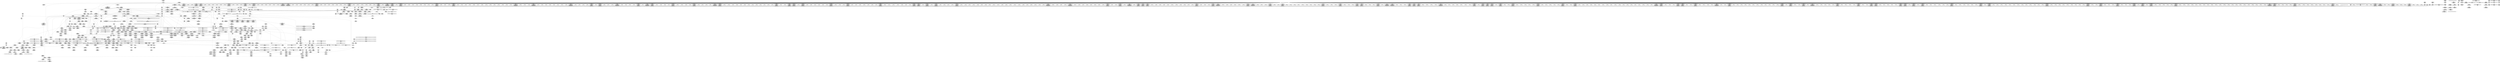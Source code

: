digraph {
	CE0x5513df0 [shape=record,shape=Mrecord,label="{CE0x5513df0|104:_%struct.inode*,_:_CRE_146,147_}"]
	CE0x552cb50 [shape=record,shape=Mrecord,label="{CE0x552cb50|12:_i32,_56:_i8*,_:_CRE_264,265_}"]
	CE0x552f3b0 [shape=record,shape=Mrecord,label="{CE0x552f3b0|12:_i32,_56:_i8*,_:_CRE_298,299_}"]
	CE0x54c77b0 [shape=record,shape=Mrecord,label="{CE0x54c77b0|selinux_inode_readlink:if.end|*SummSink*}"]
	CE0x55297b0 [shape=record,shape=Mrecord,label="{CE0x55297b0|12:_i32,_56:_i8*,_:_CRE_193,194_}"]
	CE0x54a97e0 [shape=record,shape=Mrecord,label="{CE0x54a97e0|i64*_getelementptr_inbounds_(_11_x_i64_,_11_x_i64_*___llvm_gcov_ctr229,_i64_0,_i64_0)|*Constant*}"]
	CE0x55146e0 [shape=record,shape=Mrecord,label="{CE0x55146e0|104:_%struct.inode*,_:_CRE_156,157_}"]
	CE0x5543500 [shape=record,shape=Mrecord,label="{CE0x5543500|12:_i32,_56:_i8*,_:_CRE_927,928_}"]
	CE0x5537390 [shape=record,shape=Mrecord,label="{CE0x5537390|12:_i32,_56:_i8*,_:_CRE_576,577_}"]
	CE0x553fe60 [shape=record,shape=Mrecord,label="{CE0x553fe60|12:_i32,_56:_i8*,_:_CRE_881,882_}"]
	CE0x5536090 [shape=record,shape=Mrecord,label="{CE0x5536090|12:_i32,_56:_i8*,_:_CRE_560,561_}"]
	CE0x553bbd0 [shape=record,shape=Mrecord,label="{CE0x553bbd0|12:_i32,_56:_i8*,_:_CRE_684,688_|*MultipleSource*|Function::inode_has_perm&Arg::inode::|*LoadInst*|security/selinux/hooks.c,1627|security/selinux/hooks.c,1611}"]
	CE0x54d4200 [shape=record,shape=Mrecord,label="{CE0x54d4200|104:_%struct.inode*,_:_CRE_212,213_}"]
	CE0x55732f0 [shape=record,shape=Mrecord,label="{CE0x55732f0|GLOBAL:__invalid_creds|*Constant*|*SummSink*}"]
	CE0x54b7c40 [shape=record,shape=Mrecord,label="{CE0x54b7c40|selinux_inode_readlink:tmp10|security/selinux/hooks.c,2805}"]
	CE0x54b87f0 [shape=record,shape=Mrecord,label="{CE0x54b87f0|i32_0|*Constant*|*SummSink*}"]
	CE0x554b8c0 [shape=record,shape=Mrecord,label="{CE0x554b8c0|inode_has_perm:tmp16|security/selinux/hooks.c,1615|*SummSource*}"]
	CE0x5528a90 [shape=record,shape=Mrecord,label="{CE0x5528a90|12:_i32,_56:_i8*,_:_CRE_179,180_}"]
	CE0x55319c0 [shape=record,shape=Mrecord,label="{CE0x55319c0|12:_i32,_56:_i8*,_:_CRE_408,416_|*MultipleSource*|Function::inode_has_perm&Arg::inode::|*LoadInst*|security/selinux/hooks.c,1627|security/selinux/hooks.c,1611}"]
	CE0x5558980 [shape=record,shape=Mrecord,label="{CE0x5558980|inode_has_perm:tmp11|security/selinux/hooks.c,1612|*SummSink*}"]
	CE0x550e380 [shape=record,shape=Mrecord,label="{CE0x550e380|inode_has_perm:tmp}"]
	CE0x54aac20 [shape=record,shape=Mrecord,label="{CE0x54aac20|selinux_inode_readlink:tmp11|security/selinux/hooks.c,2805|*SummSource*}"]
	CE0x55028f0 [shape=record,shape=Mrecord,label="{CE0x55028f0|avc_has_perm:tsid|Function::avc_has_perm&Arg::tsid::}"]
	CE0x55300c0 [shape=record,shape=Mrecord,label="{CE0x55300c0|12:_i32,_56:_i8*,_:_CRE_309,310_}"]
	CE0x553a310 [shape=record,shape=Mrecord,label="{CE0x553a310|12:_i32,_56:_i8*,_:_CRE_616,617_}"]
	CE0x54b1630 [shape=record,shape=Mrecord,label="{CE0x54b1630|104:_%struct.inode*,_:_CRE_163,164_}"]
	CE0x552ab20 [shape=record,shape=Mrecord,label="{CE0x552ab20|12:_i32,_56:_i8*,_:_CRE_232,236_|*MultipleSource*|Function::inode_has_perm&Arg::inode::|*LoadInst*|security/selinux/hooks.c,1627|security/selinux/hooks.c,1611}"]
	CE0x54b5240 [shape=record,shape=Mrecord,label="{CE0x54b5240|104:_%struct.inode*,_:_CRE_92,93_}"]
	CE0x54ff010 [shape=record,shape=Mrecord,label="{CE0x54ff010|12:_i32,_56:_i8*,_:_CRE_142,143_}"]
	CE0x54afbf0 [shape=record,shape=Mrecord,label="{CE0x54afbf0|i32_2|*Constant*}"]
	CE0x54b3ea0 [shape=record,shape=Mrecord,label="{CE0x54b3ea0|dentry_has_perm:tmp1|*SummSource*}"]
	CE0x552f4e0 [shape=record,shape=Mrecord,label="{CE0x552f4e0|12:_i32,_56:_i8*,_:_CRE_299,300_}"]
	CE0x54aad50 [shape=record,shape=Mrecord,label="{CE0x54aad50|selinux_inode_readlink:tmp11|security/selinux/hooks.c,2805|*SummSink*}"]
	CE0x5573010 [shape=record,shape=Mrecord,label="{CE0x5573010|_call_void___invalid_creds(%struct.cred*_%cred,_i8*_%file,_i32_%line)_#10,_!dbg_!27721|include/linux/cred.h,174|*SummSource*}"]
	CE0x5544640 [shape=record,shape=Mrecord,label="{CE0x5544640|12:_i32,_56:_i8*,_:_CRE_968,976_|*MultipleSource*|Function::inode_has_perm&Arg::inode::|*LoadInst*|security/selinux/hooks.c,1627|security/selinux/hooks.c,1611}"]
	CE0x5528040 [shape=record,shape=Mrecord,label="{CE0x5528040|12:_i32,_56:_i8*,_:_CRE_168,169_}"]
	CE0x552a940 [shape=record,shape=Mrecord,label="{CE0x552a940|12:_i32,_56:_i8*,_:_CRE_224,232_|*MultipleSource*|Function::inode_has_perm&Arg::inode::|*LoadInst*|security/selinux/hooks.c,1627|security/selinux/hooks.c,1611}"]
	CE0x553a440 [shape=record,shape=Mrecord,label="{CE0x553a440|12:_i32,_56:_i8*,_:_CRE_617,618_}"]
	CE0x54cd130 [shape=record,shape=Mrecord,label="{CE0x54cd130|i64*_getelementptr_inbounds_(_2_x_i64_,_2_x_i64_*___llvm_gcov_ctr98,_i64_0,_i64_0)|*Constant*|*SummSink*}"]
	CE0x552a7a0 [shape=record,shape=Mrecord,label="{CE0x552a7a0|12:_i32,_56:_i8*,_:_CRE_216,224_|*MultipleSource*|Function::inode_has_perm&Arg::inode::|*LoadInst*|security/selinux/hooks.c,1627|security/selinux/hooks.c,1611}"]
	CE0x54d43e0 [shape=record,shape=Mrecord,label="{CE0x54d43e0|104:_%struct.inode*,_:_CRE_214,215_}"]
	CE0x5510fa0 [shape=record,shape=Mrecord,label="{CE0x5510fa0|cred_sid:tmp1|*SummSink*}"]
	CE0x5555c30 [shape=record,shape=Mrecord,label="{CE0x5555c30|i64_4|*Constant*}"]
	CE0x54aeba0 [shape=record,shape=Mrecord,label="{CE0x54aeba0|GLOBAL:dentry_has_perm|*Constant*|*SummSource*}"]
	CE0x552a4d0 [shape=record,shape=Mrecord,label="{CE0x552a4d0|12:_i32,_56:_i8*,_:_CRE_207,208_}"]
	CE0x553a6a0 [shape=record,shape=Mrecord,label="{CE0x553a6a0|12:_i32,_56:_i8*,_:_CRE_619,620_}"]
	CE0x54b3f10 [shape=record,shape=Mrecord,label="{CE0x54b3f10|dentry_has_perm:tmp1|*SummSink*}"]
	CE0x552b3f0 [shape=record,shape=Mrecord,label="{CE0x552b3f0|12:_i32,_56:_i8*,_:_CRE_244,245_}"]
	CE0x5516d30 [shape=record,shape=Mrecord,label="{CE0x5516d30|inode_has_perm:tmp3|*SummSource*}"]
	CE0x5516f40 [shape=record,shape=Mrecord,label="{CE0x5516f40|_call_void_mcount()_#3}"]
	CE0x5540dd0 [shape=record,shape=Mrecord,label="{CE0x5540dd0|12:_i32,_56:_i8*,_:_CRE_894,895_}"]
	CE0x5553950 [shape=record,shape=Mrecord,label="{CE0x5553950|inode_has_perm:lnot1|security/selinux/hooks.c,1611}"]
	CE0x5526710 [shape=record,shape=Mrecord,label="{CE0x5526710|12:_i32,_56:_i8*,_:_CRE_16,24_|*MultipleSource*|Function::inode_has_perm&Arg::inode::|*LoadInst*|security/selinux/hooks.c,1627|security/selinux/hooks.c,1611}"]
	CE0x553a1e0 [shape=record,shape=Mrecord,label="{CE0x553a1e0|12:_i32,_56:_i8*,_:_CRE_615,616_}"]
	CE0x54d45c0 [shape=record,shape=Mrecord,label="{CE0x54d45c0|104:_%struct.inode*,_:_CRE_216,217_}"]
	CE0x54dbdb0 [shape=record,shape=Mrecord,label="{CE0x54dbdb0|selinux_inode_readlink:tmp19|security/selinux/hooks.c,2805}"]
	CE0x5505fc0 [shape=record,shape=Mrecord,label="{CE0x5505fc0|i64*_getelementptr_inbounds_(_5_x_i64_,_5_x_i64_*___llvm_gcov_ctr155,_i64_0,_i64_0)|*Constant*|*SummSource*}"]
	CE0x55279b0 [shape=record,shape=Mrecord,label="{CE0x55279b0|12:_i32,_56:_i8*,_:_CRE_161,162_}"]
	CE0x5533960 [shape=record,shape=Mrecord,label="{CE0x5533960|12:_i32,_56:_i8*,_:_CRE_483,484_}"]
	CE0x54ae790 [shape=record,shape=Mrecord,label="{CE0x54ae790|GLOBAL:dentry_has_perm|*Constant*}"]
	CE0x5527c80 [shape=record,shape=Mrecord,label="{CE0x5527c80|12:_i32,_56:_i8*,_:_CRE_164,165_}"]
	CE0x5529120 [shape=record,shape=Mrecord,label="{CE0x5529120|12:_i32,_56:_i8*,_:_CRE_186,187_}"]
	CE0x554d7a0 [shape=record,shape=Mrecord,label="{CE0x554d7a0|inode_has_perm:tmp17|security/selinux/hooks.c,1617}"]
	CE0x5515130 [shape=record,shape=Mrecord,label="{CE0x5515130|i64*_getelementptr_inbounds_(_2_x_i64_,_2_x_i64_*___llvm_gcov_ctr153,_i64_0,_i64_0)|*Constant*}"]
	CE0x54ba4c0 [shape=record,shape=Mrecord,label="{CE0x54ba4c0|GLOBAL:lockdep_rcu_suspicious|*Constant*}"]
	CE0x5516020 [shape=record,shape=Mrecord,label="{CE0x5516020|i64*_getelementptr_inbounds_(_2_x_i64_,_2_x_i64_*___llvm_gcov_ctr153,_i64_0,_i64_0)|*Constant*|*SummSink*}"]
	CE0x5500110 [shape=record,shape=Mrecord,label="{CE0x5500110|get_current:tmp}"]
	CE0x55334a0 [shape=record,shape=Mrecord,label="{CE0x55334a0|12:_i32,_56:_i8*,_:_CRE_479,480_}"]
	"CONST[source:0(mediator),value:0(static)][purpose:{operation}][SrcIdx:3]"
	CE0x5555720 [shape=record,shape=Mrecord,label="{CE0x5555720|inode_has_perm:tobool2|security/selinux/hooks.c,1611}"]
	CE0x5515660 [shape=record,shape=Mrecord,label="{CE0x5515660|inode_has_perm:if.end|*SummSink*}"]
	CE0x552f150 [shape=record,shape=Mrecord,label="{CE0x552f150|12:_i32,_56:_i8*,_:_CRE_296,297_}"]
	CE0x54b3630 [shape=record,shape=Mrecord,label="{CE0x54b3630|get_current:bb}"]
	CE0x552a3e0 [shape=record,shape=Mrecord,label="{CE0x552a3e0|12:_i32,_56:_i8*,_:_CRE_206,207_}"]
	CE0x54bb8f0 [shape=record,shape=Mrecord,label="{CE0x54bb8f0|selinux_inode_readlink:call|security/selinux/hooks.c,2805}"]
	CE0x5514140 [shape=record,shape=Mrecord,label="{CE0x5514140|104:_%struct.inode*,_:_CRE_150,151_}"]
	CE0x54b8a70 [shape=record,shape=Mrecord,label="{CE0x54b8a70|selinux_inode_readlink:bb|*SummSource*}"]
	CE0x54ffb20 [shape=record,shape=Mrecord,label="{CE0x54ffb20|12:_i32,_56:_i8*,_:_CRE_154,155_}"]
	CE0x5508950 [shape=record,shape=Mrecord,label="{CE0x5508950|104:_%struct.inode*,_:_CRE_319,320_}"]
	CE0x54be300 [shape=record,shape=Mrecord,label="{CE0x54be300|selinux_inode_readlink:tmp8|security/selinux/hooks.c,2805|*SummSource*}"]
	CE0x54d09c0 [shape=record,shape=Mrecord,label="{CE0x54d09c0|selinux_inode_readlink:tmp10|security/selinux/hooks.c,2805|*SummSink*}"]
	"CONST[source:1(input),value:2(dynamic)][purpose:{object}][SrcIdx:2]"
	CE0x554a300 [shape=record,shape=Mrecord,label="{CE0x554a300|cred_sid:entry|*SummSink*}"]
	CE0x54becf0 [shape=record,shape=Mrecord,label="{CE0x54becf0|i64_0|*Constant*}"]
	CE0x5533830 [shape=record,shape=Mrecord,label="{CE0x5533830|12:_i32,_56:_i8*,_:_CRE_482,483_}"]
	CE0x5541750 [shape=record,shape=Mrecord,label="{CE0x5541750|12:_i32,_56:_i8*,_:_CRE_902,903_}"]
	CE0x54dbbb0 [shape=record,shape=Mrecord,label="{CE0x54dbbb0|selinux_inode_readlink:tmp18|security/selinux/hooks.c,2805|*SummSink*}"]
	CE0x4cc2150 [shape=record,shape=Mrecord,label="{CE0x4cc2150|COLLAPSED:_GCMRE___llvm_gcov_ctr229_internal_global_11_x_i64_zeroinitializer:_elem_0:default:}"]
	CE0x552d860 [shape=record,shape=Mrecord,label="{CE0x552d860|12:_i32,_56:_i8*,_:_CRE_275,276_}"]
	CE0x552f610 [shape=record,shape=Mrecord,label="{CE0x552f610|12:_i32,_56:_i8*,_:_CRE_300,301_}"]
	CE0x55166a0 [shape=record,shape=Mrecord,label="{CE0x55166a0|__validate_creds:entry}"]
	CE0x54c5770 [shape=record,shape=Mrecord,label="{CE0x54c5770|104:_%struct.inode*,_:_CRE_193,194_}"]
	CE0x54cb040 [shape=record,shape=Mrecord,label="{CE0x54cb040|dentry_has_perm:dentry1|security/selinux/hooks.c,1631}"]
	CE0x55332a0 [shape=record,shape=Mrecord,label="{CE0x55332a0|12:_i32,_56:_i8*,_:_CRE_477,478_}"]
	CE0x552cdb0 [shape=record,shape=Mrecord,label="{CE0x552cdb0|12:_i32,_56:_i8*,_:_CRE_266,267_}"]
	CE0x5543040 [shape=record,shape=Mrecord,label="{CE0x5543040|12:_i32,_56:_i8*,_:_CRE_923,924_}"]
	"CONST[source:0(mediator),value:2(dynamic)][purpose:{subject}][SnkIdx:0]"
	CE0x54bbda0 [shape=record,shape=Mrecord,label="{CE0x54bbda0|selinux_inode_readlink:tmp13|security/selinux/hooks.c,2805}"]
	CE0x54c8320 [shape=record,shape=Mrecord,label="{CE0x54c8320|selinux_inode_readlink:tmp4|security/selinux/hooks.c,2805|*SummSink*}"]
	CE0x54e0420 [shape=record,shape=Mrecord,label="{CE0x54e0420|COLLAPSED:_GCMRE_current_task_external_global_%struct.task_struct*:_elem_0::|security/selinux/hooks.c,2805}"]
	CE0x54af480 [shape=record,shape=Mrecord,label="{CE0x54af480|selinux_inode_readlink:dentry|Function::selinux_inode_readlink&Arg::dentry::}"]
	CE0x54bb550 [shape=record,shape=Mrecord,label="{CE0x54bb550|selinux_inode_readlink:entry}"]
	CE0x5513f20 [shape=record,shape=Mrecord,label="{CE0x5513f20|104:_%struct.inode*,_:_CRE_147,148_}"]
	CE0x5517d70 [shape=record,shape=Mrecord,label="{CE0x5517d70|inode_has_perm:tmp2}"]
	CE0x54d5270 [shape=record,shape=Mrecord,label="{CE0x54d5270|inode_has_perm:tmp5|security/selinux/hooks.c,1609}"]
	CE0x54be400 [shape=record,shape=Mrecord,label="{CE0x54be400|selinux_inode_readlink:tobool1|security/selinux/hooks.c,2805}"]
	CE0x54d7200 [shape=record,shape=Mrecord,label="{CE0x54d7200|_ret_i32_%retval.0,_!dbg_!27739|security/selinux/hooks.c,1618|*SummSource*}"]
	CE0x5520800 [shape=record,shape=Mrecord,label="{CE0x5520800|i32_4|*Constant*|*SummSink*}"]
	CE0x5550590 [shape=record,shape=Mrecord,label="{CE0x5550590|GLOBAL:__llvm_gcov_ctr155|Global_var:__llvm_gcov_ctr155}"]
	CE0x54d84a0 [shape=record,shape=Mrecord,label="{CE0x54d84a0|__validate_creds:if.then}"]
	CE0x55375f0 [shape=record,shape=Mrecord,label="{CE0x55375f0|12:_i32,_56:_i8*,_:_CRE_578,579_}"]
	CE0x54dd170 [shape=record,shape=Mrecord,label="{CE0x54dd170|inode_has_perm:tmp13|security/selinux/hooks.c,1614|*SummSink*}"]
	CE0x54f95c0 [shape=record,shape=Mrecord,label="{CE0x54f95c0|104:_%struct.inode*,_:_CRE_272,280_|*MultipleSource*|Function::selinux_inode_readlink&Arg::dentry::|Function::dentry_has_perm&Arg::dentry::|security/selinux/hooks.c,1627}"]
	CE0x553e400 [shape=record,shape=Mrecord,label="{CE0x553e400|12:_i32,_56:_i8*,_:_CRE_848,856_|*MultipleSource*|Function::inode_has_perm&Arg::inode::|*LoadInst*|security/selinux/hooks.c,1627|security/selinux/hooks.c,1611}"]
	CE0x54c6750 [shape=record,shape=Mrecord,label="{CE0x54c6750|%struct.task_struct*_(%struct.task_struct**)*_asm_movq_%gs:$_1:P_,$0_,_r,im,_dirflag_,_fpsr_,_flags_}"]
	CE0x5521530 [shape=record,shape=Mrecord,label="{CE0x5521530|COLLAPSED:_GCMRE___llvm_gcov_ctr131_internal_global_2_x_i64_zeroinitializer:_elem_0:default:}"]
	CE0x55214c0 [shape=record,shape=Mrecord,label="{CE0x55214c0|cred_sid:tmp}"]
	CE0x554b0b0 [shape=record,shape=Mrecord,label="{CE0x554b0b0|inode_has_perm:tmp15|*LoadInst*|security/selinux/hooks.c,1615}"]
	CE0x552ec90 [shape=record,shape=Mrecord,label="{CE0x552ec90|12:_i32,_56:_i8*,_:_CRE_292,293_}"]
	CE0x5533cf0 [shape=record,shape=Mrecord,label="{CE0x5533cf0|12:_i32,_56:_i8*,_:_CRE_486,487_}"]
	CE0x5527b90 [shape=record,shape=Mrecord,label="{CE0x5527b90|12:_i32,_56:_i8*,_:_CRE_163,164_}"]
	CE0x5539010 [shape=record,shape=Mrecord,label="{CE0x5539010|12:_i32,_56:_i8*,_:_CRE_600,601_}"]
	CE0x5504160 [shape=record,shape=Mrecord,label="{CE0x5504160|inode_has_perm:retval.0}"]
	CE0x54c2970 [shape=record,shape=Mrecord,label="{CE0x54c2970|12:_i32,_56:_i8*,_:_CRE_4,8_|*MultipleSource*|Function::inode_has_perm&Arg::inode::|*LoadInst*|security/selinux/hooks.c,1627|security/selinux/hooks.c,1611}"]
	CE0x5515840 [shape=record,shape=Mrecord,label="{CE0x5515840|inode_has_perm:do.body|*SummSource*}"]
	CE0x54c53b0 [shape=record,shape=Mrecord,label="{CE0x54c53b0|104:_%struct.inode*,_:_CRE_189,190_}"]
	CE0x54fa9c0 [shape=record,shape=Mrecord,label="{CE0x54fa9c0|104:_%struct.inode*,_:_CRE_315,316_}"]
	CE0x5539f80 [shape=record,shape=Mrecord,label="{CE0x5539f80|12:_i32,_56:_i8*,_:_CRE_613,614_}"]
	CE0x54b1540 [shape=record,shape=Mrecord,label="{CE0x54b1540|104:_%struct.inode*,_:_CRE_162,163_}"]
	CE0x5540a40 [shape=record,shape=Mrecord,label="{CE0x5540a40|12:_i32,_56:_i8*,_:_CRE_891,892_}"]
	CE0x5542cb0 [shape=record,shape=Mrecord,label="{CE0x5542cb0|12:_i32,_56:_i8*,_:_CRE_920,921_}"]
	CE0x552e310 [shape=record,shape=Mrecord,label="{CE0x552e310|12:_i32,_56:_i8*,_:_CRE_284,285_}"]
	CE0x5553660 [shape=record,shape=Mrecord,label="{CE0x5553660|inode_has_perm:lnot|security/selinux/hooks.c,1611}"]
	CE0x54b9de0 [shape=record,shape=Mrecord,label="{CE0x54b9de0|dentry_has_perm:tmp2|*SummSource*}"]
	CE0x5502240 [shape=record,shape=Mrecord,label="{CE0x5502240|i32_(i32,_i32,_i16,_i32,_%struct.common_audit_data*)*_bitcast_(i32_(i32,_i32,_i16,_i32,_%struct.common_audit_data.495*)*_avc_has_perm_to_i32_(i32,_i32,_i16,_i32,_%struct.common_audit_data*)*)|*Constant*|*SummSink*}"]
	CE0x5508860 [shape=record,shape=Mrecord,label="{CE0x5508860|104:_%struct.inode*,_:_CRE_318,319_}"]
	CE0x553b760 [shape=record,shape=Mrecord,label="{CE0x553b760|12:_i32,_56:_i8*,_:_CRE_672,680_|*MultipleSource*|Function::inode_has_perm&Arg::inode::|*LoadInst*|security/selinux/hooks.c,1627|security/selinux/hooks.c,1611}"]
	CE0x553e810 [shape=record,shape=Mrecord,label="{CE0x553e810|12:_i32,_56:_i8*,_:_CRE_864,865_}"]
	CE0x5538300 [shape=record,shape=Mrecord,label="{CE0x5538300|12:_i32,_56:_i8*,_:_CRE_589,590_}"]
	CE0x54e0e80 [shape=record,shape=Mrecord,label="{CE0x54e0e80|selinux_inode_readlink:tmp21|security/selinux/hooks.c,2805|*SummSink*}"]
	CE0x54c31f0 [shape=record,shape=Mrecord,label="{CE0x54c31f0|_call_void_mcount()_#3|*SummSource*}"]
	CE0x5574ce0 [shape=record,shape=Mrecord,label="{CE0x5574ce0|i64*_getelementptr_inbounds_(_2_x_i64_,_2_x_i64_*___llvm_gcov_ctr131,_i64_0,_i64_0)|*Constant*}"]
	CE0x55331a0 [shape=record,shape=Mrecord,label="{CE0x55331a0|12:_i32,_56:_i8*,_:_CRE_476,477_}"]
	CE0x550f7a0 [shape=record,shape=Mrecord,label="{CE0x550f7a0|12:_i32,_56:_i8*,_:_CRE_139,140_}"]
	CE0x54d8640 [shape=record,shape=Mrecord,label="{CE0x54d8640|__validate_creds:if.then|*SummSink*}"]
	CE0x55308c0 [shape=record,shape=Mrecord,label="{CE0x55308c0|12:_i32,_56:_i8*,_:_CRE_336,344_|*MultipleSource*|Function::inode_has_perm&Arg::inode::|*LoadInst*|security/selinux/hooks.c,1627|security/selinux/hooks.c,1611}"]
	CE0x551d7d0 [shape=record,shape=Mrecord,label="{CE0x551d7d0|104:_%struct.inode*,_:_CRE_0,4_|*MultipleSource*|Function::selinux_inode_readlink&Arg::dentry::|Function::dentry_has_perm&Arg::dentry::|security/selinux/hooks.c,1627}"]
	CE0x54b7540 [shape=record,shape=Mrecord,label="{CE0x54b7540|GLOBAL:selinux_inode_readlink.__warned|Global_var:selinux_inode_readlink.__warned}"]
	CE0x5510750 [shape=record,shape=Mrecord,label="{CE0x5510750|__validate_creds:call|include/linux/cred.h,173|*SummSource*}"]
	CE0x54d5bb0 [shape=record,shape=Mrecord,label="{CE0x54d5bb0|inode_has_perm:entry|*SummSource*}"]
	CE0x55330f0 [shape=record,shape=Mrecord,label="{CE0x55330f0|12:_i32,_56:_i8*,_:_CRE_475,476_}"]
	CE0x5544c70 [shape=record,shape=Mrecord,label="{CE0x5544c70|12:_i32,_56:_i8*,_:_CRE_978,979_}"]
	CE0x54c0180 [shape=record,shape=Mrecord,label="{CE0x54c0180|cred_sid:tmp2}"]
	CE0x5532430 [shape=record,shape=Mrecord,label="{CE0x5532430|12:_i32,_56:_i8*,_:_CRE_448,456_|*MultipleSource*|Function::inode_has_perm&Arg::inode::|*LoadInst*|security/selinux/hooks.c,1627|security/selinux/hooks.c,1611}"]
	CE0x55362f0 [shape=record,shape=Mrecord,label="{CE0x55362f0|12:_i32,_56:_i8*,_:_CRE_562,563_}"]
	CE0x551a810 [shape=record,shape=Mrecord,label="{CE0x551a810|_ret_void,_!dbg_!27722|include/linux/cred.h,175|*SummSource*}"]
	CE0x54c1690 [shape=record,shape=Mrecord,label="{CE0x54c1690|i1_true|*Constant*}"]
	CE0x550e6d0 [shape=record,shape=Mrecord,label="{CE0x550e6d0|_call_void_mcount()_#3|*SummSource*}"]
	CE0x55381d0 [shape=record,shape=Mrecord,label="{CE0x55381d0|12:_i32,_56:_i8*,_:_CRE_588,589_}"]
	CE0x55025b0 [shape=record,shape=Mrecord,label="{CE0x55025b0|avc_has_perm:entry|*SummSink*}"]
	CE0x5542de0 [shape=record,shape=Mrecord,label="{CE0x5542de0|12:_i32,_56:_i8*,_:_CRE_921,922_}"]
	CE0x5521cc0 [shape=record,shape=Mrecord,label="{CE0x5521cc0|cred_sid:tmp5|security/selinux/hooks.c,196}"]
	CE0x5516870 [shape=record,shape=Mrecord,label="{CE0x5516870|__validate_creds:entry|*SummSource*}"]
	CE0x5555a10 [shape=record,shape=Mrecord,label="{CE0x5555a10|inode_has_perm:tobool2|security/selinux/hooks.c,1611|*SummSink*}"]
	CE0x54be9b0 [shape=record,shape=Mrecord,label="{CE0x54be9b0|i64*_getelementptr_inbounds_(_11_x_i64_,_11_x_i64_*___llvm_gcov_ctr229,_i64_0,_i64_1)|*Constant*|*SummSink*}"]
	CE0x54df3d0 [shape=record,shape=Mrecord,label="{CE0x54df3d0|12:_i32,_56:_i8*,_:_CRE_64,72_|*MultipleSource*|Function::inode_has_perm&Arg::inode::|*LoadInst*|security/selinux/hooks.c,1627|security/selinux/hooks.c,1611}"]
	CE0x553a570 [shape=record,shape=Mrecord,label="{CE0x553a570|12:_i32,_56:_i8*,_:_CRE_618,619_}"]
	CE0x55374c0 [shape=record,shape=Mrecord,label="{CE0x55374c0|12:_i32,_56:_i8*,_:_CRE_577,578_}"]
	CE0x552ff90 [shape=record,shape=Mrecord,label="{CE0x552ff90|12:_i32,_56:_i8*,_:_CRE_308,309_}"]
	CE0x5526870 [shape=record,shape=Mrecord,label="{CE0x5526870|12:_i32,_56:_i8*,_:_CRE_24,32_|*MultipleSource*|Function::inode_has_perm&Arg::inode::|*LoadInst*|security/selinux/hooks.c,1627|security/selinux/hooks.c,1611}"]
	CE0x550c7f0 [shape=record,shape=Mrecord,label="{CE0x550c7f0|__validate_creds:file|Function::__validate_creds&Arg::file::|*SummSource*}"]
	CE0x54b88b0 [shape=record,shape=Mrecord,label="{CE0x54b88b0|selinux_inode_readlink:tobool|security/selinux/hooks.c,2805|*SummSink*}"]
	CE0x55215a0 [shape=record,shape=Mrecord,label="{CE0x55215a0|cred_sid:tmp|*SummSource*}"]
	CE0x54ffd00 [shape=record,shape=Mrecord,label="{CE0x54ffd00|12:_i32,_56:_i8*,_:_CRE_156,157_}"]
	CE0x54ff940 [shape=record,shape=Mrecord,label="{CE0x54ff940|12:_i32,_56:_i8*,_:_CRE_152,153_}"]
	CE0x55730f0 [shape=record,shape=Mrecord,label="{CE0x55730f0|_call_void___invalid_creds(%struct.cred*_%cred,_i8*_%file,_i32_%line)_#10,_!dbg_!27721|include/linux/cred.h,174|*SummSink*}"]
	CE0x55352d0 [shape=record,shape=Mrecord,label="{CE0x55352d0|12:_i32,_56:_i8*,_:_CRE_544,552_|*MultipleSource*|Function::inode_has_perm&Arg::inode::|*LoadInst*|security/selinux/hooks.c,1627|security/selinux/hooks.c,1611}"]
	CE0x5573f90 [shape=record,shape=Mrecord,label="{CE0x5573f90|__validate_creds:tmp8|include/linux/cred.h,175|*SummSource*}"]
	CE0x54fdcb0 [shape=record,shape=Mrecord,label="{CE0x54fdcb0|__validate_creds:expval|include/linux/cred.h,173|*SummSource*}"]
	CE0x54dee30 [shape=record,shape=Mrecord,label="{CE0x54dee30|12:_i32,_56:_i8*,_:_CRE_40,48_|*MultipleSource*|Function::inode_has_perm&Arg::inode::|*LoadInst*|security/selinux/hooks.c,1627|security/selinux/hooks.c,1611}"]
	CE0x55043f0 [shape=record,shape=Mrecord,label="{CE0x55043f0|inode_has_perm:tmp20|security/selinux/hooks.c,1618}"]
	CE0x55016b0 [shape=record,shape=Mrecord,label="{CE0x55016b0|inode_has_perm:tmp18|security/selinux/hooks.c,1617|*SummSource*}"]
	CE0x5553d10 [shape=record,shape=Mrecord,label="{CE0x5553d10|inode_has_perm:lnot1|security/selinux/hooks.c,1611|*SummSource*}"]
	CE0x552dbf0 [shape=record,shape=Mrecord,label="{CE0x552dbf0|12:_i32,_56:_i8*,_:_CRE_278,279_}"]
	CE0x5535c30 [shape=record,shape=Mrecord,label="{CE0x5535c30|12:_i32,_56:_i8*,_:_CRE_556,557_}"]
	CE0x551f5c0 [shape=record,shape=Mrecord,label="{CE0x551f5c0|cred_sid:security|security/selinux/hooks.c,196|*SummSink*}"]
	CE0x5539e50 [shape=record,shape=Mrecord,label="{CE0x5539e50|12:_i32,_56:_i8*,_:_CRE_612,613_}"]
	CE0x553ee70 [shape=record,shape=Mrecord,label="{CE0x553ee70|12:_i32,_56:_i8*,_:_CRE_867,868_}"]
	CE0x5536ed0 [shape=record,shape=Mrecord,label="{CE0x5536ed0|12:_i32,_56:_i8*,_:_CRE_572,573_}"]
	CE0x550cd20 [shape=record,shape=Mrecord,label="{CE0x550cd20|_call_void_mcount()_#3|*SummSink*}"]
	CE0x5537e40 [shape=record,shape=Mrecord,label="{CE0x5537e40|12:_i32,_56:_i8*,_:_CRE_585,586_}"]
	CE0x54c0720 [shape=record,shape=Mrecord,label="{CE0x54c0720|12:_i32,_56:_i8*,_:_CRE_76,80_|*MultipleSource*|Function::inode_has_perm&Arg::inode::|*LoadInst*|security/selinux/hooks.c,1627|security/selinux/hooks.c,1611}"]
	CE0x5542330 [shape=record,shape=Mrecord,label="{CE0x5542330|12:_i32,_56:_i8*,_:_CRE_912,913_}"]
	CE0x5510e40 [shape=record,shape=Mrecord,label="{CE0x5510e40|__validate_creds:cred|Function::__validate_creds&Arg::cred::|*SummSink*}"]
	CE0x55509d0 [shape=record,shape=Mrecord,label="{CE0x55509d0|__validate_creds:tmp3|include/linux/cred.h,173|*SummSource*}"]
	CE0x55432a0 [shape=record,shape=Mrecord,label="{CE0x55432a0|12:_i32,_56:_i8*,_:_CRE_925,926_}"]
	CE0x5573080 [shape=record,shape=Mrecord,label="{CE0x5573080|GLOBAL:__invalid_creds|*Constant*|*SummSource*}"]
	CE0x5541290 [shape=record,shape=Mrecord,label="{CE0x5541290|12:_i32,_56:_i8*,_:_CRE_898,899_}"]
	CE0x54b0c90 [shape=record,shape=Mrecord,label="{CE0x54b0c90|i64*_getelementptr_inbounds_(_2_x_i64_,_2_x_i64_*___llvm_gcov_ctr98,_i64_0,_i64_0)|*Constant*}"]
	CE0x54b8ed0 [shape=record,shape=Mrecord,label="{CE0x54b8ed0|selinux_inode_readlink:tmp2|*SummSink*}"]
	CE0x54b03b0 [shape=record,shape=Mrecord,label="{CE0x54b03b0|_ret_i32_%call,_!dbg_!27723|security/selinux/hooks.c,1632}"]
	CE0x550b920 [shape=record,shape=Mrecord,label="{CE0x550b920|12:_i32,_56:_i8*,_:_CRE_0,2_|*MultipleSource*|Function::inode_has_perm&Arg::inode::|*LoadInst*|security/selinux/hooks.c,1627|security/selinux/hooks.c,1611}"]
	CE0x5543c20 [shape=record,shape=Mrecord,label="{CE0x5543c20|12:_i32,_56:_i8*,_:_CRE_933,934_}"]
	CE0x553b320 [shape=record,shape=Mrecord,label="{CE0x553b320|12:_i32,_56:_i8*,_:_CRE_656,664_|*MultipleSource*|Function::inode_has_perm&Arg::inode::|*LoadInst*|security/selinux/hooks.c,1627|security/selinux/hooks.c,1611}"]
	CE0x552bf70 [shape=record,shape=Mrecord,label="{CE0x552bf70|12:_i32,_56:_i8*,_:_CRE_254,255_}"]
	CE0x550bb20 [shape=record,shape=Mrecord,label="{CE0x550bb20|inode_has_perm:i_flags|security/selinux/hooks.c,1611|*SummSource*}"]
	CE0x55521a0 [shape=record,shape=Mrecord,label="{CE0x55521a0|inode_has_perm:sid3|security/selinux/hooks.c,1617|*SummSource*}"]
	CE0x5521b90 [shape=record,shape=Mrecord,label="{CE0x5521b90|cred_sid:tmp4|*LoadInst*|security/selinux/hooks.c,196|*SummSink*}"]
	CE0x552be40 [shape=record,shape=Mrecord,label="{CE0x552be40|12:_i32,_56:_i8*,_:_CRE_253,254_}"]
	CE0x54cb4c0 [shape=record,shape=Mrecord,label="{CE0x54cb4c0|dentry_has_perm:call|security/selinux/hooks.c,1632|*SummSink*}"]
	CE0x55367b0 [shape=record,shape=Mrecord,label="{CE0x55367b0|12:_i32,_56:_i8*,_:_CRE_566,567_}"]
	CE0x5554f20 [shape=record,shape=Mrecord,label="{CE0x5554f20|GLOBAL:llvm.expect.i64|*Constant*|*SummSink*}"]
	CE0x5528c70 [shape=record,shape=Mrecord,label="{CE0x5528c70|12:_i32,_56:_i8*,_:_CRE_181,182_}"]
	CE0x54dde50 [shape=record,shape=Mrecord,label="{CE0x54dde50|inode_has_perm:call|security/selinux/hooks.c,1614|*SummSink*}"]
	CE0x554ab40 [shape=record,shape=Mrecord,label="{CE0x554ab40|i32_10|*Constant*|*SummSink*}"]
	CE0x54ff580 [shape=record,shape=Mrecord,label="{CE0x54ff580|12:_i32,_56:_i8*,_:_CRE_148,149_}"]
	CE0x54b4300 [shape=record,shape=Mrecord,label="{CE0x54b4300|i64*_getelementptr_inbounds_(_2_x_i64_,_2_x_i64_*___llvm_gcov_ctr98,_i64_0,_i64_1)|*Constant*|*SummSink*}"]
	CE0x54fa7e0 [shape=record,shape=Mrecord,label="{CE0x54fa7e0|104:_%struct.inode*,_:_CRE_313,314_}"]
	CE0x54d4d40 [shape=record,shape=Mrecord,label="{CE0x54d4d40|104:_%struct.inode*,_:_CRE_224,232_|*MultipleSource*|Function::selinux_inode_readlink&Arg::dentry::|Function::dentry_has_perm&Arg::dentry::|security/selinux/hooks.c,1627}"]
	CE0x551ea50 [shape=record,shape=Mrecord,label="{CE0x551ea50|104:_%struct.inode*,_:_CRE_8,12_|*MultipleSource*|Function::selinux_inode_readlink&Arg::dentry::|Function::dentry_has_perm&Arg::dentry::|security/selinux/hooks.c,1627}"]
	CE0x54fdf80 [shape=record,shape=Mrecord,label="{CE0x54fdf80|__validate_creds:tobool|include/linux/cred.h,173}"]
	CE0x54dd7d0 [shape=record,shape=Mrecord,label="{CE0x54dd7d0|inode_has_perm:tmp14|security/selinux/hooks.c,1614|*SummSource*}"]
	CE0x55284f0 [shape=record,shape=Mrecord,label="{CE0x55284f0|12:_i32,_56:_i8*,_:_CRE_173,174_}"]
	CE0x54af900 [shape=record,shape=Mrecord,label="{CE0x54af900|selinux_inode_readlink:dentry|Function::selinux_inode_readlink&Arg::dentry::|*SummSink*}"]
	"CONST[source:0(mediator),value:2(dynamic)][purpose:{object}][SnkIdx:1]"
	CE0x5536c70 [shape=record,shape=Mrecord,label="{CE0x5536c70|12:_i32,_56:_i8*,_:_CRE_570,571_}"]
	CE0x5520720 [shape=record,shape=Mrecord,label="{CE0x5520720|i32_4|*Constant*}"]
	CE0x552aee0 [shape=record,shape=Mrecord,label="{CE0x552aee0|12:_i32,_56:_i8*,_:_CRE_241,242_}"]
	CE0x5540910 [shape=record,shape=Mrecord,label="{CE0x5540910|12:_i32,_56:_i8*,_:_CRE_890,891_}"]
	CE0x55277d0 [shape=record,shape=Mrecord,label="{CE0x55277d0|12:_i32,_56:_i8*,_:_CRE_159,160_}"]
	CE0x55014b0 [shape=record,shape=Mrecord,label="{CE0x55014b0|inode_has_perm:tmp18|security/selinux/hooks.c,1617}"]
	CE0x54be470 [shape=record,shape=Mrecord,label="{CE0x54be470|selinux_inode_readlink:tmp8|security/selinux/hooks.c,2805|*SummSink*}"]
	CE0x5528400 [shape=record,shape=Mrecord,label="{CE0x5528400|12:_i32,_56:_i8*,_:_CRE_172,173_}"]
	CE0x553cf20 [shape=record,shape=Mrecord,label="{CE0x553cf20|12:_i32,_56:_i8*,_:_CRE_760,768_|*MultipleSource*|Function::inode_has_perm&Arg::inode::|*LoadInst*|security/selinux/hooks.c,1627|security/selinux/hooks.c,1611}"]
	CE0x553ff90 [shape=record,shape=Mrecord,label="{CE0x553ff90|12:_i32,_56:_i8*,_:_CRE_882,883_}"]
	CE0x5527aa0 [shape=record,shape=Mrecord,label="{CE0x5527aa0|12:_i32,_56:_i8*,_:_CRE_162,163_}"]
	CE0x70bc740 [shape=record,shape=Mrecord,label="{CE0x70bc740|i64*_getelementptr_inbounds_(_11_x_i64_,_11_x_i64_*___llvm_gcov_ctr229,_i64_0,_i64_0)|*Constant*|*SummSource*}"]
	CE0x54ff2b0 [shape=record,shape=Mrecord,label="{CE0x54ff2b0|12:_i32,_56:_i8*,_:_CRE_145,146_}"]
	CE0x5504bb0 [shape=record,shape=Mrecord,label="{CE0x5504bb0|__validate_creds:bb|*SummSink*}"]
	CE0x5536b40 [shape=record,shape=Mrecord,label="{CE0x5536b40|12:_i32,_56:_i8*,_:_CRE_569,570_}"]
	CE0x5504570 [shape=record,shape=Mrecord,label="{CE0x5504570|inode_has_perm:tmp20|security/selinux/hooks.c,1618|*SummSource*}"]
	CE0x54dc220 [shape=record,shape=Mrecord,label="{CE0x54dc220|i64*_getelementptr_inbounds_(_11_x_i64_,_11_x_i64_*___llvm_gcov_ctr229,_i64_0,_i64_10)|*Constant*}"]
	CE0x552fd30 [shape=record,shape=Mrecord,label="{CE0x552fd30|12:_i32,_56:_i8*,_:_CRE_306,307_}"]
	CE0x5541620 [shape=record,shape=Mrecord,label="{CE0x5541620|12:_i32,_56:_i8*,_:_CRE_901,902_}"]
	CE0x5514230 [shape=record,shape=Mrecord,label="{CE0x5514230|104:_%struct.inode*,_:_CRE_151,152_}"]
	CE0x55227a0 [shape=record,shape=Mrecord,label="{CE0x55227a0|cred_sid:sid|security/selinux/hooks.c,197|*SummSource*}"]
	CE0x5534c70 [shape=record,shape=Mrecord,label="{CE0x5534c70|12:_i32,_56:_i8*,_:_CRE_528,536_|*MultipleSource*|Function::inode_has_perm&Arg::inode::|*LoadInst*|security/selinux/hooks.c,1627|security/selinux/hooks.c,1611}"]
	CE0x5541fa0 [shape=record,shape=Mrecord,label="{CE0x5541fa0|12:_i32,_56:_i8*,_:_CRE_909,910_}"]
	CE0x54d3a80 [shape=record,shape=Mrecord,label="{CE0x54d3a80|104:_%struct.inode*,_:_CRE_204,205_}"]
	CE0x55096d0 [shape=record,shape=Mrecord,label="{CE0x55096d0|__validate_creds:tmp7|include/linux/cred.h,174|*SummSink*}"]
	CE0x5555200 [shape=record,shape=Mrecord,label="{CE0x5555200|i64_3|*Constant*}"]
	CE0x54c5c20 [shape=record,shape=Mrecord,label="{CE0x54c5c20|104:_%struct.inode*,_:_CRE_198,199_}"]
	CE0x5517b80 [shape=record,shape=Mrecord,label="{CE0x5517b80|GLOBAL:llvm.expect.i64|*Constant*}"]
	CE0x5543af0 [shape=record,shape=Mrecord,label="{CE0x5543af0|12:_i32,_56:_i8*,_:_CRE_932,933_}"]
	CE0x5514e10 [shape=record,shape=Mrecord,label="{CE0x5514e10|inode_has_perm:bb}"]
	CE0x54e11d0 [shape=record,shape=Mrecord,label="{CE0x54e11d0|%struct.task_struct*_(%struct.task_struct**)*_asm_movq_%gs:$_1:P_,$0_,_r,im,_dirflag_,_fpsr_,_flags_|*SummSink*}"]
	CE0x54c2f70 [shape=record,shape=Mrecord,label="{CE0x54c2f70|COLLAPSED:_GCMRE___llvm_gcov_ctr155_internal_global_5_x_i64_zeroinitializer:_elem_0:default:}"]
	CE0x553f9a0 [shape=record,shape=Mrecord,label="{CE0x553f9a0|12:_i32,_56:_i8*,_:_CRE_877,878_}"]
	CE0x54c6640 [shape=record,shape=Mrecord,label="{CE0x54c6640|GLOBAL:current_task|Global_var:current_task|*SummSink*}"]
	CE0x54c6290 [shape=record,shape=Mrecord,label="{CE0x54c6290|get_current:tmp2}"]
	CE0x54b8150 [shape=record,shape=Mrecord,label="{CE0x54b8150|selinux_inode_readlink:tmp9|security/selinux/hooks.c,2805|*SummSource*}"]
	CE0x5538690 [shape=record,shape=Mrecord,label="{CE0x5538690|12:_i32,_56:_i8*,_:_CRE_592,593_}"]
	CE0x54fe590 [shape=record,shape=Mrecord,label="{CE0x54fe590|get_current:tmp3|*SummSource*}"]
	CE0x5575060 [shape=record,shape=Mrecord,label="{CE0x5575060|i64*_getelementptr_inbounds_(_2_x_i64_,_2_x_i64_*___llvm_gcov_ctr131,_i64_0,_i64_0)|*Constant*|*SummSource*}"]
	CE0x5518aa0 [shape=record,shape=Mrecord,label="{CE0x5518aa0|__validate_creds:tmp1}"]
	CE0x551e430 [shape=record,shape=Mrecord,label="{CE0x551e430|dentry_has_perm:ad|security/selinux/hooks.c, 1628}"]
	CE0x554a8b0 [shape=record,shape=Mrecord,label="{CE0x554a8b0|_ret_i32_%tmp6,_!dbg_!27716|security/selinux/hooks.c,197|*SummSource*}"]
	CE0x550ddc0 [shape=record,shape=Mrecord,label="{CE0x550ddc0|__validate_creds:lnot1|include/linux/cred.h,173|*SummSource*}"]
	CE0x54b6ad0 [shape=record,shape=Mrecord,label="{CE0x54b6ad0|i8_1|*Constant*}"]
	CE0x54e0cd0 [shape=record,shape=Mrecord,label="{CE0x54e0cd0|selinux_inode_readlink:call5|security/selinux/hooks.c,2807}"]
	CE0x54c0540 [shape=record,shape=Mrecord,label="{CE0x54c0540|12:_i32,_56:_i8*,_:_CRE_72,76_|*MultipleSource*|Function::inode_has_perm&Arg::inode::|*LoadInst*|security/selinux/hooks.c,1627|security/selinux/hooks.c,1611}"]
	CE0x552b4f0 [shape=record,shape=Mrecord,label="{CE0x552b4f0|12:_i32,_56:_i8*,_:_CRE_245,246_}"]
	CE0x54f9490 [shape=record,shape=Mrecord,label="{CE0x54f9490|104:_%struct.inode*,_:_CRE_264,272_|*MultipleSource*|Function::selinux_inode_readlink&Arg::dentry::|Function::dentry_has_perm&Arg::dentry::|security/selinux/hooks.c,1627}"]
	CE0x550af00 [shape=record,shape=Mrecord,label="{CE0x550af00|12:_i32,_56:_i8*,_:_CRE_128,136_|*MultipleSource*|Function::inode_has_perm&Arg::inode::|*LoadInst*|security/selinux/hooks.c,1627|security/selinux/hooks.c,1611}"]
	CE0x54d01f0 [shape=record,shape=Mrecord,label="{CE0x54d01f0|i64_0|*Constant*|*SummSink*}"]
	CE0x54b0560 [shape=record,shape=Mrecord,label="{CE0x54b0560|dentry_has_perm:av|Function::dentry_has_perm&Arg::av::}"]
	CE0x54c72f0 [shape=record,shape=Mrecord,label="{CE0x54c72f0|selinux_inode_readlink:tmp3}"]
	CE0x5573510 [shape=record,shape=Mrecord,label="{CE0x5573510|i64*_getelementptr_inbounds_(_5_x_i64_,_5_x_i64_*___llvm_gcov_ctr155,_i64_0,_i64_4)|*Constant*|*SummSource*}"]
	CE0x5539140 [shape=record,shape=Mrecord,label="{CE0x5539140|12:_i32,_56:_i8*,_:_CRE_601,602_}"]
	CE0x553c8c0 [shape=record,shape=Mrecord,label="{CE0x553c8c0|12:_i32,_56:_i8*,_:_CRE_736,740_|*MultipleSource*|Function::inode_has_perm&Arg::inode::|*LoadInst*|security/selinux/hooks.c,1627|security/selinux/hooks.c,1611}"]
	CE0x55031d0 [shape=record,shape=Mrecord,label="{CE0x55031d0|_ret_i32_%retval.0,_!dbg_!27728|security/selinux/avc.c,775}"]
	CE0x5519990 [shape=record,shape=Mrecord,label="{CE0x5519990|__validate_creds:call|include/linux/cred.h,173|*SummSink*}"]
	CE0x5511cb0 [shape=record,shape=Mrecord,label="{CE0x5511cb0|inode_has_perm:tmp1|*SummSource*}"]
	CE0x54fb870 [shape=record,shape=Mrecord,label="{CE0x54fb870|get_current:tmp1}"]
	CE0x55286d0 [shape=record,shape=Mrecord,label="{CE0x55286d0|12:_i32,_56:_i8*,_:_CRE_175,176_}"]
	CE0x553ec50 [shape=record,shape=Mrecord,label="{CE0x553ec50|12:_i32,_56:_i8*,_:_CRE_866,867_}"]
	CE0x5543760 [shape=record,shape=Mrecord,label="{CE0x5543760|12:_i32,_56:_i8*,_:_CRE_929,930_}"]
	CE0x54fe750 [shape=record,shape=Mrecord,label="{CE0x54fe750|_call_void_mcount()_#3}"]
	CE0x554b180 [shape=record,shape=Mrecord,label="{CE0x554b180|inode_has_perm:i_security|security/selinux/hooks.c,1615}"]
	CE0x55568f0 [shape=record,shape=Mrecord,label="{CE0x55568f0|inode_has_perm:tmp8|security/selinux/hooks.c,1611|*SummSource*}"]
	CE0x5543e80 [shape=record,shape=Mrecord,label="{CE0x5543e80|12:_i32,_56:_i8*,_:_CRE_935,936_}"]
	CE0x55745b0 [shape=record,shape=Mrecord,label="{CE0x55745b0|__validate_creds:tmp9|include/linux/cred.h,175|*SummSource*}"]
	CE0x5538c80 [shape=record,shape=Mrecord,label="{CE0x5538c80|12:_i32,_56:_i8*,_:_CRE_597,598_}"]
	CE0x551e170 [shape=record,shape=Mrecord,label="{CE0x551e170|i64*_getelementptr_inbounds_(_2_x_i64_,_2_x_i64_*___llvm_gcov_ctr153,_i64_0,_i64_1)|*Constant*}"]
	CE0x5542f10 [shape=record,shape=Mrecord,label="{CE0x5542f10|12:_i32,_56:_i8*,_:_CRE_922,923_}"]
	CE0x5541c10 [shape=record,shape=Mrecord,label="{CE0x5541c10|12:_i32,_56:_i8*,_:_CRE_906,907_}"]
	CE0x5505e80 [shape=record,shape=Mrecord,label="{CE0x5505e80|i64*_getelementptr_inbounds_(_5_x_i64_,_5_x_i64_*___llvm_gcov_ctr155,_i64_0,_i64_0)|*Constant*}"]
	CE0x54b9d70 [shape=record,shape=Mrecord,label="{CE0x54b9d70|dentry_has_perm:tmp2}"]
	CE0x5528130 [shape=record,shape=Mrecord,label="{CE0x5528130|12:_i32,_56:_i8*,_:_CRE_169,170_}"]
	CE0x54c6300 [shape=record,shape=Mrecord,label="{CE0x54c6300|get_current:tmp2|*SummSource*}"]
	CE0x5504a80 [shape=record,shape=Mrecord,label="{CE0x5504a80|__validate_creds:bb|*SummSource*}"]
	CE0x5530450 [shape=record,shape=Mrecord,label="{CE0x5530450|12:_i32,_56:_i8*,_:_CRE_312,320_|*MultipleSource*|Function::inode_has_perm&Arg::inode::|*LoadInst*|security/selinux/hooks.c,1627|security/selinux/hooks.c,1611}"]
	CE0x5521eb0 [shape=record,shape=Mrecord,label="{CE0x5521eb0|cred_sid:tmp5|security/selinux/hooks.c,196|*SummSource*}"]
	CE0x5502790 [shape=record,shape=Mrecord,label="{CE0x5502790|avc_has_perm:ssid|Function::avc_has_perm&Arg::ssid::|*SummSource*}"]
	CE0x552eef0 [shape=record,shape=Mrecord,label="{CE0x552eef0|12:_i32,_56:_i8*,_:_CRE_294,295_}"]
	CE0x5542590 [shape=record,shape=Mrecord,label="{CE0x5542590|12:_i32,_56:_i8*,_:_CRE_914,915_}"]
	CE0x54d3990 [shape=record,shape=Mrecord,label="{CE0x54d3990|104:_%struct.inode*,_:_CRE_203,204_}"]
	CE0x550ab40 [shape=record,shape=Mrecord,label="{CE0x550ab40|12:_i32,_56:_i8*,_:_CRE_112,120_|*MultipleSource*|Function::inode_has_perm&Arg::inode::|*LoadInst*|security/selinux/hooks.c,1627|security/selinux/hooks.c,1611}"]
	CE0x5536a10 [shape=record,shape=Mrecord,label="{CE0x5536a10|12:_i32,_56:_i8*,_:_CRE_568,569_}"]
	CE0x54daf40 [shape=record,shape=Mrecord,label="{CE0x54daf40|selinux_inode_readlink:call3|security/selinux/hooks.c,2805}"]
	CE0x5508a40 [shape=record,shape=Mrecord,label="{CE0x5508a40|dentry_has_perm:tmp4|*LoadInst*|security/selinux/hooks.c,1627}"]
	CE0x5541160 [shape=record,shape=Mrecord,label="{CE0x5541160|12:_i32,_56:_i8*,_:_CRE_897,898_}"]
	CE0x54ddd20 [shape=record,shape=Mrecord,label="{CE0x54ddd20|inode_has_perm:call|security/selinux/hooks.c,1614|*SummSource*}"]
	CE0x54cb5f0 [shape=record,shape=Mrecord,label="{CE0x54cb5f0|GLOBAL:inode_has_perm|*Constant*}"]
	CE0x5511bd0 [shape=record,shape=Mrecord,label="{CE0x5511bd0|i64_1|*Constant*}"]
	CE0x54b3900 [shape=record,shape=Mrecord,label="{CE0x54b3900|get_current:bb|*SummSink*}"]
	CE0x550f810 [shape=record,shape=Mrecord,label="{CE0x550f810|12:_i32,_56:_i8*,_:_CRE_140,141_}"]
	CE0x54b51d0 [shape=record,shape=Mrecord,label="{CE0x54b51d0|104:_%struct.inode*,_:_CRE_91,92_}"]
	CE0x55256f0 [shape=record,shape=Mrecord,label="{CE0x55256f0|cred_sid:tmp6|security/selinux/hooks.c,197}"]
	CE0x550ba50 [shape=record,shape=Mrecord,label="{CE0x550ba50|inode_has_perm:i_flags|security/selinux/hooks.c,1611}"]
	CE0x553aa30 [shape=record,shape=Mrecord,label="{CE0x553aa30|12:_i32,_56:_i8*,_:_CRE_622,623_}"]
	CE0x54b2170 [shape=record,shape=Mrecord,label="{CE0x54b2170|104:_%struct.inode*,_:_CRE_175,176_}"]
	CE0x54b6860 [shape=record,shape=Mrecord,label="{CE0x54b6860|selinux_inode_readlink:tmp16|security/selinux/hooks.c,2805|*SummSource*}"]
	CE0x54ff760 [shape=record,shape=Mrecord,label="{CE0x54ff760|12:_i32,_56:_i8*,_:_CRE_150,151_}"]
	CE0x5518870 [shape=record,shape=Mrecord,label="{CE0x5518870|__validate_creds:file|Function::__validate_creds&Arg::file::}"]
	CE0x54b1810 [shape=record,shape=Mrecord,label="{CE0x54b1810|104:_%struct.inode*,_:_CRE_165,166_}"]
	CE0x552b850 [shape=record,shape=Mrecord,label="{CE0x552b850|12:_i32,_56:_i8*,_:_CRE_248,249_}"]
	CE0x54d2df0 [shape=record,shape=Mrecord,label="{CE0x54d2df0|i64_3|*Constant*}"]
	CE0x550f5c0 [shape=record,shape=Mrecord,label="{CE0x550f5c0|12:_i32,_56:_i8*,_:_CRE_138,139_}"]
	CE0x54d3f30 [shape=record,shape=Mrecord,label="{CE0x54d3f30|104:_%struct.inode*,_:_CRE_209,210_}"]
	CE0x5503c10 [shape=record,shape=Mrecord,label="{CE0x5503c10|_ret_i32_%retval.0,_!dbg_!27728|security/selinux/avc.c,775|*SummSource*}"]
	CE0x5542a50 [shape=record,shape=Mrecord,label="{CE0x5542a50|12:_i32,_56:_i8*,_:_CRE_918,919_}"]
	CE0x54c7e70 [shape=record,shape=Mrecord,label="{CE0x54c7e70|selinux_inode_readlink:tmp8|security/selinux/hooks.c,2805}"]
	CE0x54b7f50 [shape=record,shape=Mrecord,label="{CE0x54b7f50|i64_4|*Constant*|*SummSink*}"]
	CE0x5559190 [shape=record,shape=Mrecord,label="{CE0x5559190|i32_512|*Constant*|*SummSource*}"]
	CE0x54c2640 [shape=record,shape=Mrecord,label="{CE0x54c2640|i64*_getelementptr_inbounds_(_2_x_i64_,_2_x_i64_*___llvm_gcov_ctr131,_i64_0,_i64_1)|*Constant*|*SummSink*}"]
	CE0x55420d0 [shape=record,shape=Mrecord,label="{CE0x55420d0|12:_i32,_56:_i8*,_:_CRE_910,911_}"]
	CE0x54b1900 [shape=record,shape=Mrecord,label="{CE0x54b1900|104:_%struct.inode*,_:_CRE_166,167_}"]
	CE0x54f9230 [shape=record,shape=Mrecord,label="{CE0x54f9230|104:_%struct.inode*,_:_CRE_248,256_|*MultipleSource*|Function::selinux_inode_readlink&Arg::dentry::|Function::dentry_has_perm&Arg::dentry::|security/selinux/hooks.c,1627}"]
	CE0x550ca70 [shape=record,shape=Mrecord,label="{CE0x550ca70|i32_1609|*Constant*}"]
	CE0x54b5300 [shape=record,shape=Mrecord,label="{CE0x54b5300|104:_%struct.inode*,_:_CRE_93,94_}"]
	CE0x550d3b0 [shape=record,shape=Mrecord,label="{CE0x550d3b0|i64*_getelementptr_inbounds_(_8_x_i64_,_8_x_i64_*___llvm_gcov_ctr154,_i64_0,_i64_0)|*Constant*|*SummSink*}"]
	CE0x54d0480 [shape=record,shape=Mrecord,label="{CE0x54d0480|selinux_inode_readlink:tmp5|security/selinux/hooks.c,2805}"]
	CE0x54b19f0 [shape=record,shape=Mrecord,label="{CE0x54b19f0|104:_%struct.inode*,_:_CRE_167,168_}"]
	CE0x552de50 [shape=record,shape=Mrecord,label="{CE0x552de50|12:_i32,_56:_i8*,_:_CRE_280,281_}"]
	CE0x54d2ca0 [shape=record,shape=Mrecord,label="{CE0x54d2ca0|selinux_inode_readlink:tobool|security/selinux/hooks.c,2805}"]
	CE0x5510b20 [shape=record,shape=Mrecord,label="{CE0x5510b20|__validate_creds:entry|*SummSink*}"]
	CE0x551b650 [shape=record,shape=Mrecord,label="{CE0x551b650|__validate_creds:tmp5|include/linux/cred.h,173|*SummSink*}"]
	CE0x54ddcb0 [shape=record,shape=Mrecord,label="{CE0x54ddcb0|inode_has_perm:call|security/selinux/hooks.c,1614}"]
	CE0x551ed20 [shape=record,shape=Mrecord,label="{CE0x551ed20|104:_%struct.inode*,_:_CRE_24,40_|*MultipleSource*|Function::selinux_inode_readlink&Arg::dentry::|Function::dentry_has_perm&Arg::dentry::|security/selinux/hooks.c,1627}"]
	CE0x54cbc70 [shape=record,shape=Mrecord,label="{CE0x54cbc70|inode_has_perm:entry}"]
	CE0x5556960 [shape=record,shape=Mrecord,label="{CE0x5556960|inode_has_perm:tmp8|security/selinux/hooks.c,1611|*SummSink*}"]
	CE0x54c2fe0 [shape=record,shape=Mrecord,label="{CE0x54c2fe0|__validate_creds:tmp|*SummSource*}"]
	CE0x5527d70 [shape=record,shape=Mrecord,label="{CE0x5527d70|12:_i32,_56:_i8*,_:_CRE_165,166_}"]
	CE0x54d05a0 [shape=record,shape=Mrecord,label="{CE0x54d05a0|selinux_inode_readlink:tmp9|security/selinux/hooks.c,2805|*SummSink*}"]
	CE0x54cfad0 [shape=record,shape=Mrecord,label="{CE0x54cfad0|i64_5|*Constant*}"]
	CE0x54d69f0 [shape=record,shape=Mrecord,label="{CE0x54d69f0|inode_has_perm:perms|Function::inode_has_perm&Arg::perms::|*SummSink*}"]
	CE0x5552ee0 [shape=record,shape=Mrecord,label="{CE0x5552ee0|inode_has_perm:and|security/selinux/hooks.c,1611}"]
	CE0x54bf110 [shape=record,shape=Mrecord,label="{CE0x54bf110|i64*_getelementptr_inbounds_(_11_x_i64_,_11_x_i64_*___llvm_gcov_ctr229,_i64_0,_i64_1)|*Constant*|*SummSource*}"]
	CE0x553ef20 [shape=record,shape=Mrecord,label="{CE0x553ef20|12:_i32,_56:_i8*,_:_CRE_868,869_}"]
	CE0x54aef90 [shape=record,shape=Mrecord,label="{CE0x54aef90|dentry_has_perm:entry|*SummSink*}"]
	CE0x5537850 [shape=record,shape=Mrecord,label="{CE0x5537850|12:_i32,_56:_i8*,_:_CRE_580,581_}"]
	CE0x5535b80 [shape=record,shape=Mrecord,label="{CE0x5535b80|12:_i32,_56:_i8*,_:_CRE_555,556_}"]
	CE0x54bde00 [shape=record,shape=Mrecord,label="{CE0x54bde00|selinux_inode_readlink:tmp1|*SummSink*}"]
	CE0x54afcd0 [shape=record,shape=Mrecord,label="{CE0x54afcd0|dentry_has_perm:dentry|Function::dentry_has_perm&Arg::dentry::}"]
	CE0x54afec0 [shape=record,shape=Mrecord,label="{CE0x54afec0|dentry_has_perm:dentry|Function::dentry_has_perm&Arg::dentry::|*SummSink*}"]
	CE0x552fe60 [shape=record,shape=Mrecord,label="{CE0x552fe60|12:_i32,_56:_i8*,_:_CRE_307,308_}"]
	CE0x5508de0 [shape=record,shape=Mrecord,label="{CE0x5508de0|__validate_creds:tmp6|include/linux/cred.h,174}"]
	CE0x552e1e0 [shape=record,shape=Mrecord,label="{CE0x552e1e0|12:_i32,_56:_i8*,_:_CRE_283,284_}"]
	CE0x5518b10 [shape=record,shape=Mrecord,label="{CE0x5518b10|__validate_creds:tmp1|*SummSource*}"]
	CE0x54b1360 [shape=record,shape=Mrecord,label="{CE0x54b1360|104:_%struct.inode*,_:_CRE_160,161_}"]
	CE0x54e01e0 [shape=record,shape=Mrecord,label="{CE0x54e01e0|i32_78|*Constant*|*SummSink*}"]
	CE0x5529990 [shape=record,shape=Mrecord,label="{CE0x5529990|12:_i32,_56:_i8*,_:_CRE_195,196_}"]
	CE0x54f99a0 [shape=record,shape=Mrecord,label="{CE0x54f99a0|104:_%struct.inode*,_:_CRE_288,296_|*MultipleSource*|Function::selinux_inode_readlink&Arg::dentry::|Function::dentry_has_perm&Arg::dentry::|security/selinux/hooks.c,1627}"]
	CE0x5529d50 [shape=record,shape=Mrecord,label="{CE0x5529d50|12:_i32,_56:_i8*,_:_CRE_199,200_}"]
	CE0x55285e0 [shape=record,shape=Mrecord,label="{CE0x55285e0|12:_i32,_56:_i8*,_:_CRE_174,175_}"]
	CE0x551d340 [shape=record,shape=Mrecord,label="{CE0x551d340|i32_5|*Constant*|*SummSource*}"]
	CE0x55400c0 [shape=record,shape=Mrecord,label="{CE0x55400c0|12:_i32,_56:_i8*,_:_CRE_883,884_}"]
	CE0x54d34e0 [shape=record,shape=Mrecord,label="{CE0x54d34e0|selinux_inode_readlink:tmp7|security/selinux/hooks.c,2805}"]
	CE0x55520a0 [shape=record,shape=Mrecord,label="{CE0x55520a0|inode_has_perm:sid3|security/selinux/hooks.c,1617}"]
	CE0x552bbe0 [shape=record,shape=Mrecord,label="{CE0x552bbe0|12:_i32,_56:_i8*,_:_CRE_251,252_}"]
	CE0x551b1f0 [shape=record,shape=Mrecord,label="{CE0x551b1f0|__validate_creds:tmp4|include/linux/cred.h,173|*SummSink*}"]
	CE0x553d770 [shape=record,shape=Mrecord,label="{CE0x553d770|12:_i32,_56:_i8*,_:_CRE_800,804_|*MultipleSource*|Function::inode_has_perm&Arg::inode::|*LoadInst*|security/selinux/hooks.c,1627|security/selinux/hooks.c,1611}"]
	CE0x552fad0 [shape=record,shape=Mrecord,label="{CE0x552fad0|12:_i32,_56:_i8*,_:_CRE_304,305_}"]
	CE0x5502f30 [shape=record,shape=Mrecord,label="{CE0x5502f30|avc_has_perm:tclass|Function::avc_has_perm&Arg::tclass::|*SummSource*}"]
	CE0x553b540 [shape=record,shape=Mrecord,label="{CE0x553b540|12:_i32,_56:_i8*,_:_CRE_664,672_|*MultipleSource*|Function::inode_has_perm&Arg::inode::|*LoadInst*|security/selinux/hooks.c,1627|security/selinux/hooks.c,1611}"]
	CE0x54d5310 [shape=record,shape=Mrecord,label="{CE0x54d5310|dentry_has_perm:tmp}"]
	CE0x5553fb0 [shape=record,shape=Mrecord,label="{CE0x5553fb0|inode_has_perm:conv|security/selinux/hooks.c,1611}"]
	CE0x55393a0 [shape=record,shape=Mrecord,label="{CE0x55393a0|12:_i32,_56:_i8*,_:_CRE_603,604_}"]
	CE0x5557b70 [shape=record,shape=Mrecord,label="{CE0x5557b70|inode_has_perm:tmp10|security/selinux/hooks.c,1611|*SummSource*}"]
	CE0x54ceaf0 [shape=record,shape=Mrecord,label="{CE0x54ceaf0|i8*_getelementptr_inbounds_(_45_x_i8_,_45_x_i8_*_.str12,_i32_0,_i32_0)|*Constant*|*SummSource*}"]
	CE0x54b1090 [shape=record,shape=Mrecord,label="{CE0x54b1090|_ret_i32_%call5,_!dbg_!27740|security/selinux/hooks.c,2807|*SummSink*}"]
	CE0x54cac20 [shape=record,shape=Mrecord,label="{CE0x54cac20|dentry_has_perm:u|security/selinux/hooks.c,1631}"]
	CE0x54cc700 [shape=record,shape=Mrecord,label="{CE0x54cc700|selinux_inode_readlink:tmp17|security/selinux/hooks.c,2805|*SummSink*}"]
	CE0x54ae050 [shape=record,shape=Mrecord,label="{CE0x54ae050|i64*_getelementptr_inbounds_(_11_x_i64_,_11_x_i64_*___llvm_gcov_ctr229,_i64_0,_i64_8)|*Constant*|*SummSource*}"]
	CE0x54dd6a0 [shape=record,shape=Mrecord,label="{CE0x54dd6a0|inode_has_perm:tmp14|security/selinux/hooks.c,1614}"]
	CE0x5503060 [shape=record,shape=Mrecord,label="{CE0x5503060|avc_has_perm:tclass|Function::avc_has_perm&Arg::tclass::|*SummSink*}"]
	CE0x5528d60 [shape=record,shape=Mrecord,label="{CE0x5528d60|12:_i32,_56:_i8*,_:_CRE_182,183_}"]
	CE0x54d38a0 [shape=record,shape=Mrecord,label="{CE0x54d38a0|104:_%struct.inode*,_:_CRE_202,203_}"]
	CE0x5521fc0 [shape=record,shape=Mrecord,label="{CE0x5521fc0|cred_sid:tmp5|security/selinux/hooks.c,196|*SummSink*}"]
	CE0x55003d0 [shape=record,shape=Mrecord,label="{CE0x55003d0|GLOBAL:current_task|Global_var:current_task}"]
	CE0x54c9340 [shape=record,shape=Mrecord,label="{CE0x54c9340|i32_2805|*Constant*|*SummSink*}"]
	CE0x54c22a0 [shape=record,shape=Mrecord,label="{CE0x54c22a0|i64*_getelementptr_inbounds_(_8_x_i64_,_8_x_i64_*___llvm_gcov_ctr154,_i64_0,_i64_2)|*Constant*|*SummSink*}"]
	CE0x554a610 [shape=record,shape=Mrecord,label="{CE0x554a610|cred_sid:cred|Function::cred_sid&Arg::cred::|*SummSink*}"]
	CE0x54b84c0 [shape=record,shape=Mrecord,label="{CE0x54b84c0|i32_0|*Constant*}"]
	CE0x54af720 [shape=record,shape=Mrecord,label="{CE0x54af720|selinux_inode_readlink:dentry|Function::selinux_inode_readlink&Arg::dentry::|*SummSource*}"]
	CE0x551eac0 [shape=record,shape=Mrecord,label="{CE0x551eac0|104:_%struct.inode*,_:_CRE_16,24_|*MultipleSource*|Function::selinux_inode_readlink&Arg::dentry::|Function::dentry_has_perm&Arg::dentry::|security/selinux/hooks.c,1627}"]
	CE0x552a2f0 [shape=record,shape=Mrecord,label="{CE0x552a2f0|12:_i32,_56:_i8*,_:_CRE_205,206_}"]
	CE0x54d6da0 [shape=record,shape=Mrecord,label="{CE0x54d6da0|inode_has_perm:adp|Function::inode_has_perm&Arg::adp::|*SummSource*}"]
	CE0x5520610 [shape=record,shape=Mrecord,label="{CE0x5520610|__validate_creds:lnot|include/linux/cred.h,173}"]
	CE0x551fa10 [shape=record,shape=Mrecord,label="{CE0x551fa10|12:_i32,_56:_i8*,_:_CRE_12,16_|*MultipleSource*|Function::inode_has_perm&Arg::inode::|*LoadInst*|security/selinux/hooks.c,1627|security/selinux/hooks.c,1611}"]
	CE0x5574bb0 [shape=record,shape=Mrecord,label="{CE0x5574bb0|cred_sid:bb|*SummSink*}"]
	CE0x55387c0 [shape=record,shape=Mrecord,label="{CE0x55387c0|12:_i32,_56:_i8*,_:_CRE_593,594_}"]
	CE0x54b8d20 [shape=record,shape=Mrecord,label="{CE0x54b8d20|get_current:tmp4|./arch/x86/include/asm/current.h,14|*SummSource*}"]
	CE0x552b980 [shape=record,shape=Mrecord,label="{CE0x552b980|12:_i32,_56:_i8*,_:_CRE_249,250_}"]
	CE0x54c8250 [shape=record,shape=Mrecord,label="{CE0x54c8250|selinux_inode_readlink:tmp4|security/selinux/hooks.c,2805|*SummSource*}"]
	CE0x5556be0 [shape=record,shape=Mrecord,label="{CE0x5556be0|inode_has_perm:tmp9|security/selinux/hooks.c,1611|*SummSource*}"]
	CE0x54b2260 [shape=record,shape=Mrecord,label="{CE0x54b2260|104:_%struct.inode*,_:_CRE_176,177_}"]
	CE0x55455d0 [shape=record,shape=Mrecord,label="{CE0x55455d0|12:_i32,_56:_i8*,_:_CRE_992,1000_|*MultipleSource*|Function::inode_has_perm&Arg::inode::|*LoadInst*|security/selinux/hooks.c,1627|security/selinux/hooks.c,1611}"]
	CE0x54ba910 [shape=record,shape=Mrecord,label="{CE0x54ba910|i8*_getelementptr_inbounds_(_25_x_i8_,_25_x_i8_*_.str3,_i32_0,_i32_0)|*Constant*|*SummSource*}"]
	CE0x553f740 [shape=record,shape=Mrecord,label="{CE0x553f740|12:_i32,_56:_i8*,_:_CRE_875,876_}"]
	CE0x54b65d0 [shape=record,shape=Mrecord,label="{CE0x54b65d0|selinux_inode_readlink:tmp16|security/selinux/hooks.c,2805}"]
	CE0x54d00e0 [shape=record,shape=Mrecord,label="{CE0x54d00e0|i64_0|*Constant*|*SummSource*}"]
	CE0x54d4e30 [shape=record,shape=Mrecord,label="{CE0x54d4e30|104:_%struct.inode*,_:_CRE_232,240_|*MultipleSource*|Function::selinux_inode_readlink&Arg::dentry::|Function::dentry_has_perm&Arg::dentry::|security/selinux/hooks.c,1627}"]
	CE0x552a5c0 [shape=record,shape=Mrecord,label="{CE0x552a5c0|12:_i32,_56:_i8*,_:_CRE_208,210_|*MultipleSource*|Function::inode_has_perm&Arg::inode::|*LoadInst*|security/selinux/hooks.c,1627|security/selinux/hooks.c,1611}"]
	CE0x54b7390 [shape=record,shape=Mrecord,label="{CE0x54b7390|selinux_inode_readlink:tmp7|security/selinux/hooks.c,2805|*SummSink*}"]
	CE0x54c4c30 [shape=record,shape=Mrecord,label="{CE0x54c4c30|104:_%struct.inode*,_:_CRE_181,182_}"]
	CE0x552c1d0 [shape=record,shape=Mrecord,label="{CE0x552c1d0|12:_i32,_56:_i8*,_:_CRE_256,257_}"]
	CE0x556daf0 [shape=record,shape=Mrecord,label="{CE0x556daf0|i32_3|*Constant*|*SummSource*}"]
	CE0x54c7450 [shape=record,shape=Mrecord,label="{CE0x54c7450|selinux_inode_readlink:tmp3|*SummSource*}"]
	CE0x552ca20 [shape=record,shape=Mrecord,label="{CE0x552ca20|12:_i32,_56:_i8*,_:_CRE_263,264_}"]
	CE0x5528310 [shape=record,shape=Mrecord,label="{CE0x5528310|12:_i32,_56:_i8*,_:_CRE_171,172_}"]
	CE0x5530ae0 [shape=record,shape=Mrecord,label="{CE0x5530ae0|12:_i32,_56:_i8*,_:_CRE_344,352_|*MultipleSource*|Function::inode_has_perm&Arg::inode::|*LoadInst*|security/selinux/hooks.c,1627|security/selinux/hooks.c,1611}"]
	CE0x5509d10 [shape=record,shape=Mrecord,label="{CE0x5509d10|0:_i8,_8:_%struct.dentry*,_24:_%struct.selinux_audit_data*,_:_SCMRE_0,1_|*MultipleSource*|security/selinux/hooks.c, 1628|security/selinux/hooks.c,1630}"]
	CE0x54d5fa0 [shape=record,shape=Mrecord,label="{CE0x54d5fa0|inode_has_perm:cred|Function::inode_has_perm&Arg::cred::|*SummSink*}"]
	CE0x54fa350 [shape=record,shape=Mrecord,label="{CE0x54fa350|104:_%struct.inode*,_:_CRE_307,308_}"]
	CE0x54c50e0 [shape=record,shape=Mrecord,label="{CE0x54c50e0|104:_%struct.inode*,_:_CRE_186,187_}"]
	CE0x54b5bc0 [shape=record,shape=Mrecord,label="{CE0x54b5bc0|inode_has_perm:tmp5|security/selinux/hooks.c,1609|*SummSink*}"]
	CE0x5538ee0 [shape=record,shape=Mrecord,label="{CE0x5538ee0|12:_i32,_56:_i8*,_:_CRE_599,600_}"]
	CE0x5539600 [shape=record,shape=Mrecord,label="{CE0x5539600|12:_i32,_56:_i8*,_:_CRE_605,606_}"]
	CE0x5544420 [shape=record,shape=Mrecord,label="{CE0x5544420|12:_i32,_56:_i8*,_:_CRE_960,968_|*MultipleSource*|Function::inode_has_perm&Arg::inode::|*LoadInst*|security/selinux/hooks.c,1627|security/selinux/hooks.c,1611}"]
	CE0x55388f0 [shape=record,shape=Mrecord,label="{CE0x55388f0|12:_i32,_56:_i8*,_:_CRE_594,595_}"]
	CE0x54da7a0 [shape=record,shape=Mrecord,label="{CE0x54da7a0|selinux_inode_readlink:tmp20|security/selinux/hooks.c,2805}"]
	CE0x54dc9b0 [shape=record,shape=Mrecord,label="{CE0x54dc9b0|i64*_getelementptr_inbounds_(_8_x_i64_,_8_x_i64_*___llvm_gcov_ctr154,_i64_0,_i64_6)|*Constant*}"]
	CE0x55293f0 [shape=record,shape=Mrecord,label="{CE0x55293f0|12:_i32,_56:_i8*,_:_CRE_189,190_}"]
	CE0x5522c20 [shape=record,shape=Mrecord,label="{CE0x5522c20|0:_i32,_4:_i32,_8:_i32,_12:_i32,_:_CMRE_8,12_|*MultipleSource*|security/selinux/hooks.c,196|security/selinux/hooks.c,197|*LoadInst*|security/selinux/hooks.c,196}"]
	CE0x54bb6d0 [shape=record,shape=Mrecord,label="{CE0x54bb6d0|_call_void_mcount()_#3}"]
	CE0x5544e90 [shape=record,shape=Mrecord,label="{CE0x5544e90|12:_i32,_56:_i8*,_:_CRE_979,980_}"]
	CE0x54ffee0 [shape=record,shape=Mrecord,label="{CE0x54ffee0|12:_i32,_56:_i8*,_:_CRE_158,159_}"]
	CE0x54f97b0 [shape=record,shape=Mrecord,label="{CE0x54f97b0|104:_%struct.inode*,_:_CRE_280,288_|*MultipleSource*|Function::selinux_inode_readlink&Arg::dentry::|Function::dentry_has_perm&Arg::dentry::|security/selinux/hooks.c,1627}"]
	CE0x5512cf0 [shape=record,shape=Mrecord,label="{CE0x5512cf0|_call_void_mcount()_#3|*SummSink*}"]
	CE0x5504a10 [shape=record,shape=Mrecord,label="{CE0x5504a10|__validate_creds:bb}"]
	CE0x54c8150 [shape=record,shape=Mrecord,label="{CE0x54c8150|selinux_inode_readlink:tmp4|security/selinux/hooks.c,2805}"]
	CE0x5551bc0 [shape=record,shape=Mrecord,label="{CE0x5551bc0|inode_has_perm:tmp19|security/selinux/hooks.c,1618}"]
	CE0x55306b0 [shape=record,shape=Mrecord,label="{CE0x55306b0|12:_i32,_56:_i8*,_:_CRE_328,336_|*MultipleSource*|Function::inode_has_perm&Arg::inode::|*LoadInst*|security/selinux/hooks.c,1627|security/selinux/hooks.c,1611}"]
	CE0x54e0640 [shape=record,shape=Mrecord,label="{CE0x54e0640|selinux_inode_readlink:cred4|security/selinux/hooks.c,2805|*SummSink*}"]
	CE0x550d200 [shape=record,shape=Mrecord,label="{CE0x550d200|COLLAPSED:_GCMRE___llvm_gcov_ctr154_internal_global_8_x_i64_zeroinitializer:_elem_0:default:}"]
	CE0x5558910 [shape=record,shape=Mrecord,label="{CE0x5558910|inode_has_perm:tmp11|security/selinux/hooks.c,1612|*SummSource*}"]
	CE0x54c5860 [shape=record,shape=Mrecord,label="{CE0x54c5860|104:_%struct.inode*,_:_CRE_194,195_}"]
	CE0x54d4c50 [shape=record,shape=Mrecord,label="{CE0x54d4c50|104:_%struct.inode*,_:_CRE_223,224_}"]
	CE0x5540b70 [shape=record,shape=Mrecord,label="{CE0x5540b70|12:_i32,_56:_i8*,_:_CRE_892,893_}"]
	CE0x54af160 [shape=record,shape=Mrecord,label="{CE0x54af160|dentry_has_perm:cred|Function::dentry_has_perm&Arg::cred::|*SummSource*}"]
	CE0x55588a0 [shape=record,shape=Mrecord,label="{CE0x55588a0|inode_has_perm:tmp11|security/selinux/hooks.c,1612}"]
	CE0x5552fc0 [shape=record,shape=Mrecord,label="{CE0x5552fc0|inode_has_perm:and|security/selinux/hooks.c,1611|*SummSink*}"]
	CE0x5538a20 [shape=record,shape=Mrecord,label="{CE0x5538a20|12:_i32,_56:_i8*,_:_CRE_595,596_}"]
	CE0x54dccc0 [shape=record,shape=Mrecord,label="{CE0x54dccc0|i64*_getelementptr_inbounds_(_8_x_i64_,_8_x_i64_*___llvm_gcov_ctr154,_i64_0,_i64_6)|*Constant*|*SummSink*}"]
	CE0x54ffdf0 [shape=record,shape=Mrecord,label="{CE0x54ffdf0|12:_i32,_56:_i8*,_:_CRE_157,158_}"]
	CE0x5508b30 [shape=record,shape=Mrecord,label="{CE0x5508b30|dentry_has_perm:tmp4|*LoadInst*|security/selinux/hooks.c,1627|*SummSource*}"]
	CE0x5536da0 [shape=record,shape=Mrecord,label="{CE0x5536da0|12:_i32,_56:_i8*,_:_CRE_571,572_}"]
	CE0x54b9140 [shape=record,shape=Mrecord,label="{CE0x54b9140|get_current:tmp|*SummSink*}"]
	CE0x54a95b0 [shape=record,shape=Mrecord,label="{CE0x54a95b0|selinux_inode_readlink:entry|*SummSink*}"]
	CE0x5569490 [shape=record,shape=Mrecord,label="{CE0x5569490|inode_has_perm:sclass|security/selinux/hooks.c,1617}"]
	CE0x68d7cd0 [shape=record,shape=Mrecord,label="{CE0x68d7cd0|selinux_inode_readlink:do.end|*SummSource*}"]
	CE0x552fc00 [shape=record,shape=Mrecord,label="{CE0x552fc00|12:_i32,_56:_i8*,_:_CRE_305,306_}"]
	CE0x54b6f70 [shape=record,shape=Mrecord,label="{CE0x54b6f70|selinux_inode_readlink:bb|*SummSink*}"]
	CE0x55407e0 [shape=record,shape=Mrecord,label="{CE0x55407e0|12:_i32,_56:_i8*,_:_CRE_889,890_}"]
	CE0x553ab60 [shape=record,shape=Mrecord,label="{CE0x553ab60|12:_i32,_56:_i8*,_:_CRE_623,624_}"]
	CE0x55368e0 [shape=record,shape=Mrecord,label="{CE0x55368e0|12:_i32,_56:_i8*,_:_CRE_567,568_}"]
	CE0x54ceba0 [shape=record,shape=Mrecord,label="{CE0x54ceba0|i8*_getelementptr_inbounds_(_45_x_i8_,_45_x_i8_*_.str12,_i32_0,_i32_0)|*Constant*|*SummSink*}"]
	CE0x55132e0 [shape=record,shape=Mrecord,label="{CE0x55132e0|get_current:tmp|*SummSource*}"]
	CE0x5533700 [shape=record,shape=Mrecord,label="{CE0x5533700|12:_i32,_56:_i8*,_:_CRE_481,482_}"]
	CE0x552bd10 [shape=record,shape=Mrecord,label="{CE0x552bd10|12:_i32,_56:_i8*,_:_CRE_252,253_}"]
	CE0x55518f0 [shape=record,shape=Mrecord,label="{CE0x55518f0|i64*_getelementptr_inbounds_(_8_x_i64_,_8_x_i64_*___llvm_gcov_ctr154,_i64_0,_i64_7)|*Constant*|*SummSink*}"]
	CE0x54bedf0 [shape=record,shape=Mrecord,label="{CE0x54bedf0|i64_2|*Constant*}"]
	CE0x54db280 [shape=record,shape=Mrecord,label="{CE0x54db280|selinux_inode_readlink:call3|security/selinux/hooks.c,2805|*SummSink*}"]
	CE0x5504d20 [shape=record,shape=Mrecord,label="{CE0x5504d20|__validate_creds:if.end}"]
	CE0x551e4a0 [shape=record,shape=Mrecord,label="{CE0x551e4a0|dentry_has_perm:ad|security/selinux/hooks.c, 1628|*SummSource*}"]
	CE0x554b040 [shape=record,shape=Mrecord,label="{CE0x554b040|inode_has_perm:i_security|security/selinux/hooks.c,1615|*SummSink*}"]
	CE0x54adfe0 [shape=record,shape=Mrecord,label="{CE0x54adfe0|i64*_getelementptr_inbounds_(_11_x_i64_,_11_x_i64_*___llvm_gcov_ctr229,_i64_0,_i64_8)|*Constant*}"]
	CE0x552e440 [shape=record,shape=Mrecord,label="{CE0x552e440|12:_i32,_56:_i8*,_:_CRE_285,286_}"]
	CE0x550a960 [shape=record,shape=Mrecord,label="{CE0x550a960|12:_i32,_56:_i8*,_:_CRE_104,112_|*MultipleSource*|Function::inode_has_perm&Arg::inode::|*LoadInst*|security/selinux/hooks.c,1627|security/selinux/hooks.c,1611}"]
	CE0x54b07c0 [shape=record,shape=Mrecord,label="{CE0x54b07c0|dentry_has_perm:av|Function::dentry_has_perm&Arg::av::|*SummSink*}"]
	CE0x550eb00 [shape=record,shape=Mrecord,label="{CE0x550eb00|__validate_creds:line|Function::__validate_creds&Arg::line::|*SummSink*}"]
	CE0x5557930 [shape=record,shape=Mrecord,label="{CE0x5557930|inode_has_perm:tmp10|security/selinux/hooks.c,1611}"]
	CE0x54dffb0 [shape=record,shape=Mrecord,label="{CE0x54dffb0|i32_78|*Constant*}"]
	CE0x54c76a0 [shape=record,shape=Mrecord,label="{CE0x54c76a0|selinux_inode_readlink:if.end|*SummSource*}"]
	CE0x5543890 [shape=record,shape=Mrecord,label="{CE0x5543890|12:_i32,_56:_i8*,_:_CRE_930,931_}"]
	CE0x54df1f0 [shape=record,shape=Mrecord,label="{CE0x54df1f0|12:_i32,_56:_i8*,_:_CRE_56,64_|*MultipleSource*|Function::inode_has_perm&Arg::inode::|*LoadInst*|security/selinux/hooks.c,1627|security/selinux/hooks.c,1611}"]
	CE0x5514da0 [shape=record,shape=Mrecord,label="{CE0x5514da0|inode_has_perm:if.then|*SummSink*}"]
	CE0x55543a0 [shape=record,shape=Mrecord,label="{CE0x55543a0|inode_has_perm:lnot.ext|security/selinux/hooks.c,1611|*SummSource*}"]
	CE0x54c20e0 [shape=record,shape=Mrecord,label="{CE0x54c20e0|i64*_getelementptr_inbounds_(_8_x_i64_,_8_x_i64_*___llvm_gcov_ctr154,_i64_0,_i64_2)|*Constant*|*SummSource*}"]
	CE0x54fa540 [shape=record,shape=Mrecord,label="{CE0x54fa540|104:_%struct.inode*,_:_CRE_310,311_}"]
	CE0x5526a50 [shape=record,shape=Mrecord,label="{CE0x5526a50|12:_i32,_56:_i8*,_:_CRE_32,40_|*MultipleSource*|Function::inode_has_perm&Arg::inode::|*LoadInst*|security/selinux/hooks.c,1627|security/selinux/hooks.c,1611}"]
	CE0x54b9870 [shape=record,shape=Mrecord,label="{CE0x54b9870|selinux_inode_readlink:land.lhs.true2|*SummSink*}"]
	CE0x5532210 [shape=record,shape=Mrecord,label="{CE0x5532210|12:_i32,_56:_i8*,_:_CRE_440,448_|*MultipleSource*|Function::inode_has_perm&Arg::inode::|*LoadInst*|security/selinux/hooks.c,1627|security/selinux/hooks.c,1611}"]
	CE0x54d37b0 [shape=record,shape=Mrecord,label="{CE0x54d37b0|104:_%struct.inode*,_:_CRE_201,202_}"]
	CE0x5534a50 [shape=record,shape=Mrecord,label="{CE0x5534a50|12:_i32,_56:_i8*,_:_CRE_520,528_|*MultipleSource*|Function::inode_has_perm&Arg::inode::|*LoadInst*|security/selinux/hooks.c,1627|security/selinux/hooks.c,1611}"]
	CE0x55298a0 [shape=record,shape=Mrecord,label="{CE0x55298a0|12:_i32,_56:_i8*,_:_CRE_194,195_}"]
	CE0x553a0b0 [shape=record,shape=Mrecord,label="{CE0x553a0b0|12:_i32,_56:_i8*,_:_CRE_614,615_}"]
	CE0x5537d10 [shape=record,shape=Mrecord,label="{CE0x5537d10|12:_i32,_56:_i8*,_:_CRE_584,585_}"]
	CE0x552c300 [shape=record,shape=Mrecord,label="{CE0x552c300|12:_i32,_56:_i8*,_:_CRE_257,258_}"]
	CE0x552cee0 [shape=record,shape=Mrecord,label="{CE0x552cee0|12:_i32,_56:_i8*,_:_CRE_267,268_}"]
	CE0x5545140 [shape=record,shape=Mrecord,label="{CE0x5545140|12:_i32,_56:_i8*,_:_CRE_982,983_}"]
	CE0x54c8020 [shape=record,shape=Mrecord,label="{CE0x54c8020|i64*_getelementptr_inbounds_(_11_x_i64_,_11_x_i64_*___llvm_gcov_ctr229,_i64_0,_i64_1)|*Constant*}"]
	CE0x54c4680 [shape=record,shape=Mrecord,label="{CE0x54c4680|_call_void_lockdep_rcu_suspicious(i8*_getelementptr_inbounds_(_25_x_i8_,_25_x_i8_*_.str3,_i32_0,_i32_0),_i32_2805,_i8*_getelementptr_inbounds_(_45_x_i8_,_45_x_i8_*_.str12,_i32_0,_i32_0))_#10,_!dbg_!27728|security/selinux/hooks.c,2805|*SummSink*}"]
	CE0x5517660 [shape=record,shape=Mrecord,label="{CE0x5517660|_call_void___validate_creds(%struct.cred*_%cred,_i8*_getelementptr_inbounds_(_25_x_i8_,_25_x_i8_*_.str3,_i32_0,_i32_0),_i32_1609)_#10,_!dbg_!27719|security/selinux/hooks.c,1609|*SummSource*}"]
	CE0x551d550 [shape=record,shape=Mrecord,label="{CE0x551d550|dentry_has_perm:d_inode|security/selinux/hooks.c,1627}"]
	CE0x55550c0 [shape=record,shape=Mrecord,label="{CE0x55550c0|inode_has_perm:expval|security/selinux/hooks.c,1611}"]
	CE0x553aef0 [shape=record,shape=Mrecord,label="{CE0x553aef0|12:_i32,_56:_i8*,_:_CRE_640,648_|*MultipleSource*|Function::inode_has_perm&Arg::inode::|*LoadInst*|security/selinux/hooks.c,1627|security/selinux/hooks.c,1611}"]
	CE0x54c4ff0 [shape=record,shape=Mrecord,label="{CE0x54c4ff0|104:_%struct.inode*,_:_CRE_185,186_}"]
	CE0x551e720 [shape=record,shape=Mrecord,label="{CE0x551e720|dentry_has_perm:d_inode|security/selinux/hooks.c,1627|*SummSink*}"]
	CE0x552c560 [shape=record,shape=Mrecord,label="{CE0x552c560|12:_i32,_56:_i8*,_:_CRE_259,260_}"]
	CE0x54de370 [shape=record,shape=Mrecord,label="{CE0x54de370|GLOBAL:cred_sid|*Constant*|*SummSource*}"]
	CE0x55151f0 [shape=record,shape=Mrecord,label="{CE0x55151f0|_call_void_mcount()_#3|*SummSource*}"]
	CE0x54da6c0 [shape=record,shape=Mrecord,label="{CE0x54da6c0|i64*_getelementptr_inbounds_(_11_x_i64_,_11_x_i64_*___llvm_gcov_ctr229,_i64_0,_i64_10)|*Constant*|*SummSink*}"]
	CE0x54c2d10 [shape=record,shape=Mrecord,label="{CE0x54c2d10|i64*_getelementptr_inbounds_(_5_x_i64_,_5_x_i64_*___llvm_gcov_ctr155,_i64_0,_i64_0)|*Constant*|*SummSink*}"]
	CE0x5545a00 [shape=record,shape=Mrecord,label="{CE0x5545a00|inode_has_perm:tmp6|*LoadInst*|security/selinux/hooks.c,1611}"]
	CE0x54c3290 [shape=record,shape=Mrecord,label="{CE0x54c3290|_call_void_mcount()_#3|*SummSink*}"]
	CE0x54b8df0 [shape=record,shape=Mrecord,label="{CE0x54b8df0|selinux_inode_readlink:tmp2}"]
	CE0x551bd40 [shape=record,shape=Mrecord,label="{CE0x551bd40|i64*_getelementptr_inbounds_(_5_x_i64_,_5_x_i64_*___llvm_gcov_ctr155,_i64_0,_i64_3)|*Constant*|*SummSink*}"]
	CE0x55212e0 [shape=record,shape=Mrecord,label="{CE0x55212e0|i64*_getelementptr_inbounds_(_2_x_i64_,_2_x_i64_*___llvm_gcov_ctr131,_i64_0,_i64_0)|*Constant*|*SummSink*}"]
	CE0x554a5a0 [shape=record,shape=Mrecord,label="{CE0x554a5a0|cred_sid:cred|Function::cred_sid&Arg::cred::|*SummSource*}"]
	CE0x55413c0 [shape=record,shape=Mrecord,label="{CE0x55413c0|12:_i32,_56:_i8*,_:_CRE_899,900_}"]
	CE0x54fb270 [shape=record,shape=Mrecord,label="{CE0x54fb270|i32_1|*Constant*|*SummSource*}"]
	CE0x550def0 [shape=record,shape=Mrecord,label="{CE0x550def0|__validate_creds:lnot1|include/linux/cred.h,173|*SummSink*}"]
	CE0x551f4f0 [shape=record,shape=Mrecord,label="{CE0x551f4f0|cred_sid:security|security/selinux/hooks.c,196|*SummSource*}"]
	CE0x550ad50 [shape=record,shape=Mrecord,label="{CE0x550ad50|12:_i32,_56:_i8*,_:_CRE_120,128_|*MultipleSource*|Function::inode_has_perm&Arg::inode::|*LoadInst*|security/selinux/hooks.c,1627|security/selinux/hooks.c,1611}"]
	CE0x552b720 [shape=record,shape=Mrecord,label="{CE0x552b720|12:_i32,_56:_i8*,_:_CRE_247,248_}"]
	CE0x552d730 [shape=record,shape=Mrecord,label="{CE0x552d730|12:_i32,_56:_i8*,_:_CRE_274,275_}"]
	CE0x54bb7b0 [shape=record,shape=Mrecord,label="{CE0x54bb7b0|_call_void_mcount()_#3|*SummSink*}"]
	CE0x5512030 [shape=record,shape=Mrecord,label="{CE0x5512030|i32_22|*Constant*}"]
	CE0x5529c60 [shape=record,shape=Mrecord,label="{CE0x5529c60|12:_i32,_56:_i8*,_:_CRE_198,199_}"]
	CE0x54b33f0 [shape=record,shape=Mrecord,label="{CE0x54b33f0|i64*_getelementptr_inbounds_(_2_x_i64_,_2_x_i64_*___llvm_gcov_ctr153,_i64_0,_i64_1)|*Constant*|*SummSource*}"]
	CE0x54c5a40 [shape=record,shape=Mrecord,label="{CE0x54c5a40|104:_%struct.inode*,_:_CRE_196,197_}"]
	CE0x5557ca0 [shape=record,shape=Mrecord,label="{CE0x5557ca0|inode_has_perm:tmp10|security/selinux/hooks.c,1611|*SummSink*}"]
	CE0x5554710 [shape=record,shape=Mrecord,label="{CE0x5554710|inode_has_perm:conv|security/selinux/hooks.c,1611|*SummSource*}"]
	CE0x54da610 [shape=record,shape=Mrecord,label="{CE0x54da610|i64*_getelementptr_inbounds_(_11_x_i64_,_11_x_i64_*___llvm_gcov_ctr229,_i64_0,_i64_10)|*Constant*|*SummSource*}"]
	CE0x550bc00 [shape=record,shape=Mrecord,label="{CE0x550bc00|__validate_creds:lnot.ext|include/linux/cred.h,173}"]
	CE0x553f280 [shape=record,shape=Mrecord,label="{CE0x553f280|12:_i32,_56:_i8*,_:_CRE_871,872_}"]
	CE0x553f610 [shape=record,shape=Mrecord,label="{CE0x553f610|12:_i32,_56:_i8*,_:_CRE_874,875_}"]
	CE0x552a110 [shape=record,shape=Mrecord,label="{CE0x552a110|12:_i32,_56:_i8*,_:_CRE_203,204_}"]
	CE0x54d8180 [shape=record,shape=Mrecord,label="{CE0x54d8180|inode_has_perm:tmp4|security/selinux/hooks.c,1609}"]
	CE0x55024b0 [shape=record,shape=Mrecord,label="{CE0x55024b0|avc_has_perm:entry|*SummSource*}"]
	CE0x5550a40 [shape=record,shape=Mrecord,label="{CE0x5550a40|__validate_creds:tmp3|include/linux/cred.h,173|*SummSink*}"]
	CE0x54b0e00 [shape=record,shape=Mrecord,label="{CE0x54b0e00|_ret_i32_%call5,_!dbg_!27740|security/selinux/hooks.c,2807}"]
	CE0x54c2900 [shape=record,shape=Mrecord,label="{CE0x54c2900|12:_i32,_56:_i8*,_:_CRE_2,4_|*MultipleSource*|Function::inode_has_perm&Arg::inode::|*LoadInst*|security/selinux/hooks.c,1627|security/selinux/hooks.c,1611}"]
	CE0x54df9c0 [shape=record,shape=Mrecord,label="{CE0x54df9c0|_ret_%struct.task_struct*_%tmp4,_!dbg_!27714|./arch/x86/include/asm/current.h,14|*SummSource*}"]
	CE0x54d60b0 [shape=record,shape=Mrecord,label="{CE0x54d60b0|inode_has_perm:inode|Function::inode_has_perm&Arg::inode::}"]
	CE0x55195d0 [shape=record,shape=Mrecord,label="{CE0x55195d0|inode_has_perm:bb|*SummSink*}"]
	CE0x54bf650 [shape=record,shape=Mrecord,label="{CE0x54bf650|selinux_inode_readlink:do.end}"]
	CE0x5511850 [shape=record,shape=Mrecord,label="{CE0x5511850|_call_void_mcount()_#3}"]
	CE0x54b5020 [shape=record,shape=Mrecord,label="{CE0x54b5020|104:_%struct.inode*,_:_CRE_90,91_}"]
	CE0x54dd100 [shape=record,shape=Mrecord,label="{CE0x54dd100|inode_has_perm:tmp13|security/selinux/hooks.c,1614|*SummSource*}"]
	CE0x5514410 [shape=record,shape=Mrecord,label="{CE0x5514410|104:_%struct.inode*,_:_CRE_153,154_}"]
	CE0x54bdd90 [shape=record,shape=Mrecord,label="{CE0x54bdd90|selinux_inode_readlink:tmp1|*SummSource*}"]
	CE0x4cc20e0 [shape=record,shape=Mrecord,label="{CE0x4cc20e0|selinux_inode_readlink:tmp}"]
	CE0x54c4a50 [shape=record,shape=Mrecord,label="{CE0x54c4a50|104:_%struct.inode*,_:_CRE_179,180_}"]
	CE0x55177f0 [shape=record,shape=Mrecord,label="{CE0x55177f0|_call_void___validate_creds(%struct.cred*_%cred,_i8*_getelementptr_inbounds_(_25_x_i8_,_25_x_i8_*_.str3,_i32_0,_i32_0),_i32_1609)_#10,_!dbg_!27719|security/selinux/hooks.c,1609|*SummSink*}"]
	CE0x54cfdb0 [shape=record,shape=Mrecord,label="{CE0x54cfdb0|i64_5|*Constant*|*SummSource*}"]
	CE0x54d8260 [shape=record,shape=Mrecord,label="{CE0x54d8260|inode_has_perm:tmp4|security/selinux/hooks.c,1609|*SummSink*}"]
	CE0x54b3e30 [shape=record,shape=Mrecord,label="{CE0x54b3e30|dentry_has_perm:tmp1}"]
	CE0x54c6440 [shape=record,shape=Mrecord,label="{CE0x54c6440|get_current:tmp3}"]
	CE0x550c3e0 [shape=record,shape=Mrecord,label="{CE0x550c3e0|cred_sid:tmp|*SummSink*}"]
	CE0x54c14d0 [shape=record,shape=Mrecord,label="{CE0x54c14d0|GLOBAL:creds_are_invalid|*Constant*|*SummSource*}"]
	CE0x54b1bd0 [shape=record,shape=Mrecord,label="{CE0x54b1bd0|104:_%struct.inode*,_:_CRE_169,170_}"]
	CE0x5541ae0 [shape=record,shape=Mrecord,label="{CE0x5541ae0|12:_i32,_56:_i8*,_:_CRE_905,906_}"]
	CE0x5559280 [shape=record,shape=Mrecord,label="{CE0x5559280|i32_512|*Constant*|*SummSink*}"]
	CE0x54a8ba0 [shape=record,shape=Mrecord,label="{CE0x54a8ba0|selinux_inode_readlink:land.lhs.true2}"]
	CE0x5502c20 [shape=record,shape=Mrecord,label="{CE0x5502c20|avc_has_perm:tsid|Function::avc_has_perm&Arg::tsid::|*SummSink*}"]
	CE0x54b0f60 [shape=record,shape=Mrecord,label="{CE0x54b0f60|_ret_i32_%call5,_!dbg_!27740|security/selinux/hooks.c,2807|*SummSource*}"]
	CE0x553f4e0 [shape=record,shape=Mrecord,label="{CE0x553f4e0|12:_i32,_56:_i8*,_:_CRE_873,874_}"]
	CE0x55225b0 [shape=record,shape=Mrecord,label="{CE0x55225b0|cred_sid:sid|security/selinux/hooks.c,197}"]
	CE0x5525910 [shape=record,shape=Mrecord,label="{CE0x5525910|cred_sid:tmp6|security/selinux/hooks.c,197|*SummSource*}"]
	CE0x5511120 [shape=record,shape=Mrecord,label="{CE0x5511120|i64*_getelementptr_inbounds_(_2_x_i64_,_2_x_i64_*___llvm_gcov_ctr131,_i64_0,_i64_1)|*Constant*}"]
	CE0x5519a70 [shape=record,shape=Mrecord,label="{CE0x5519a70|GLOBAL:creds_are_invalid|*Constant*}"]
	CE0x54ffc10 [shape=record,shape=Mrecord,label="{CE0x54ffc10|12:_i32,_56:_i8*,_:_CRE_155,156_}"]
	CE0x5550cc0 [shape=record,shape=Mrecord,label="{CE0x5550cc0|__validate_creds:tmp4|include/linux/cred.h,173|*SummSource*}"]
	CE0x5543fb0 [shape=record,shape=Mrecord,label="{CE0x5543fb0|12:_i32,_56:_i8*,_:_CRE_936,944_|*MultipleSource*|Function::inode_has_perm&Arg::inode::|*LoadInst*|security/selinux/hooks.c,1627|security/selinux/hooks.c,1611}"]
	CE0x54ad680 [shape=record,shape=Mrecord,label="{CE0x54ad680|i1_true|*Constant*}"]
	CE0x5531110 [shape=record,shape=Mrecord,label="{CE0x5531110|12:_i32,_56:_i8*,_:_CRE_376,384_|*MultipleSource*|Function::inode_has_perm&Arg::inode::|*LoadInst*|security/selinux/hooks.c,1627|security/selinux/hooks.c,1611}"]
	CE0x552a020 [shape=record,shape=Mrecord,label="{CE0x552a020|12:_i32,_56:_i8*,_:_CRE_202,203_}"]
	CE0x553c670 [shape=record,shape=Mrecord,label="{CE0x553c670|12:_i32,_56:_i8*,_:_CRE_728,736_|*MultipleSource*|Function::inode_has_perm&Arg::inode::|*LoadInst*|security/selinux/hooks.c,1627|security/selinux/hooks.c,1611}"]
	CE0x54e1d90 [shape=record,shape=Mrecord,label="{CE0x54e1d90|i64_1|*Constant*|*SummSource*}"]
	CE0x54e13a0 [shape=record,shape=Mrecord,label="{CE0x54e13a0|dentry_has_perm:bb}"]
	CE0x5554780 [shape=record,shape=Mrecord,label="{CE0x5554780|inode_has_perm:conv|security/selinux/hooks.c,1611|*SummSink*}"]
	CE0x5552f50 [shape=record,shape=Mrecord,label="{CE0x5552f50|inode_has_perm:and|security/selinux/hooks.c,1611|*SummSource*}"]
	CE0x54b1cc0 [shape=record,shape=Mrecord,label="{CE0x54b1cc0|104:_%struct.inode*,_:_CRE_170,171_}"]
	CE0x54c2c80 [shape=record,shape=Mrecord,label="{CE0x54c2c80|12:_i32,_56:_i8*,_:_CRE_8,12_|*MultipleSource*|Function::inode_has_perm&Arg::inode::|*LoadInst*|security/selinux/hooks.c,1627|security/selinux/hooks.c,1611}"]
	CE0x5553340 [shape=record,shape=Mrecord,label="{CE0x5553340|inode_has_perm:tobool|security/selinux/hooks.c,1611|*SummSink*}"]
	CE0x54ff490 [shape=record,shape=Mrecord,label="{CE0x54ff490|12:_i32,_56:_i8*,_:_CRE_147,148_}"]
	CE0x54d53f0 [shape=record,shape=Mrecord,label="{CE0x54d53f0|dentry_has_perm:tmp|*SummSource*}"]
	CE0x550e740 [shape=record,shape=Mrecord,label="{CE0x550e740|_call_void_mcount()_#3|*SummSink*}"]
	CE0x5535e30 [shape=record,shape=Mrecord,label="{CE0x5535e30|12:_i32,_56:_i8*,_:_CRE_558,559_}"]
	CE0x5537000 [shape=record,shape=Mrecord,label="{CE0x5537000|12:_i32,_56:_i8*,_:_CRE_573,574_}"]
	CE0x5545c50 [shape=record,shape=Mrecord,label="{CE0x5545c50|inode_has_perm:tmp6|*LoadInst*|security/selinux/hooks.c,1611|*SummSource*}"]
	CE0x54b2080 [shape=record,shape=Mrecord,label="{CE0x54b2080|104:_%struct.inode*,_:_CRE_174,175_}"]
	CE0x54c4610 [shape=record,shape=Mrecord,label="{CE0x54c4610|_call_void_lockdep_rcu_suspicious(i8*_getelementptr_inbounds_(_25_x_i8_,_25_x_i8_*_.str3,_i32_0,_i32_0),_i32_2805,_i8*_getelementptr_inbounds_(_45_x_i8_,_45_x_i8_*_.str12,_i32_0,_i32_0))_#10,_!dbg_!27728|security/selinux/hooks.c,2805|*SummSource*}"]
	CE0x5573860 [shape=record,shape=Mrecord,label="{CE0x5573860|i64*_getelementptr_inbounds_(_5_x_i64_,_5_x_i64_*___llvm_gcov_ctr155,_i64_0,_i64_4)|*Constant*|*SummSink*}"]
	CE0x54dfc70 [shape=record,shape=Mrecord,label="{CE0x54dfc70|_ret_%struct.task_struct*_%tmp4,_!dbg_!27714|./arch/x86/include/asm/current.h,14|*SummSink*}"]
	CE0x553b100 [shape=record,shape=Mrecord,label="{CE0x553b100|12:_i32,_56:_i8*,_:_CRE_648,656_|*MultipleSource*|Function::inode_has_perm&Arg::inode::|*LoadInst*|security/selinux/hooks.c,1627|security/selinux/hooks.c,1611}"]
	CE0x54db7c0 [shape=record,shape=Mrecord,label="{CE0x54db7c0|get_current:tmp1|*SummSink*}"]
	CE0x54b2440 [shape=record,shape=Mrecord,label="{CE0x54b2440|104:_%struct.inode*,_:_CRE_178,179_}"]
	CE0x5535740 [shape=record,shape=Mrecord,label="{CE0x5535740|12:_i32,_56:_i8*,_:_CRE_553,554_}"]
	CE0x54c33a0 [shape=record,shape=Mrecord,label="{CE0x54c33a0|i64*_getelementptr_inbounds_(_8_x_i64_,_8_x_i64_*___llvm_gcov_ctr154,_i64_0,_i64_2)|*Constant*}"]
	CE0x5527e60 [shape=record,shape=Mrecord,label="{CE0x5527e60|12:_i32,_56:_i8*,_:_CRE_166,167_}"]
	CE0x5556720 [shape=record,shape=Mrecord,label="{CE0x5556720|GLOBAL:__llvm_gcov_ctr154|Global_var:__llvm_gcov_ctr154|*SummSink*}"]
	CE0x54d4a70 [shape=record,shape=Mrecord,label="{CE0x54d4a70|104:_%struct.inode*,_:_CRE_221,222_}"]
	CE0x5551520 [shape=record,shape=Mrecord,label="{CE0x5551520|inode_has_perm:retval.0|*SummSink*}"]
	CE0x553ea30 [shape=record,shape=Mrecord,label="{CE0x553ea30|12:_i32,_56:_i8*,_:_CRE_865,866_}"]
	CE0x5533e20 [shape=record,shape=Mrecord,label="{CE0x5533e20|12:_i32,_56:_i8*,_:_CRE_487,488_}"]
	CE0x5535d30 [shape=record,shape=Mrecord,label="{CE0x5535d30|12:_i32,_56:_i8*,_:_CRE_557,558_}"]
	CE0x5518a30 [shape=record,shape=Mrecord,label="{CE0x5518a30|i64_1|*Constant*}"]
	CE0x55433d0 [shape=record,shape=Mrecord,label="{CE0x55433d0|12:_i32,_56:_i8*,_:_CRE_926,927_}"]
	CE0x54fafe0 [shape=record,shape=Mrecord,label="{CE0x54fafe0|i32_1|*Constant*}"]
	CE0x54d6b90 [shape=record,shape=Mrecord,label="{CE0x54d6b90|inode_has_perm:adp|Function::inode_has_perm&Arg::adp::}"]
	CE0x54c5d10 [shape=record,shape=Mrecord,label="{CE0x54c5d10|104:_%struct.inode*,_:_CRE_199,200_}"]
	CE0x5513900 [shape=record,shape=Mrecord,label="{CE0x5513900|104:_%struct.inode*,_:_CRE_104,112_|*MultipleSource*|Function::selinux_inode_readlink&Arg::dentry::|Function::dentry_has_perm&Arg::dentry::|security/selinux/hooks.c,1627}"]
	CE0x55147d0 [shape=record,shape=Mrecord,label="{CE0x55147d0|104:_%struct.inode*,_:_CRE_157,158_}"]
	CE0x54de600 [shape=record,shape=Mrecord,label="{CE0x54de600|selinux_inode_readlink:call3|security/selinux/hooks.c,2805|*SummSource*}"]
	CE0x55046e0 [shape=record,shape=Mrecord,label="{CE0x55046e0|inode_has_perm:tmp20|security/selinux/hooks.c,1618|*SummSink*}"]
	CE0x552dac0 [shape=record,shape=Mrecord,label="{CE0x552dac0|12:_i32,_56:_i8*,_:_CRE_277,278_}"]
	CE0x5538560 [shape=record,shape=Mrecord,label="{CE0x5538560|12:_i32,_56:_i8*,_:_CRE_591,592_}"]
	CE0x54c54a0 [shape=record,shape=Mrecord,label="{CE0x54c54a0|104:_%struct.inode*,_:_CRE_190,191_}"]
	CE0x54c7530 [shape=record,shape=Mrecord,label="{CE0x54c7530|selinux_inode_readlink:tmp3|*SummSink*}"]
	"CONST[source:0(mediator),value:0(static)][purpose:{operation}][SnkIdx:3]"
	CE0x54aeec0 [shape=record,shape=Mrecord,label="{CE0x54aeec0|dentry_has_perm:entry|*SummSource*}"]
	CE0x54fe390 [shape=record,shape=Mrecord,label="{CE0x54fe390|dentry_has_perm:type|security/selinux/hooks.c,1630|*SummSource*}"]
	CE0x550ce30 [shape=record,shape=Mrecord,label="{CE0x550ce30|__validate_creds:call|include/linux/cred.h,173}"]
	CE0x5522b00 [shape=record,shape=Mrecord,label="{CE0x5522b00|0:_i32,_4:_i32,_8:_i32,_12:_i32,_:_CMRE_4,8_|*MultipleSource*|security/selinux/hooks.c,196|security/selinux/hooks.c,197|*LoadInst*|security/selinux/hooks.c,196}"]
	CE0x54a7570 [shape=record,shape=Mrecord,label="{CE0x54a7570|GLOBAL:selinux_inode_readlink.__warned|Global_var:selinux_inode_readlink.__warned|*SummSink*}"]
	CE0x5513bc0 [shape=record,shape=Mrecord,label="{CE0x5513bc0|104:_%struct.inode*,_:_CRE_144,145_}"]
	CE0x5519660 [shape=record,shape=Mrecord,label="{CE0x5519660|inode_has_perm:do.end}"]
	CE0x54c4f00 [shape=record,shape=Mrecord,label="{CE0x54c4f00|104:_%struct.inode*,_:_CRE_184,185_}"]
	CE0x5529f30 [shape=record,shape=Mrecord,label="{CE0x5529f30|12:_i32,_56:_i8*,_:_CRE_201,202_}"]
	CE0x5537f70 [shape=record,shape=Mrecord,label="{CE0x5537f70|12:_i32,_56:_i8*,_:_CRE_586,587_}"]
	CE0x5551380 [shape=record,shape=Mrecord,label="{CE0x5551380|inode_has_perm:retval.0|*SummSource*}"]
	CE0x5540ca0 [shape=record,shape=Mrecord,label="{CE0x5540ca0|12:_i32,_56:_i8*,_:_CRE_893,894_}"]
	CE0x5514320 [shape=record,shape=Mrecord,label="{CE0x5514320|104:_%struct.inode*,_:_CRE_152,153_}"]
	CE0x5505310 [shape=record,shape=Mrecord,label="{CE0x5505310|__validate_creds:conv|include/linux/cred.h,173}"]
	CE0x54ddfc0 [shape=record,shape=Mrecord,label="{CE0x54ddfc0|GLOBAL:cred_sid|*Constant*}"]
	CE0x5556a70 [shape=record,shape=Mrecord,label="{CE0x5556a70|inode_has_perm:tmp9|security/selinux/hooks.c,1611}"]
	"CONST[source:0(mediator),value:2(dynamic)][purpose:{object}][SnkIdx:2]"
	CE0x552f870 [shape=record,shape=Mrecord,label="{CE0x552f870|12:_i32,_56:_i8*,_:_CRE_302,303_}"]
	CE0x553fd30 [shape=record,shape=Mrecord,label="{CE0x553fd30|12:_i32,_56:_i8*,_:_CRE_880,881_}"]
	CE0x5554a20 [shape=record,shape=Mrecord,label="{CE0x5554a20|i64_0|*Constant*}"]
	CE0x54fdff0 [shape=record,shape=Mrecord,label="{CE0x54fdff0|__validate_creds:tobool|include/linux/cred.h,173|*SummSource*}"]
	CE0x554a3e0 [shape=record,shape=Mrecord,label="{CE0x554a3e0|cred_sid:cred|Function::cred_sid&Arg::cred::}"]
	CE0x54b4900 [shape=record,shape=Mrecord,label="{CE0x54b4900|104:_%struct.inode*,_:_CRE_64,72_|*MultipleSource*|Function::selinux_inode_readlink&Arg::dentry::|Function::dentry_has_perm&Arg::dentry::|security/selinux/hooks.c,1627}"]
	CE0x554aa10 [shape=record,shape=Mrecord,label="{CE0x554aa10|_ret_i32_%tmp6,_!dbg_!27716|security/selinux/hooks.c,197|*SummSink*}"]
	CE0x54c7d00 [shape=record,shape=Mrecord,label="{CE0x54c7d00|0:_i8,_:_GCMR_selinux_inode_readlink.__warned_internal_global_i8_0,_section_.data.unlikely_,_align_1:_elem_0:default:}"]
	CE0x5503690 [shape=record,shape=Mrecord,label="{CE0x5503690|avc_has_perm:requested|Function::avc_has_perm&Arg::requested::|*SummSink*}"]
	"CONST[source:2(external),value:2(dynamic)][purpose:{subject}][SrcIdx:4]"
	CE0x54faab0 [shape=record,shape=Mrecord,label="{CE0x54faab0|104:_%struct.inode*,_:_CRE_316,317_}"]
	CE0x552c8f0 [shape=record,shape=Mrecord,label="{CE0x552c8f0|12:_i32,_56:_i8*,_:_CRE_262,263_}"]
	CE0x551d440 [shape=record,shape=Mrecord,label="{CE0x551d440|i32_5|*Constant*|*SummSink*}"]
	CE0x5525580 [shape=record,shape=Mrecord,label="{CE0x5525580|0:_i32,_4:_i32,_8:_i32,_12:_i32,_:_CMRE_20,24_|*MultipleSource*|security/selinux/hooks.c,196|security/selinux/hooks.c,197|*LoadInst*|security/selinux/hooks.c,196}"]
	CE0x5532ed0 [shape=record,shape=Mrecord,label="{CE0x5532ed0|12:_i32,_56:_i8*,_:_CRE_474,475_}"]
	CE0x54d3b70 [shape=record,shape=Mrecord,label="{CE0x54d3b70|104:_%struct.inode*,_:_CRE_205,206_}"]
	CE0x551f120 [shape=record,shape=Mrecord,label="{CE0x551f120|104:_%struct.inode*,_:_CRE_40,48_|*MultipleSource*|Function::selinux_inode_readlink&Arg::dentry::|Function::dentry_has_perm&Arg::dentry::|security/selinux/hooks.c,1627}"]
	CE0x5508770 [shape=record,shape=Mrecord,label="{CE0x5508770|104:_%struct.inode*,_:_CRE_317,318_}"]
	CE0x55439c0 [shape=record,shape=Mrecord,label="{CE0x55439c0|12:_i32,_56:_i8*,_:_CRE_931,932_}"]
	CE0x54aaf10 [shape=record,shape=Mrecord,label="{CE0x54aaf10|selinux_inode_readlink:tmp12|security/selinux/hooks.c,2805}"]
	CE0x5528f40 [shape=record,shape=Mrecord,label="{CE0x5528f40|12:_i32,_56:_i8*,_:_CRE_184,185_}"]
	CE0x54b9800 [shape=record,shape=Mrecord,label="{CE0x54b9800|selinux_inode_readlink:land.lhs.true2|*SummSource*}"]
	CE0x5535960 [shape=record,shape=Mrecord,label="{CE0x5535960|12:_i32,_56:_i8*,_:_CRE_554,555_}"]
	CE0x552e7d0 [shape=record,shape=Mrecord,label="{CE0x552e7d0|12:_i32,_56:_i8*,_:_CRE_288,289_}"]
	CE0x54cac90 [shape=record,shape=Mrecord,label="{CE0x54cac90|dentry_has_perm:u|security/selinux/hooks.c,1631|*SummSource*}"]
	CE0x54bafc0 [shape=record,shape=Mrecord,label="{CE0x54bafc0|selinux_inode_readlink:tmp6|security/selinux/hooks.c,2805}"]
	CE0x551f2c0 [shape=record,shape=Mrecord,label="{CE0x551f2c0|i32_22|*Constant*|*SummSource*}"]
	CE0x54b53f0 [shape=record,shape=Mrecord,label="{CE0x54b53f0|104:_%struct.inode*,_:_CRE_94,95_}"]
	CE0x554a6e0 [shape=record,shape=Mrecord,label="{CE0x554a6e0|_ret_i32_%tmp6,_!dbg_!27716|security/selinux/hooks.c,197}"]
	CE0x550a410 [shape=record,shape=Mrecord,label="{CE0x550a410|dentry_has_perm:type|security/selinux/hooks.c,1630|*SummSink*}"]
	CE0x556d9c0 [shape=record,shape=Mrecord,label="{CE0x556d9c0|i32_3|*Constant*}"]
	CE0x54c1ab0 [shape=record,shape=Mrecord,label="{CE0x54c1ab0|inode_has_perm:if.end}"]
	CE0x55565b0 [shape=record,shape=Mrecord,label="{CE0x55565b0|GLOBAL:__llvm_gcov_ctr154|Global_var:__llvm_gcov_ctr154|*SummSource*}"]
	CE0x5533a90 [shape=record,shape=Mrecord,label="{CE0x5533a90|12:_i32,_56:_i8*,_:_CRE_484,485_}"]
	CE0x551a2e0 [shape=record,shape=Mrecord,label="{CE0x551a2e0|cred_sid:tmp3}"]
	CE0x54d42f0 [shape=record,shape=Mrecord,label="{CE0x54d42f0|104:_%struct.inode*,_:_CRE_213,214_}"]
	CE0x54b5a50 [shape=record,shape=Mrecord,label="{CE0x54b5a50|inode_has_perm:tmp5|security/selinux/hooks.c,1609|*SummSource*}"]
	CE0x55440e0 [shape=record,shape=Mrecord,label="{CE0x55440e0|12:_i32,_56:_i8*,_:_CRE_944,952_|*MultipleSource*|Function::inode_has_perm&Arg::inode::|*LoadInst*|security/selinux/hooks.c,1627|security/selinux/hooks.c,1611}"]
	CE0x54b83b0 [shape=record,shape=Mrecord,label="{CE0x54b83b0|i64*_getelementptr_inbounds_(_2_x_i64_,_2_x_i64_*___llvm_gcov_ctr98,_i64_0,_i64_1)|*Constant*|*SummSource*}"]
	CE0x54bfdd0 [shape=record,shape=Mrecord,label="{CE0x54bfdd0|__validate_creds:tmp2|include/linux/cred.h,173|*SummSink*}"]
	CE0x54ff0d0 [shape=record,shape=Mrecord,label="{CE0x54ff0d0|12:_i32,_56:_i8*,_:_CRE_143,144_}"]
	CE0x54a89e0 [shape=record,shape=Mrecord,label="{CE0x54a89e0|selinux_inode_readlink:if.then|*SummSource*}"]
	CE0x54df5c0 [shape=record,shape=Mrecord,label="{CE0x54df5c0|get_current:entry}"]
	CE0x54e1d20 [shape=record,shape=Mrecord,label="{CE0x54e1d20|i64_1|*Constant*}"]
	CE0x54baeb0 [shape=record,shape=Mrecord,label="{CE0x54baeb0|selinux_inode_readlink:tmp5|security/selinux/hooks.c,2805|*SummSink*}"]
	CE0x552cc80 [shape=record,shape=Mrecord,label="{CE0x552cc80|12:_i32,_56:_i8*,_:_CRE_265,266_}"]
	CE0x5531ff0 [shape=record,shape=Mrecord,label="{CE0x5531ff0|12:_i32,_56:_i8*,_:_CRE_432,440_|*MultipleSource*|Function::inode_has_perm&Arg::inode::|*LoadInst*|security/selinux/hooks.c,1627|security/selinux/hooks.c,1611}"]
	CE0x55158e0 [shape=record,shape=Mrecord,label="{CE0x55158e0|i64*_getelementptr_inbounds_(_8_x_i64_,_8_x_i64_*___llvm_gcov_ctr154,_i64_0,_i64_0)|*Constant*}"]
	CE0x54fa600 [shape=record,shape=Mrecord,label="{CE0x54fa600|104:_%struct.inode*,_:_CRE_311,312_}"]
	CE0x54b06f0 [shape=record,shape=Mrecord,label="{CE0x54b06f0|dentry_has_perm:av|Function::dentry_has_perm&Arg::av::|*SummSource*}"]
	CE0x54b63c0 [shape=record,shape=Mrecord,label="{CE0x54b63c0|selinux_inode_readlink:tmp15|security/selinux/hooks.c,2805|*SummSink*}"]
	CE0x55139f0 [shape=record,shape=Mrecord,label="{CE0x55139f0|104:_%struct.inode*,_:_CRE_112,144_|*MultipleSource*|Function::selinux_inode_readlink&Arg::dentry::|Function::dentry_has_perm&Arg::dentry::|security/selinux/hooks.c,1627}"]
	CE0x54ac3e0 [shape=record,shape=Mrecord,label="{CE0x54ac3e0|selinux_inode_readlink:bb}"]
	CE0x54c1950 [shape=record,shape=Mrecord,label="{CE0x54c1950|inode_has_perm:return|*SummSource*}"]
	CE0x553a7d0 [shape=record,shape=Mrecord,label="{CE0x553a7d0|12:_i32,_56:_i8*,_:_CRE_620,621_}"]
	CE0x5535080 [shape=record,shape=Mrecord,label="{CE0x5535080|12:_i32,_56:_i8*,_:_CRE_540,544_|*MultipleSource*|Function::inode_has_perm&Arg::inode::|*LoadInst*|security/selinux/hooks.c,1627|security/selinux/hooks.c,1611}"]
	CE0x54c8de0 [shape=record,shape=Mrecord,label="{CE0x54c8de0|selinux_inode_readlink:tobool|security/selinux/hooks.c,2805|*SummSource*}"]
	CE0x54b82e0 [shape=record,shape=Mrecord,label="{CE0x54b82e0|selinux_inode_readlink:entry|*SummSource*}"]
	CE0x4cc2070 [shape=record,shape=Mrecord,label="{CE0x4cc2070|i64*_getelementptr_inbounds_(_11_x_i64_,_11_x_i64_*___llvm_gcov_ctr229,_i64_0,_i64_0)|*Constant*|*SummSink*}"]
	CE0x54e03b0 [shape=record,shape=Mrecord,label="{CE0x54e03b0|selinux_inode_readlink:cred4|security/selinux/hooks.c,2805}"]
	CE0x55343c0 [shape=record,shape=Mrecord,label="{CE0x55343c0|12:_i32,_56:_i8*,_:_CRE_504,508_|*MultipleSource*|Function::inode_has_perm&Arg::inode::|*LoadInst*|security/selinux/hooks.c,1627|security/selinux/hooks.c,1611}"]
	CE0x5554270 [shape=record,shape=Mrecord,label="{CE0x5554270|inode_has_perm:lnot.ext|security/selinux/hooks.c,1611}"]
	CE0x5533f50 [shape=record,shape=Mrecord,label="{CE0x5533f50|12:_i32,_56:_i8*,_:_CRE_488,496_|*MultipleSource*|Function::inode_has_perm&Arg::inode::|*LoadInst*|security/selinux/hooks.c,1627|security/selinux/hooks.c,1611}"]
	CE0x54b6350 [shape=record,shape=Mrecord,label="{CE0x54b6350|selinux_inode_readlink:tmp15|security/selinux/hooks.c,2805|*SummSource*}"]
	CE0x5514500 [shape=record,shape=Mrecord,label="{CE0x5514500|104:_%struct.inode*,_:_CRE_154,155_}"]
	CE0x5539bf0 [shape=record,shape=Mrecord,label="{CE0x5539bf0|12:_i32,_56:_i8*,_:_CRE_610,611_}"]
	CE0x551b320 [shape=record,shape=Mrecord,label="{CE0x551b320|__validate_creds:tmp5|include/linux/cred.h,173}"]
	CE0x54dfbd0 [shape=record,shape=Mrecord,label="{CE0x54dfbd0|_ret_%struct.task_struct*_%tmp4,_!dbg_!27714|./arch/x86/include/asm/current.h,14}"]
	CE0x55189a0 [shape=record,shape=Mrecord,label="{CE0x55189a0|__validate_creds:tmp|*SummSink*}"]
	CE0x54cc690 [shape=record,shape=Mrecord,label="{CE0x54cc690|selinux_inode_readlink:tmp17|security/selinux/hooks.c,2805|*SummSource*}"]
	CE0x552f280 [shape=record,shape=Mrecord,label="{CE0x552f280|12:_i32,_56:_i8*,_:_CRE_297,298_}"]
	CE0x54fe690 [shape=record,shape=Mrecord,label="{CE0x54fe690|get_current:tmp3|*SummSink*}"]
	CE0x552d990 [shape=record,shape=Mrecord,label="{CE0x552d990|12:_i32,_56:_i8*,_:_CRE_276,277_}"]
	CE0x5553e40 [shape=record,shape=Mrecord,label="{CE0x5553e40|inode_has_perm:lnot1|security/selinux/hooks.c,1611|*SummSink*}"]
	CE0x552d600 [shape=record,shape=Mrecord,label="{CE0x552d600|12:_i32,_56:_i8*,_:_CRE_273,274_}"]
	CE0x550e9f0 [shape=record,shape=Mrecord,label="{CE0x550e9f0|__validate_creds:line|Function::__validate_creds&Arg::line::}"]
	CE0x54c5680 [shape=record,shape=Mrecord,label="{CE0x54c5680|104:_%struct.inode*,_:_CRE_192,193_}"]
	CE0x5503520 [shape=record,shape=Mrecord,label="{CE0x5503520|avc_has_perm:requested|Function::avc_has_perm&Arg::requested::|*SummSource*}"]
	CE0x54c5590 [shape=record,shape=Mrecord,label="{CE0x54c5590|104:_%struct.inode*,_:_CRE_191,192_}"]
	CE0x54d74d0 [shape=record,shape=Mrecord,label="{CE0x54d74d0|inode_has_perm:if.then|*SummSource*}"]
	CE0x54bee60 [shape=record,shape=Mrecord,label="{CE0x54bee60|i64_2|*Constant*|*SummSource*}"]
	CE0x5555190 [shape=record,shape=Mrecord,label="{CE0x5555190|inode_has_perm:expval|security/selinux/hooks.c,1611|*SummSource*}"]
	CE0x55296c0 [shape=record,shape=Mrecord,label="{CE0x55296c0|12:_i32,_56:_i8*,_:_CRE_192,193_}"]
	CE0x67a62c0 [shape=record,shape=Mrecord,label="{CE0x67a62c0|selinux_inode_readlink:tmp|*SummSource*}"]
	CE0x54d7980 [shape=record,shape=Mrecord,label="{CE0x54d7980|inode_has_perm:if.then}"]
	CE0x5503fb0 [shape=record,shape=Mrecord,label="{CE0x5503fb0|i64*_getelementptr_inbounds_(_8_x_i64_,_8_x_i64_*___llvm_gcov_ctr154,_i64_0,_i64_7)|*Constant*}"]
	CE0x55406b0 [shape=record,shape=Mrecord,label="{CE0x55406b0|12:_i32,_56:_i8*,_:_CRE_888,889_}"]
	CE0x54bdd20 [shape=record,shape=Mrecord,label="{CE0x54bdd20|selinux_inode_readlink:tmp1}"]
	CE0x5530320 [shape=record,shape=Mrecord,label="{CE0x5530320|12:_i32,_56:_i8*,_:_CRE_311,312_}"]
	CE0x554ad50 [shape=record,shape=Mrecord,label="{CE0x554ad50|i32_10|*Constant*}"]
	CE0x551a4d0 [shape=record,shape=Mrecord,label="{CE0x551a4d0|cred_sid:tmp3|*SummSink*}"]
	CE0x54df8b0 [shape=record,shape=Mrecord,label="{CE0x54df8b0|get_current:entry|*SummSink*}"]
	CE0x5551770 [shape=record,shape=Mrecord,label="{CE0x5551770|i64*_getelementptr_inbounds_(_8_x_i64_,_8_x_i64_*___llvm_gcov_ctr154,_i64_0,_i64_7)|*Constant*|*SummSource*}"]
	CE0x55427f0 [shape=record,shape=Mrecord,label="{CE0x55427f0|12:_i32,_56:_i8*,_:_CRE_916,917_}"]
	CE0x5556140 [shape=record,shape=Mrecord,label="{CE0x5556140|inode_has_perm:tmp7|security/selinux/hooks.c,1611|*SummSink*}"]
	CE0x5534830 [shape=record,shape=Mrecord,label="{CE0x5534830|12:_i32,_56:_i8*,_:_CRE_512,520_|*MultipleSource*|Function::inode_has_perm&Arg::inode::|*LoadInst*|security/selinux/hooks.c,1627|security/selinux/hooks.c,1611}"]
	CE0x5542920 [shape=record,shape=Mrecord,label="{CE0x5542920|12:_i32,_56:_i8*,_:_CRE_917,918_}"]
	CE0x54b68d0 [shape=record,shape=Mrecord,label="{CE0x54b68d0|selinux_inode_readlink:tmp16|security/selinux/hooks.c,2805|*SummSink*}"]
	CE0x54da920 [shape=record,shape=Mrecord,label="{CE0x54da920|selinux_inode_readlink:tmp20|security/selinux/hooks.c,2805|*SummSource*}"]
	CE0x5522a90 [shape=record,shape=Mrecord,label="{CE0x5522a90|0:_i32,_4:_i32,_8:_i32,_12:_i32,_:_CMRE_0,4_|*MultipleSource*|security/selinux/hooks.c,196|security/selinux/hooks.c,197|*LoadInst*|security/selinux/hooks.c,196}"]
	CE0x552a200 [shape=record,shape=Mrecord,label="{CE0x552a200|12:_i32,_56:_i8*,_:_CRE_204,205_}"]
	CE0x5539860 [shape=record,shape=Mrecord,label="{CE0x5539860|12:_i32,_56:_i8*,_:_CRE_607,608_}"]
	CE0x54d5d20 [shape=record,shape=Mrecord,label="{CE0x54d5d20|inode_has_perm:cred|Function::inode_has_perm&Arg::cred::}"]
	CE0x54ce270 [shape=record,shape=Mrecord,label="{CE0x54ce270|i8*_getelementptr_inbounds_(_45_x_i8_,_45_x_i8_*_.str12,_i32_0,_i32_0)|*Constant*}"]
	CE0x5550b50 [shape=record,shape=Mrecord,label="{CE0x5550b50|__validate_creds:tmp4|include/linux/cred.h,173}"]
	CE0x54cc2d0 [shape=record,shape=Mrecord,label="{CE0x54cc2d0|selinux_inode_readlink:tmp17|security/selinux/hooks.c,2805}"]
	CE0x553ac90 [shape=record,shape=Mrecord,label="{CE0x553ac90|12:_i32,_56:_i8*,_:_CRE_624,628_|*MultipleSource*|Function::inode_has_perm&Arg::inode::|*LoadInst*|security/selinux/hooks.c,1627|security/selinux/hooks.c,1611}"]
	CE0x54bc300 [shape=record,shape=Mrecord,label="{CE0x54bc300|selinux_inode_readlink:tmp14|security/selinux/hooks.c,2805|*SummSink*}"]
	CE0x54b4b60 [shape=record,shape=Mrecord,label="{CE0x54b4b60|104:_%struct.inode*,_:_CRE_80,88_|*MultipleSource*|Function::selinux_inode_readlink&Arg::dentry::|Function::dentry_has_perm&Arg::dentry::|security/selinux/hooks.c,1627}"]
	CE0x5501950 [shape=record,shape=Mrecord,label="{CE0x5501950|inode_has_perm:call4|security/selinux/hooks.c,1617}"]
	CE0x54d2f90 [shape=record,shape=Mrecord,label="{CE0x54d2f90|i64_3|*Constant*|*SummSink*}"]
	CE0x550a2c0 [shape=record,shape=Mrecord,label="{CE0x550a2c0|dentry_has_perm:type|security/selinux/hooks.c,1630}"]
	CE0x5511b60 [shape=record,shape=Mrecord,label="{CE0x5511b60|inode_has_perm:tmp|*SummSink*}"]
	CE0x54f9d80 [shape=record,shape=Mrecord,label="{CE0x54f9d80|104:_%struct.inode*,_:_CRE_304,305_}"]
	CE0x54ae570 [shape=record,shape=Mrecord,label="{CE0x54ae570|selinux_inode_readlink:call5|security/selinux/hooks.c,2807|*SummSink*}"]
	CE0x5535520 [shape=record,shape=Mrecord,label="{CE0x5535520|12:_i32,_56:_i8*,_:_CRE_552,553_}"]
	CE0x54c45a0 [shape=record,shape=Mrecord,label="{CE0x54c45a0|_call_void_lockdep_rcu_suspicious(i8*_getelementptr_inbounds_(_25_x_i8_,_25_x_i8_*_.str3,_i32_0,_i32_0),_i32_2805,_i8*_getelementptr_inbounds_(_45_x_i8_,_45_x_i8_*_.str12,_i32_0,_i32_0))_#10,_!dbg_!27728|security/selinux/hooks.c,2805}"]
	CE0x54c8970 [shape=record,shape=Mrecord,label="{CE0x54c8970|i64*_getelementptr_inbounds_(_11_x_i64_,_11_x_i64_*___llvm_gcov_ctr229,_i64_0,_i64_6)|*Constant*|*SummSource*}"]
	CE0x5529300 [shape=record,shape=Mrecord,label="{CE0x5529300|12:_i32,_56:_i8*,_:_CRE_188,189_}"]
	CE0x5540320 [shape=record,shape=Mrecord,label="{CE0x5540320|12:_i32,_56:_i8*,_:_CRE_885,886_}"]
	CE0x550dc40 [shape=record,shape=Mrecord,label="{CE0x550dc40|__validate_creds:lnot1|include/linux/cred.h,173}"]
	CE0x5522100 [shape=record,shape=Mrecord,label="{CE0x5522100|i32_1|*Constant*}"]
	CE0x54fa160 [shape=record,shape=Mrecord,label="{CE0x54fa160|104:_%struct.inode*,_:_CRE_306,307_}"]
	CE0x551ec40 [shape=record,shape=Mrecord,label="{CE0x551ec40|104:_%struct.inode*,_:_CRE_200,201_}"]
	CE0x5530580 [shape=record,shape=Mrecord,label="{CE0x5530580|12:_i32,_56:_i8*,_:_CRE_320,328_|*MultipleSource*|Function::inode_has_perm&Arg::inode::|*LoadInst*|security/selinux/hooks.c,1627|security/selinux/hooks.c,1611}"]
	CE0x554b290 [shape=record,shape=Mrecord,label="{CE0x554b290|inode_has_perm:i_security|security/selinux/hooks.c,1615|*SummSource*}"]
	CE0x54d6660 [shape=record,shape=Mrecord,label="{CE0x54d6660|inode_has_perm:perms|Function::inode_has_perm&Arg::perms::}"]
	CE0x55581b0 [shape=record,shape=Mrecord,label="{CE0x55581b0|i64*_getelementptr_inbounds_(_8_x_i64_,_8_x_i64_*___llvm_gcov_ctr154,_i64_0,_i64_5)|*Constant*|*SummSource*}"]
	CE0x5519040 [shape=record,shape=Mrecord,label="{CE0x5519040|inode_has_perm:tmp1|*SummSink*}"]
	CE0x5511c40 [shape=record,shape=Mrecord,label="{CE0x5511c40|inode_has_perm:tmp1}"]
	CE0x54dc420 [shape=record,shape=Mrecord,label="{CE0x54dc420|selinux_inode_readlink:tmp19|security/selinux/hooks.c,2805|*SummSource*}"]
	CE0x550bed0 [shape=record,shape=Mrecord,label="{CE0x550bed0|__validate_creds:conv|include/linux/cred.h,173|*SummSource*}"]
	CE0x5516e30 [shape=record,shape=Mrecord,label="{CE0x5516e30|inode_has_perm:tmp3|*SummSink*}"]
	CE0x54f9b90 [shape=record,shape=Mrecord,label="{CE0x54f9b90|104:_%struct.inode*,_:_CRE_296,304_|*MultipleSource*|Function::selinux_inode_readlink&Arg::dentry::|Function::dentry_has_perm&Arg::dentry::|security/selinux/hooks.c,1627}"]
	CE0x54c9180 [shape=record,shape=Mrecord,label="{CE0x54c9180|i32_2805|*Constant*|*SummSource*}"]
	CE0x5538db0 [shape=record,shape=Mrecord,label="{CE0x5538db0|12:_i32,_56:_i8*,_:_CRE_598,599_}"]
	CE0x54b7280 [shape=record,shape=Mrecord,label="{CE0x54b7280|selinux_inode_readlink:tmp7|security/selinux/hooks.c,2805|*SummSource*}"]
	CE0x5532cb0 [shape=record,shape=Mrecord,label="{CE0x5532cb0|12:_i32,_56:_i8*,_:_CRE_473,474_}"]
	CE0x54c4d20 [shape=record,shape=Mrecord,label="{CE0x54c4d20|104:_%struct.inode*,_:_CRE_182,183_}"]
	CE0x54c24f0 [shape=record,shape=Mrecord,label="{CE0x54c24f0|i64*_getelementptr_inbounds_(_2_x_i64_,_2_x_i64_*___llvm_gcov_ctr131,_i64_0,_i64_1)|*Constant*|*SummSource*}"]
	CE0x54aed60 [shape=record,shape=Mrecord,label="{CE0x54aed60|GLOBAL:dentry_has_perm|*Constant*|*SummSink*}"]
	CE0x54ba7e0 [shape=record,shape=Mrecord,label="{CE0x54ba7e0|GLOBAL:lockdep_rcu_suspicious|*Constant*|*SummSink*}"]
	CE0x54de770 [shape=record,shape=Mrecord,label="{CE0x54de770|GLOBAL:get_current|*Constant*}"]
	CE0x553d140 [shape=record,shape=Mrecord,label="{CE0x553d140|12:_i32,_56:_i8*,_:_CRE_768,776_|*MultipleSource*|Function::inode_has_perm&Arg::inode::|*LoadInst*|security/selinux/hooks.c,1627|security/selinux/hooks.c,1611}"]
	CE0x55534b0 [shape=record,shape=Mrecord,label="{CE0x55534b0|i1_true|*Constant*}"]
	CE0x54e0250 [shape=record,shape=Mrecord,label="{CE0x54e0250|i32_78|*Constant*|*SummSource*}"]
	CE0x5553af0 [shape=record,shape=Mrecord,label="{CE0x5553af0|inode_has_perm:lnot|security/selinux/hooks.c,1611|*SummSink*}"]
	CE0x5513270 [shape=record,shape=Mrecord,label="{CE0x5513270|COLLAPSED:_GCMRE___llvm_gcov_ctr98_internal_global_2_x_i64_zeroinitializer:_elem_0:default:}"]
	CE0x54b91b0 [shape=record,shape=Mrecord,label="{CE0x54b91b0|selinux_inode_readlink:land.lhs.true}"]
	CE0x54bc290 [shape=record,shape=Mrecord,label="{CE0x54bc290|selinux_inode_readlink:tmp14|security/selinux/hooks.c,2805|*SummSource*}"]
	CE0x551dd60 [shape=record,shape=Mrecord,label="{CE0x551dd60|GLOBAL:__validate_creds|*Constant*}"]
	CE0x5539ac0 [shape=record,shape=Mrecord,label="{CE0x5539ac0|12:_i32,_56:_i8*,_:_CRE_609,610_}"]
	CE0x5551ca0 [shape=record,shape=Mrecord,label="{CE0x5551ca0|inode_has_perm:tmp19|security/selinux/hooks.c,1618|*SummSink*}"]
	CE0x550f200 [shape=record,shape=Mrecord,label="{CE0x550f200|12:_i32,_56:_i8*,_:_CRE_136,137_}"]
	CE0x5531360 [shape=record,shape=Mrecord,label="{CE0x5531360|12:_i32,_56:_i8*,_:_CRE_384,388_|*MultipleSource*|Function::inode_has_perm&Arg::inode::|*LoadInst*|security/selinux/hooks.c,1627|security/selinux/hooks.c,1611}"]
	CE0x5542460 [shape=record,shape=Mrecord,label="{CE0x5542460|12:_i32,_56:_i8*,_:_CRE_913,914_}"]
	CE0x54cb450 [shape=record,shape=Mrecord,label="{CE0x54cb450|dentry_has_perm:call|security/selinux/hooks.c,1632|*SummSource*}"]
	CE0x554d9a0 [shape=record,shape=Mrecord,label="{CE0x554d9a0|inode_has_perm:tmp17|security/selinux/hooks.c,1617|*SummSource*}"]
	CE0x54d5f30 [shape=record,shape=Mrecord,label="{CE0x54d5f30|inode_has_perm:cred|Function::inode_has_perm&Arg::cred::|*SummSource*}"]
	CE0x5540450 [shape=record,shape=Mrecord,label="{CE0x5540450|12:_i32,_56:_i8*,_:_CRE_886,887_}"]
	CE0x55419b0 [shape=record,shape=Mrecord,label="{CE0x55419b0|12:_i32,_56:_i8*,_:_CRE_904,905_}"]
	CE0x5518590 [shape=record,shape=Mrecord,label="{CE0x5518590|i8*_getelementptr_inbounds_(_25_x_i8_,_25_x_i8_*_.str3,_i32_0,_i32_0)|*Constant*}"]
	CE0x550b2c0 [shape=record,shape=Mrecord,label="{CE0x550b2c0|i64_2|*Constant*}"]
	CE0x554b750 [shape=record,shape=Mrecord,label="{CE0x554b750|inode_has_perm:tmp16|security/selinux/hooks.c,1615}"]
	CE0x54c6ed0 [shape=record,shape=Mrecord,label="{CE0x54c6ed0|i64*_getelementptr_inbounds_(_2_x_i64_,_2_x_i64_*___llvm_gcov_ctr153,_i64_0,_i64_1)|*Constant*|*SummSink*}"]
	CE0x5528220 [shape=record,shape=Mrecord,label="{CE0x5528220|12:_i32,_56:_i8*,_:_CRE_170,171_}"]
	CE0x5558450 [shape=record,shape=Mrecord,label="{CE0x5558450|i64*_getelementptr_inbounds_(_8_x_i64_,_8_x_i64_*___llvm_gcov_ctr154,_i64_0,_i64_5)|*Constant*|*SummSink*}"]
	CE0x54c8ca0 [shape=record,shape=Mrecord,label="{CE0x54c8ca0|i64*_getelementptr_inbounds_(_11_x_i64_,_11_x_i64_*___llvm_gcov_ctr229,_i64_0,_i64_6)|*Constant*|*SummSink*}"]
	CE0x5510f30 [shape=record,shape=Mrecord,label="{CE0x5510f30|cred_sid:tmp1|*SummSource*}"]
	CE0x5503a90 [shape=record,shape=Mrecord,label="{CE0x5503a90|avc_has_perm:auditdata|Function::avc_has_perm&Arg::auditdata::|*SummSink*}"]
	CE0x55013d0 [shape=record,shape=Mrecord,label="{CE0x55013d0|inode_has_perm:sclass|security/selinux/hooks.c,1617|*SummSink*}"]
	CE0x54d44d0 [shape=record,shape=Mrecord,label="{CE0x54d44d0|104:_%struct.inode*,_:_CRE_215,216_}"]
	CE0x551a630 [shape=record,shape=Mrecord,label="{CE0x551a630|_ret_void,_!dbg_!27722|include/linux/cred.h,175}"]
	CE0x5538430 [shape=record,shape=Mrecord,label="{CE0x5538430|12:_i32,_56:_i8*,_:_CRE_590,591_}"]
	CE0x5502830 [shape=record,shape=Mrecord,label="{CE0x5502830|avc_has_perm:ssid|Function::avc_has_perm&Arg::ssid::|*SummSink*}"]
	CE0x54b7de0 [shape=record,shape=Mrecord,label="{CE0x54b7de0|i64_4|*Constant*}"]
	CE0x5502af0 [shape=record,shape=Mrecord,label="{CE0x5502af0|avc_has_perm:tsid|Function::avc_has_perm&Arg::tsid::|*SummSource*}"]
	CE0x5542200 [shape=record,shape=Mrecord,label="{CE0x5542200|12:_i32,_56:_i8*,_:_CRE_911,912_}"]
	CE0x5536420 [shape=record,shape=Mrecord,label="{CE0x5536420|12:_i32,_56:_i8*,_:_CRE_563,564_}"]
	CE0x54b3790 [shape=record,shape=Mrecord,label="{CE0x54b3790|get_current:bb|*SummSource*}"]
	CE0x54ba1c0 [shape=record,shape=Mrecord,label="{CE0x54ba1c0|i8_1|*Constant*|*SummSink*}"]
	CE0x551b4d0 [shape=record,shape=Mrecord,label="{CE0x551b4d0|__validate_creds:tmp5|include/linux/cred.h,173|*SummSource*}"]
	CE0x5540f00 [shape=record,shape=Mrecord,label="{CE0x5540f00|12:_i32,_56:_i8*,_:_CRE_895,896_}"]
	CE0x5531e00 [shape=record,shape=Mrecord,label="{CE0x5531e00|12:_i32,_56:_i8*,_:_CRE_424,432_|*MultipleSource*|Function::inode_has_perm&Arg::inode::|*LoadInst*|security/selinux/hooks.c,1627|security/selinux/hooks.c,1611}"]
	CE0x54ba710 [shape=record,shape=Mrecord,label="{CE0x54ba710|GLOBAL:lockdep_rcu_suspicious|*Constant*|*SummSource*}"]
	CE0x54c4e10 [shape=record,shape=Mrecord,label="{CE0x54c4e10|104:_%struct.inode*,_:_CRE_183,184_}"]
	CE0x5518e00 [shape=record,shape=Mrecord,label="{CE0x5518e00|i64*_getelementptr_inbounds_(_8_x_i64_,_8_x_i64_*___llvm_gcov_ctr154,_i64_0,_i64_1)|*Constant*}"]
	CE0x55593d0 [shape=record,shape=Mrecord,label="{CE0x55593d0|inode_has_perm:tobool|security/selinux/hooks.c,1611}"]
	CE0x5521a10 [shape=record,shape=Mrecord,label="{CE0x5521a10|cred_sid:tmp4|*LoadInst*|security/selinux/hooks.c,196|*SummSource*}"]
	CE0x553f150 [shape=record,shape=Mrecord,label="{CE0x553f150|12:_i32,_56:_i8*,_:_CRE_870,871_}"]
	CE0x54b1450 [shape=record,shape=Mrecord,label="{CE0x54b1450|104:_%struct.inode*,_:_CRE_161,162_}"]
	CE0x5514e80 [shape=record,shape=Mrecord,label="{CE0x5514e80|inode_has_perm:bb|*SummSource*}"]
	"CONST[source:0(mediator),value:2(dynamic)][purpose:{subject}][SrcIdx:5]"
	CE0x54c0c40 [shape=record,shape=Mrecord,label="{CE0x54c0c40|12:_i32,_56:_i8*,_:_CRE_96,104_|*MultipleSource*|Function::inode_has_perm&Arg::inode::|*LoadInst*|security/selinux/hooks.c,1627|security/selinux/hooks.c,1611}"]
	CE0x54bc090 [shape=record,shape=Mrecord,label="{CE0x54bc090|selinux_inode_readlink:tmp14|security/selinux/hooks.c,2805}"]
	CE0x5513cf0 [shape=record,shape=Mrecord,label="{CE0x5513cf0|104:_%struct.inode*,_:_CRE_145,146_}"]
	CE0x54fb800 [shape=record,shape=Mrecord,label="{CE0x54fb800|i64_1|*Constant*}"]
	CE0x54bb660 [shape=record,shape=Mrecord,label="{CE0x54bb660|_call_void_mcount()_#3|*SummSource*}"]
	CE0x5527f50 [shape=record,shape=Mrecord,label="{CE0x5527f50|12:_i32,_56:_i8*,_:_CRE_167,168_}"]
	CE0x54b0b20 [shape=record,shape=Mrecord,label="{CE0x54b0b20|_ret_i32_%call,_!dbg_!27723|security/selinux/hooks.c,1632|*SummSink*}"]
	CE0x5505970 [shape=record,shape=Mrecord,label="{CE0x5505970|__validate_creds:if.end|*SummSink*}"]
	CE0x5545240 [shape=record,shape=Mrecord,label="{CE0x5545240|12:_i32,_56:_i8*,_:_CRE_983,984_}"]
	CE0x5534610 [shape=record,shape=Mrecord,label="{CE0x5534610|12:_i32,_56:_i8*,_:_CRE_508,512_|*MultipleSource*|Function::inode_has_perm&Arg::inode::|*LoadInst*|security/selinux/hooks.c,1627|security/selinux/hooks.c,1611}"]
	CE0x5545370 [shape=record,shape=Mrecord,label="{CE0x5545370|12:_i32,_56:_i8*,_:_CRE_984,988_|*MultipleSource*|Function::inode_has_perm&Arg::inode::|*LoadInst*|security/selinux/hooks.c,1627|security/selinux/hooks.c,1611}"]
	CE0x5539990 [shape=record,shape=Mrecord,label="{CE0x5539990|12:_i32,_56:_i8*,_:_CRE_608,609_}"]
	CE0x5539730 [shape=record,shape=Mrecord,label="{CE0x5539730|12:_i32,_56:_i8*,_:_CRE_606,607_}"]
	CE0x54ae440 [shape=record,shape=Mrecord,label="{CE0x54ae440|selinux_inode_readlink:call5|security/selinux/hooks.c,2807|*SummSource*}"]
	CE0x54c0260 [shape=record,shape=Mrecord,label="{CE0x54c0260|cred_sid:tmp2|*SummSink*}"]
	CE0x5537130 [shape=record,shape=Mrecord,label="{CE0x5537130|12:_i32,_56:_i8*,_:_CRE_574,575_}"]
	CE0x54ca750 [shape=record,shape=Mrecord,label="{CE0x54ca750|i8_10|*Constant*}"]
	CE0x5530ef0 [shape=record,shape=Mrecord,label="{CE0x5530ef0|12:_i32,_56:_i8*,_:_CRE_360,376_|*MultipleSource*|Function::inode_has_perm&Arg::inode::|*LoadInst*|security/selinux/hooks.c,1627|security/selinux/hooks.c,1611}"]
	CE0x550e460 [shape=record,shape=Mrecord,label="{CE0x550e460|_call_void_mcount()_#3}"]
	CE0x5539270 [shape=record,shape=Mrecord,label="{CE0x5539270|12:_i32,_56:_i8*,_:_CRE_602,603_}"]
	CE0x54b9030 [shape=record,shape=Mrecord,label="{CE0x54b9030|selinux_inode_readlink:land.lhs.true|*SummSource*}"]
	CE0x54f90c0 [shape=record,shape=Mrecord,label="{CE0x54f90c0|104:_%struct.inode*,_:_CRE_240,248_|*MultipleSource*|Function::selinux_inode_readlink&Arg::dentry::|Function::dentry_has_perm&Arg::dentry::|security/selinux/hooks.c,1627}"]
	CE0x5510d80 [shape=record,shape=Mrecord,label="{CE0x5510d80|__validate_creds:cred|Function::__validate_creds&Arg::cred::|*SummSource*}"]
	CE0x54b4640 [shape=record,shape=Mrecord,label="{CE0x54b4640|104:_%struct.inode*,_:_CRE_48,52_|*MultipleSource*|Function::selinux_inode_readlink&Arg::dentry::|Function::dentry_has_perm&Arg::dentry::|security/selinux/hooks.c,1627}"]
	CE0x5555f40 [shape=record,shape=Mrecord,label="{CE0x5555f40|inode_has_perm:tmp7|security/selinux/hooks.c,1611|*SummSource*}"]
	CE0x54fb2e0 [shape=record,shape=Mrecord,label="{CE0x54fb2e0|i32_1|*Constant*|*SummSink*}"]
	CE0x5539d20 [shape=record,shape=Mrecord,label="{CE0x5539d20|12:_i32,_56:_i8*,_:_CRE_611,612_}"]
	CE0x55739c0 [shape=record,shape=Mrecord,label="{CE0x55739c0|__validate_creds:tmp8|include/linux/cred.h,175}"]
	CE0x552b120 [shape=record,shape=Mrecord,label="{CE0x552b120|12:_i32,_56:_i8*,_:_CRE_242,243_}"]
	CE0x54ca8b0 [shape=record,shape=Mrecord,label="{CE0x54ca8b0|i8_10|*Constant*|*SummSource*}"]
	CE0x550ea60 [shape=record,shape=Mrecord,label="{CE0x550ea60|__validate_creds:line|Function::__validate_creds&Arg::line::|*SummSource*}"]
	CE0x54cff70 [shape=record,shape=Mrecord,label="{CE0x54cff70|i64_5|*Constant*|*SummSink*}"]
	CE0x550c450 [shape=record,shape=Mrecord,label="{CE0x550c450|cred_sid:tmp1}"]
	CE0x54c4b40 [shape=record,shape=Mrecord,label="{CE0x54c4b40|104:_%struct.inode*,_:_CRE_180,181_}"]
	CE0x54bae40 [shape=record,shape=Mrecord,label="{CE0x54bae40|selinux_inode_readlink:tmp5|security/selinux/hooks.c,2805|*SummSource*}"]
	CE0x5555ca0 [shape=record,shape=Mrecord,label="{CE0x5555ca0|inode_has_perm:tmp7|security/selinux/hooks.c,1611}"]
	CE0x5510b90 [shape=record,shape=Mrecord,label="{CE0x5510b90|__validate_creds:cred|Function::__validate_creds&Arg::cred::}"]
	CE0x54c0900 [shape=record,shape=Mrecord,label="{CE0x54c0900|12:_i32,_56:_i8*,_:_CRE_80,88_|*MultipleSource*|Function::inode_has_perm&Arg::inode::|*LoadInst*|security/selinux/hooks.c,1627|security/selinux/hooks.c,1611}"]
	CE0x5530d00 [shape=record,shape=Mrecord,label="{CE0x5530d00|12:_i32,_56:_i8*,_:_CRE_352,360_|*MultipleSource*|Function::inode_has_perm&Arg::inode::|*LoadInst*|security/selinux/hooks.c,1627|security/selinux/hooks.c,1611}"]
	CE0x553c480 [shape=record,shape=Mrecord,label="{CE0x553c480|12:_i32,_56:_i8*,_:_CRE_712,728_|*MultipleSource*|Function::inode_has_perm&Arg::inode::|*LoadInst*|security/selinux/hooks.c,1627|security/selinux/hooks.c,1611}"]
	CE0x54dca20 [shape=record,shape=Mrecord,label="{CE0x54dca20|i64*_getelementptr_inbounds_(_8_x_i64_,_8_x_i64_*___llvm_gcov_ctr154,_i64_0,_i64_6)|*Constant*|*SummSource*}"]
	CE0x55175f0 [shape=record,shape=Mrecord,label="{CE0x55175f0|_call_void___validate_creds(%struct.cred*_%cred,_i8*_getelementptr_inbounds_(_25_x_i8_,_25_x_i8_*_.str3,_i32_0,_i32_0),_i32_1609)_#10,_!dbg_!27719|security/selinux/hooks.c,1609}"]
	CE0x5502110 [shape=record,shape=Mrecord,label="{CE0x5502110|i32_(i32,_i32,_i16,_i32,_%struct.common_audit_data*)*_bitcast_(i32_(i32,_i32,_i16,_i32,_%struct.common_audit_data.495*)*_avc_has_perm_to_i32_(i32,_i32,_i16,_i32,_%struct.common_audit_data*)*)|*Constant*|*SummSource*}"]
	CE0x54cf8c0 [shape=record,shape=Mrecord,label="{CE0x54cf8c0|selinux_inode_readlink:tobool1|security/selinux/hooks.c,2805|*SummSource*}"]
	CE0x554ae30 [shape=record,shape=Mrecord,label="{CE0x554ae30|i32_10|*Constant*|*SummSource*}"]
	CE0x5538b50 [shape=record,shape=Mrecord,label="{CE0x5538b50|12:_i32,_56:_i8*,_:_CRE_596,597_}"]
	CE0x54fa8d0 [shape=record,shape=Mrecord,label="{CE0x54fa8d0|104:_%struct.inode*,_:_CRE_314,315_}"]
	CE0x54de4a0 [shape=record,shape=Mrecord,label="{CE0x54de4a0|GLOBAL:cred_sid|*Constant*|*SummSink*}"]
	CE0x54ad990 [shape=record,shape=Mrecord,label="{CE0x54ad990|i1_true|*Constant*|*SummSource*}"]
	CE0x54dd090 [shape=record,shape=Mrecord,label="{CE0x54dd090|inode_has_perm:tmp13|security/selinux/hooks.c,1614}"]
	CE0x54f9f70 [shape=record,shape=Mrecord,label="{CE0x54f9f70|104:_%struct.inode*,_:_CRE_305,306_}"]
	CE0x550a050 [shape=record,shape=Mrecord,label="{CE0x550a050|dentry_has_perm:u|security/selinux/hooks.c,1631|*SummSink*}"]
	CE0x5513f90 [shape=record,shape=Mrecord,label="{CE0x5513f90|104:_%struct.inode*,_:_CRE_148,149_}"]
	CE0x54d5c40 [shape=record,shape=Mrecord,label="{CE0x54d5c40|inode_has_perm:entry|*SummSink*}"]
	CE0x550e180 [shape=record,shape=Mrecord,label="{CE0x550e180|i64*_getelementptr_inbounds_(_8_x_i64_,_8_x_i64_*___llvm_gcov_ctr154,_i64_0,_i64_0)|*Constant*|*SummSource*}"]
	CE0x550ccb0 [shape=record,shape=Mrecord,label="{CE0x550ccb0|_call_void_mcount()_#3|*SummSource*}"]
	CE0x54d0380 [shape=record,shape=Mrecord,label="{CE0x54d0380|GLOBAL:__llvm_gcov_ctr229|Global_var:__llvm_gcov_ctr229}"]
	CE0x5502640 [shape=record,shape=Mrecord,label="{CE0x5502640|avc_has_perm:ssid|Function::avc_has_perm&Arg::ssid::}"]
	CE0x54cafd0 [shape=record,shape=Mrecord,label="{CE0x54cafd0|dentry_has_perm:call|security/selinux/hooks.c,1632}"]
	CE0x54deac0 [shape=record,shape=Mrecord,label="{CE0x54deac0|GLOBAL:get_current|*Constant*|*SummSource*}"]
	CE0x54f9360 [shape=record,shape=Mrecord,label="{CE0x54f9360|104:_%struct.inode*,_:_CRE_256,264_|*MultipleSource*|Function::selinux_inode_readlink&Arg::dentry::|Function::dentry_has_perm&Arg::dentry::|security/selinux/hooks.c,1627}"]
	CE0x5537be0 [shape=record,shape=Mrecord,label="{CE0x5537be0|12:_i32,_56:_i8*,_:_CRE_583,584_}"]
	CE0x551f400 [shape=record,shape=Mrecord,label="{CE0x551f400|cred_sid:security|security/selinux/hooks.c,196}"]
	CE0x5558f90 [shape=record,shape=Mrecord,label="{CE0x5558f90|inode_has_perm:tmp12|security/selinux/hooks.c,1612|*SummSource*}"]
	CE0x54ab130 [shape=record,shape=Mrecord,label="{CE0x54ab130|selinux_inode_readlink:tmp12|security/selinux/hooks.c,2805|*SummSource*}"]
	CE0x5537720 [shape=record,shape=Mrecord,label="{CE0x5537720|12:_i32,_56:_i8*,_:_CRE_579,580_}"]
	CE0x55129c0 [shape=record,shape=Mrecord,label="{CE0x55129c0|_call_void_mcount()_#3}"]
	CE0x553a900 [shape=record,shape=Mrecord,label="{CE0x553a900|12:_i32,_56:_i8*,_:_CRE_621,622_}"]
	CE0x5501d40 [shape=record,shape=Mrecord,label="{CE0x5501d40|inode_has_perm:call4|security/selinux/hooks.c,1617|*SummSink*}"]
	CE0x552bab0 [shape=record,shape=Mrecord,label="{CE0x552bab0|12:_i32,_56:_i8*,_:_CRE_250,251_}"]
	CE0x5515720 [shape=record,shape=Mrecord,label="{CE0x5515720|inode_has_perm:do.body}"]
	CE0x55099b0 [shape=record,shape=Mrecord,label="{CE0x55099b0|GLOBAL:__invalid_creds|*Constant*}"]
	CE0x54a82b0 [shape=record,shape=Mrecord,label="{CE0x54a82b0|selinux_inode_readlink:if.then}"]
	CE0x54b1db0 [shape=record,shape=Mrecord,label="{CE0x54b1db0|104:_%struct.inode*,_:_CRE_171,172_}"]
	CE0x54b2350 [shape=record,shape=Mrecord,label="{CE0x54b2350|104:_%struct.inode*,_:_CRE_177,178_}"]
	CE0x54d5380 [shape=record,shape=Mrecord,label="{CE0x54d5380|COLLAPSED:_GCMRE___llvm_gcov_ctr153_internal_global_2_x_i64_zeroinitializer:_elem_0:default:}"]
	CE0x5513770 [shape=record,shape=Mrecord,label="{CE0x5513770|104:_%struct.inode*,_:_CRE_95,96_}"]
	CE0x54caa10 [shape=record,shape=Mrecord,label="{CE0x54caa10|i8_10|*Constant*|*SummSink*}"]
	CE0x552a6b0 [shape=record,shape=Mrecord,label="{CE0x552a6b0|12:_i32,_56:_i8*,_:_CRE_212,216_|*MultipleSource*|Function::inode_has_perm&Arg::inode::|*LoadInst*|security/selinux/hooks.c,1627|security/selinux/hooks.c,1611}"]
	CE0x55152f0 [shape=record,shape=Mrecord,label="{CE0x55152f0|_call_void_mcount()_#3|*SummSink*}"]
	CE0x550dac0 [shape=record,shape=Mrecord,label="{CE0x550dac0|i32_1609|*Constant*|*SummSink*}"]
	CE0x552e0b0 [shape=record,shape=Mrecord,label="{CE0x552e0b0|12:_i32,_56:_i8*,_:_CRE_282,283_}"]
	CE0x55050d0 [shape=record,shape=Mrecord,label="{CE0x55050d0|__validate_creds:lnot|include/linux/cred.h,173|*SummSource*}"]
	CE0x5532650 [shape=record,shape=Mrecord,label="{CE0x5532650|12:_i32,_56:_i8*,_:_CRE_456,464_|*MultipleSource*|Function::inode_has_perm&Arg::inode::|*LoadInst*|security/selinux/hooks.c,1627|security/selinux/hooks.c,1611}"]
	CE0x553adc0 [shape=record,shape=Mrecord,label="{CE0x553adc0|12:_i32,_56:_i8*,_:_CRE_632,640_|*MultipleSource*|Function::inode_has_perm&Arg::inode::|*LoadInst*|security/selinux/hooks.c,1627|security/selinux/hooks.c,1611}"]
	CE0x5544210 [shape=record,shape=Mrecord,label="{CE0x5544210|12:_i32,_56:_i8*,_:_CRE_952,960_|*MultipleSource*|Function::inode_has_perm&Arg::inode::|*LoadInst*|security/selinux/hooks.c,1627|security/selinux/hooks.c,1611}"]
	CE0x5541d40 [shape=record,shape=Mrecord,label="{CE0x5541d40|12:_i32,_56:_i8*,_:_CRE_907,908_}"]
	CE0x54bfae0 [shape=record,shape=Mrecord,label="{CE0x54bfae0|__validate_creds:tmp2|include/linux/cred.h,173|*SummSource*}"]
	CE0x553d360 [shape=record,shape=Mrecord,label="{CE0x553d360|12:_i32,_56:_i8*,_:_CRE_776,792_|*MultipleSource*|Function::inode_has_perm&Arg::inode::|*LoadInst*|security/selinux/hooks.c,1627|security/selinux/hooks.c,1611}"]
	CE0x54d08b0 [shape=record,shape=Mrecord,label="{CE0x54d08b0|selinux_inode_readlink:tmp10|security/selinux/hooks.c,2805|*SummSource*}"]
	CE0x5545040 [shape=record,shape=Mrecord,label="{CE0x5545040|12:_i32,_56:_i8*,_:_CRE_981,982_}"]
	CE0x54d68a0 [shape=record,shape=Mrecord,label="{CE0x54d68a0|inode_has_perm:perms|Function::inode_has_perm&Arg::perms::|*SummSource*}"]
	CE0x55394d0 [shape=record,shape=Mrecord,label="{CE0x55394d0|12:_i32,_56:_i8*,_:_CRE_604,605_}"]
	CE0x54d6ef0 [shape=record,shape=Mrecord,label="{CE0x54d6ef0|inode_has_perm:adp|Function::inode_has_perm&Arg::adp::|*SummSink*}"]
	CE0x551b780 [shape=record,shape=Mrecord,label="{CE0x551b780|i64*_getelementptr_inbounds_(_5_x_i64_,_5_x_i64_*___llvm_gcov_ctr155,_i64_0,_i64_3)|*Constant*}"]
	CE0x5534e90 [shape=record,shape=Mrecord,label="{CE0x5534e90|12:_i32,_56:_i8*,_:_CRE_536,540_|*MultipleSource*|Function::inode_has_perm&Arg::inode::|*LoadInst*|security/selinux/hooks.c,1627|security/selinux/hooks.c,1611}"]
	CE0x5537260 [shape=record,shape=Mrecord,label="{CE0x5537260|12:_i32,_56:_i8*,_:_CRE_575,576_}"]
	CE0x5510490 [shape=record,shape=Mrecord,label="{CE0x5510490|i64*_getelementptr_inbounds_(_8_x_i64_,_8_x_i64_*___llvm_gcov_ctr154,_i64_0,_i64_1)|*Constant*|*SummSink*}"]
	CE0x55095a0 [shape=record,shape=Mrecord,label="{CE0x55095a0|__validate_creds:tmp7|include/linux/cred.h,174|*SummSource*}"]
	CE0x55145f0 [shape=record,shape=Mrecord,label="{CE0x55145f0|104:_%struct.inode*,_:_CRE_155,156_}"]
	CE0x5510300 [shape=record,shape=Mrecord,label="{CE0x5510300|i64*_getelementptr_inbounds_(_8_x_i64_,_8_x_i64_*___llvm_gcov_ctr154,_i64_0,_i64_1)|*Constant*|*SummSource*}"]
	CE0x54ab260 [shape=record,shape=Mrecord,label="{CE0x54ab260|selinux_inode_readlink:tmp12|security/selinux/hooks.c,2805|*SummSink*}"]
	CE0x5543630 [shape=record,shape=Mrecord,label="{CE0x5543630|12:_i32,_56:_i8*,_:_CRE_928,929_}"]
	CE0x54b6e10 [shape=record,shape=Mrecord,label="{CE0x54b6e10|i8_1|*Constant*|*SummSource*}"]
	CE0x54a5ae0 [shape=record,shape=Mrecord,label="{CE0x54a5ae0|selinux_inode_readlink:do.body}"]
	CE0x5543170 [shape=record,shape=Mrecord,label="{CE0x5543170|12:_i32,_56:_i8*,_:_CRE_924,925_}"]
	CE0x54d4980 [shape=record,shape=Mrecord,label="{CE0x54d4980|104:_%struct.inode*,_:_CRE_220,221_}"]
	CE0x55548b0 [shape=record,shape=Mrecord,label="{CE0x55548b0|GLOBAL:llvm.expect.i64|*Constant*}"]
	CE0x551e790 [shape=record,shape=Mrecord,label="{CE0x551e790|dentry_has_perm:d_inode|security/selinux/hooks.c,1627|*SummSource*}"]
	CE0x5534080 [shape=record,shape=Mrecord,label="{CE0x5534080|12:_i32,_56:_i8*,_:_CRE_496,500_|*MultipleSource*|Function::inode_has_perm&Arg::inode::|*LoadInst*|security/selinux/hooks.c,1627|security/selinux/hooks.c,1611}"]
	CE0x54b9e50 [shape=record,shape=Mrecord,label="{CE0x54b9e50|dentry_has_perm:tmp2|*SummSink*}"]
	CE0x54c18e0 [shape=record,shape=Mrecord,label="{CE0x54c18e0|inode_has_perm:do.end|*SummSink*}"]
	CE0x54cb760 [shape=record,shape=Mrecord,label="{CE0x54cb760|GLOBAL:inode_has_perm|*Constant*|*SummSource*}"]
	CE0x5532a90 [shape=record,shape=Mrecord,label="{CE0x5532a90|12:_i32,_56:_i8*,_:_CRE_472,473_}"]
	CE0x556dc60 [shape=record,shape=Mrecord,label="{CE0x556dc60|i32_3|*Constant*|*SummSink*}"]
	CE0x55401f0 [shape=record,shape=Mrecord,label="{CE0x55401f0|12:_i32,_56:_i8*,_:_CRE_884,885_}"]
	CE0x5503dd0 [shape=record,shape=Mrecord,label="{CE0x5503dd0|_ret_i32_%retval.0,_!dbg_!27728|security/selinux/avc.c,775|*SummSink*}"]
	CE0x54d4b60 [shape=record,shape=Mrecord,label="{CE0x54d4b60|104:_%struct.inode*,_:_CRE_222,223_}"]
	CE0x55278c0 [shape=record,shape=Mrecord,label="{CE0x55278c0|12:_i32,_56:_i8*,_:_CRE_160,161_}"]
	CE0x54afd40 [shape=record,shape=Mrecord,label="{CE0x54afd40|dentry_has_perm:dentry|Function::dentry_has_perm&Arg::dentry::|*SummSource*}"]
	CE0x552c430 [shape=record,shape=Mrecord,label="{CE0x552c430|12:_i32,_56:_i8*,_:_CRE_258,259_}"]
	CE0x54a7460 [shape=record,shape=Mrecord,label="{CE0x54a7460|GLOBAL:selinux_inode_readlink.__warned|Global_var:selinux_inode_readlink.__warned|*SummSource*}"]
	CE0x54c0ae0 [shape=record,shape=Mrecord,label="{CE0x54c0ae0|12:_i32,_56:_i8*,_:_CRE_88,96_|*MultipleSource*|Function::inode_has_perm&Arg::inode::|*LoadInst*|security/selinux/hooks.c,1627|security/selinux/hooks.c,1611}"]
	CE0x5537ab0 [shape=record,shape=Mrecord,label="{CE0x5537ab0|12:_i32,_56:_i8*,_:_CRE_582,583_}"]
	CE0x5550840 [shape=record,shape=Mrecord,label="{CE0x5550840|GLOBAL:__llvm_gcov_ctr155|Global_var:__llvm_gcov_ctr155|*SummSink*}"]
	CE0x5544f40 [shape=record,shape=Mrecord,label="{CE0x5544f40|12:_i32,_56:_i8*,_:_CRE_980,981_}"]
	CE0x54d0ae0 [shape=record,shape=Mrecord,label="{CE0x54d0ae0|selinux_inode_readlink:tmp11|security/selinux/hooks.c,2805}"]
	CE0x550d8e0 [shape=record,shape=Mrecord,label="{CE0x550d8e0|i32_1609|*Constant*|*SummSource*}"]
	CE0x54dd940 [shape=record,shape=Mrecord,label="{CE0x54dd940|inode_has_perm:tmp14|security/selinux/hooks.c,1614|*SummSink*}"]
	CE0x54d7060 [shape=record,shape=Mrecord,label="{CE0x54d7060|_ret_i32_%retval.0,_!dbg_!27739|security/selinux/hooks.c,1618}"]
	CE0x553e5f0 [shape=record,shape=Mrecord,label="{CE0x553e5f0|12:_i32,_56:_i8*,_:_CRE_856,864_|*MultipleSource*|Function::inode_has_perm&Arg::inode::|*LoadInst*|security/selinux/hooks.c,1627|security/selinux/hooks.c,1611}"]
	CE0x55287c0 [shape=record,shape=Mrecord,label="{CE0x55287c0|12:_i32,_56:_i8*,_:_CRE_176,177_}"]
	CE0x552c690 [shape=record,shape=Mrecord,label="{CE0x552c690|12:_i32,_56:_i8*,_:_CRE_260,261_}"]
	CE0x550c950 [shape=record,shape=Mrecord,label="{CE0x550c950|__validate_creds:file|Function::__validate_creds&Arg::file::|*SummSink*}"]
	CE0x55577c0 [shape=record,shape=Mrecord,label="{CE0x55577c0|inode_has_perm:tmp9|security/selinux/hooks.c,1611|*SummSink*}"]
	CE0x54c3940 [shape=record,shape=Mrecord,label="{CE0x54c3940|_ret_void,_!dbg_!27722|include/linux/cred.h,175|*SummSink*}"]
	CE0x5574430 [shape=record,shape=Mrecord,label="{CE0x5574430|__validate_creds:tmp9|include/linux/cred.h,175}"]
	CE0x556d4c0 [shape=record,shape=Mrecord,label="{CE0x556d4c0|inode_has_perm:tmp16|security/selinux/hooks.c,1615|*SummSink*}"]
	CE0x54ff850 [shape=record,shape=Mrecord,label="{CE0x54ff850|12:_i32,_56:_i8*,_:_CRE_151,152_}"]
	CE0x553f020 [shape=record,shape=Mrecord,label="{CE0x553f020|12:_i32,_56:_i8*,_:_CRE_869,870_}"]
	CE0x54a8ad0 [shape=record,shape=Mrecord,label="{CE0x54a8ad0|selinux_inode_readlink:if.then|*SummSink*}"]
	CE0x5557e10 [shape=record,shape=Mrecord,label="{CE0x5557e10|i64*_getelementptr_inbounds_(_8_x_i64_,_8_x_i64_*___llvm_gcov_ctr154,_i64_0,_i64_5)|*Constant*}"]
	CE0x552c0a0 [shape=record,shape=Mrecord,label="{CE0x552c0a0|12:_i32,_56:_i8*,_:_CRE_255,256_}"]
	CE0x54c2f00 [shape=record,shape=Mrecord,label="{CE0x54c2f00|__validate_creds:tmp}"]
	CE0x55531c0 [shape=record,shape=Mrecord,label="{CE0x55531c0|inode_has_perm:tobool|security/selinux/hooks.c,1611|*SummSource*}"]
	CE0x5525410 [shape=record,shape=Mrecord,label="{CE0x5525410|0:_i32,_4:_i32,_8:_i32,_12:_i32,_:_CMRE_16,20_|*MultipleSource*|security/selinux/hooks.c,196|security/selinux/hooks.c,197|*LoadInst*|security/selinux/hooks.c,196}"]
	CE0x5544a50 [shape=record,shape=Mrecord,label="{CE0x5544a50|12:_i32,_56:_i8*,_:_CRE_977,978_}"]
	CE0x55023b0 [shape=record,shape=Mrecord,label="{CE0x55023b0|avc_has_perm:entry}"]
	CE0x54daac0 [shape=record,shape=Mrecord,label="{CE0x54daac0|selinux_inode_readlink:tmp20|security/selinux/hooks.c,2805|*SummSink*}"]
	CE0x54b1f90 [shape=record,shape=Mrecord,label="{CE0x54b1f90|104:_%struct.inode*,_:_CRE_173,174_}"]
	CE0x55426c0 [shape=record,shape=Mrecord,label="{CE0x55426c0|12:_i32,_56:_i8*,_:_CRE_915,916_}"]
	CE0x54c2ae0 [shape=record,shape=Mrecord,label="{CE0x54c2ae0|i32_512|*Constant*}"]
	CE0x5501eb0 [shape=record,shape=Mrecord,label="{CE0x5501eb0|i32_(i32,_i32,_i16,_i32,_%struct.common_audit_data*)*_bitcast_(i32_(i32,_i32,_i16,_i32,_%struct.common_audit_data.495*)*_avc_has_perm_to_i32_(i32,_i32,_i16,_i32,_%struct.common_audit_data*)*)|*Constant*}"]
	CE0x5558e60 [shape=record,shape=Mrecord,label="{CE0x5558e60|inode_has_perm:tmp12|security/selinux/hooks.c,1612}"]
	CE0x54cbb00 [shape=record,shape=Mrecord,label="{CE0x54cbb00|GLOBAL:inode_has_perm|*Constant*|*SummSink*}"]
	CE0x55288b0 [shape=record,shape=Mrecord,label="{CE0x55288b0|12:_i32,_56:_i8*,_:_CRE_177,178_}"]
	CE0x54adcc0 [shape=record,shape=Mrecord,label="{CE0x54adcc0|i64*_getelementptr_inbounds_(_11_x_i64_,_11_x_i64_*___llvm_gcov_ctr229,_i64_0,_i64_8)|*Constant*|*SummSink*}"]
	CE0x54cd6b0 [shape=record,shape=Mrecord,label="{CE0x54cd6b0|selinux_inode_readlink:tmp|*SummSink*}"]
	CE0x54b9510 [shape=record,shape=Mrecord,label="{CE0x54b9510|get_current:tmp1|*SummSource*}"]
	CE0x5516510 [shape=record,shape=Mrecord,label="{CE0x5516510|GLOBAL:__validate_creds|*Constant*|*SummSink*}"]
	CE0x54cb170 [shape=record,shape=Mrecord,label="{CE0x54cb170|dentry_has_perm:dentry1|security/selinux/hooks.c,1631|*SummSource*}"]
	CE0x54d46b0 [shape=record,shape=Mrecord,label="{CE0x54d46b0|104:_%struct.inode*,_:_CRE_217,218_}"]
	CE0x55012f0 [shape=record,shape=Mrecord,label="{CE0x55012f0|inode_has_perm:sclass|security/selinux/hooks.c,1617|*SummSource*}"]
	CE0x54b7020 [shape=record,shape=Mrecord,label="{CE0x54b7020|selinux_inode_readlink:if.end}"]
	CE0x55380a0 [shape=record,shape=Mrecord,label="{CE0x55380a0|12:_i32,_56:_i8*,_:_CRE_587,588_}"]
	CE0x5542b80 [shape=record,shape=Mrecord,label="{CE0x5542b80|12:_i32,_56:_i8*,_:_CRE_919,920_}"]
	CE0x552b5f0 [shape=record,shape=Mrecord,label="{CE0x552b5f0|12:_i32,_56:_i8*,_:_CRE_246,247_}"]
	CE0x5533bc0 [shape=record,shape=Mrecord,label="{CE0x5533bc0|12:_i32,_56:_i8*,_:_CRE_485,486_}"]
	CE0x5517a20 [shape=record,shape=Mrecord,label="{CE0x5517a20|__validate_creds:conv|include/linux/cred.h,173|*SummSink*}"]
	CE0x55289a0 [shape=record,shape=Mrecord,label="{CE0x55289a0|12:_i32,_56:_i8*,_:_CRE_178,179_}"]
	CE0x552e570 [shape=record,shape=Mrecord,label="{CE0x552e570|12:_i32,_56:_i8*,_:_CRE_286,287_}"]
	CE0x54bef00 [shape=record,shape=Mrecord,label="{CE0x54bef00|i64_2|*Constant*|*SummSink*}"]
	CE0x54b8e60 [shape=record,shape=Mrecord,label="{CE0x54b8e60|selinux_inode_readlink:tmp2|*SummSource*}"]
	CE0x54c1600 [shape=record,shape=Mrecord,label="{CE0x54c1600|COLLAPSED:_CMRE:_elem_0:default:}"]
	CE0x5555dd0 [shape=record,shape=Mrecord,label="{CE0x5555dd0|inode_has_perm:tmp8|security/selinux/hooks.c,1611}"]
	CE0x54d3e40 [shape=record,shape=Mrecord,label="{CE0x54d3e40|104:_%struct.inode*,_:_CRE_208,209_}"]
	CE0x55746e0 [shape=record,shape=Mrecord,label="{CE0x55746e0|__validate_creds:tmp9|include/linux/cred.h,175|*SummSink*}"]
	CE0x5541e70 [shape=record,shape=Mrecord,label="{CE0x5541e70|12:_i32,_56:_i8*,_:_CRE_908,909_}"]
	CE0x54aff30 [shape=record,shape=Mrecord,label="{CE0x54aff30|i32_2|*Constant*|*SummSource*}"]
	CE0x54e1e00 [shape=record,shape=Mrecord,label="{CE0x54e1e00|i64_1|*Constant*|*SummSink*}"]
	CE0x552d3a0 [shape=record,shape=Mrecord,label="{CE0x552d3a0|12:_i32,_56:_i8*,_:_CRE_271,272_}"]
	CE0x54d7330 [shape=record,shape=Mrecord,label="{CE0x54d7330|_ret_i32_%retval.0,_!dbg_!27739|security/selinux/hooks.c,1618|*SummSink*}"]
	CE0x5501c10 [shape=record,shape=Mrecord,label="{CE0x5501c10|inode_has_perm:call4|security/selinux/hooks.c,1617|*SummSource*}"]
	CE0x54b47d0 [shape=record,shape=Mrecord,label="{CE0x54b47d0|104:_%struct.inode*,_:_CRE_56,64_|*MultipleSource*|Function::selinux_inode_readlink&Arg::dentry::|Function::dentry_has_perm&Arg::dentry::|security/selinux/hooks.c,1627}"]
	CE0x54e09e0 [shape=record,shape=Mrecord,label="{CE0x54e09e0|selinux_inode_readlink:tmp21|security/selinux/hooks.c,2805}"]
	CE0x553bdf0 [shape=record,shape=Mrecord,label="{CE0x553bdf0|12:_i32,_56:_i8*,_:_CRE_688,692_|*MultipleSource*|Function::inode_has_perm&Arg::inode::|*LoadInst*|security/selinux/hooks.c,1627|security/selinux/hooks.c,1611}"]
	CE0x5550710 [shape=record,shape=Mrecord,label="{CE0x5550710|GLOBAL:__llvm_gcov_ctr155|Global_var:__llvm_gcov_ctr155|*SummSource*}"]
	CE0x54c51d0 [shape=record,shape=Mrecord,label="{CE0x54c51d0|104:_%struct.inode*,_:_CRE_187,188_}"]
	CE0x550f3e0 [shape=record,shape=Mrecord,label="{CE0x550f3e0|12:_i32,_56:_i8*,_:_CRE_137,138_}"]
	CE0x54c6370 [shape=record,shape=Mrecord,label="{CE0x54c6370|get_current:tmp2|*SummSink*}"]
	CE0x5502d90 [shape=record,shape=Mrecord,label="{CE0x5502d90|avc_has_perm:tclass|Function::avc_has_perm&Arg::tclass::}"]
	CE0x552d270 [shape=record,shape=Mrecord,label="{CE0x552d270|12:_i32,_56:_i8*,_:_CRE_270,271_}"]
	CE0x553c290 [shape=record,shape=Mrecord,label="{CE0x553c290|12:_i32,_56:_i8*,_:_CRE_704,712_|*MultipleSource*|Function::inode_has_perm&Arg::inode::|*LoadInst*|security/selinux/hooks.c,1627|security/selinux/hooks.c,1611}"]
	CE0x55251c0 [shape=record,shape=Mrecord,label="{CE0x55251c0|0:_i32,_4:_i32,_8:_i32,_12:_i32,_:_CMRE_12,16_|*MultipleSource*|security/selinux/hooks.c,196|security/selinux/hooks.c,197|*LoadInst*|security/selinux/hooks.c,196}"]
	CE0x553ddd0 [shape=record,shape=Mrecord,label="{CE0x553ddd0|12:_i32,_56:_i8*,_:_CRE_824,832_|*MultipleSource*|Function::inode_has_perm&Arg::inode::|*LoadInst*|security/selinux/hooks.c,1627|security/selinux/hooks.c,1611}"]
	CE0x55333a0 [shape=record,shape=Mrecord,label="{CE0x55333a0|12:_i32,_56:_i8*,_:_CRE_478,479_}"]
	CE0x55148c0 [shape=record,shape=Mrecord,label="{CE0x55148c0|104:_%struct.inode*,_:_CRE_158,159_}"]
	CE0x54d2e60 [shape=record,shape=Mrecord,label="{CE0x54d2e60|i64_3|*Constant*|*SummSource*}"]
	CE0x5512840 [shape=record,shape=Mrecord,label="{CE0x5512840|dentry_has_perm:tmp3|*SummSource*}"]
	CE0x5515e80 [shape=record,shape=Mrecord,label="{CE0x5515e80|i64*_getelementptr_inbounds_(_2_x_i64_,_2_x_i64_*___llvm_gcov_ctr153,_i64_0,_i64_0)|*Constant*|*SummSource*}"]
	CE0x55341b0 [shape=record,shape=Mrecord,label="{CE0x55341b0|12:_i32,_56:_i8*,_:_CRE_500,504_|*MultipleSource*|Function::inode_has_perm&Arg::inode::|*LoadInst*|security/selinux/hooks.c,1627|security/selinux/hooks.c,1611}"]
	CE0x5529a80 [shape=record,shape=Mrecord,label="{CE0x5529a80|12:_i32,_56:_i8*,_:_CRE_196,197_}"]
	CE0x54b1720 [shape=record,shape=Mrecord,label="{CE0x54b1720|104:_%struct.inode*,_:_CRE_164,165_}"]
	CE0x552f9a0 [shape=record,shape=Mrecord,label="{CE0x552f9a0|12:_i32,_56:_i8*,_:_CRE_303,304_}"]
	CE0x552d140 [shape=record,shape=Mrecord,label="{CE0x552d140|12:_i32,_56:_i8*,_:_CRE_269,270_}"]
	CE0x5508e50 [shape=record,shape=Mrecord,label="{CE0x5508e50|__validate_creds:tmp6|include/linux/cred.h,174|*SummSource*}"]
	CE0x54b4a30 [shape=record,shape=Mrecord,label="{CE0x54b4a30|104:_%struct.inode*,_:_CRE_72,80_|*MultipleSource*|Function::selinux_inode_readlink&Arg::dentry::|Function::dentry_has_perm&Arg::dentry::|security/selinux/hooks.c,1627}"]
	CE0x5512130 [shape=record,shape=Mrecord,label="{CE0x5512130|i32_22|*Constant*|*SummSink*}"]
	CE0x54af370 [shape=record,shape=Mrecord,label="{CE0x54af370|dentry_has_perm:cred|Function::dentry_has_perm&Arg::cred::|*SummSink*}"]
	CE0x54e05a0 [shape=record,shape=Mrecord,label="{CE0x54e05a0|selinux_inode_readlink:cred4|security/selinux/hooks.c,2805|*SummSource*}"]
	CE0x54fb950 [shape=record,shape=Mrecord,label="{CE0x54fb950|i64*_getelementptr_inbounds_(_2_x_i64_,_2_x_i64_*___llvm_gcov_ctr98,_i64_0,_i64_0)|*Constant*|*SummSource*}"]
	CE0x54cd1c0 [shape=record,shape=Mrecord,label="{CE0x54cd1c0|GLOBAL:__llvm_gcov_ctr229|Global_var:__llvm_gcov_ctr229|*SummSource*}"]
	CE0x54b8c80 [shape=record,shape=Mrecord,label="{CE0x54b8c80|i64*_getelementptr_inbounds_(_2_x_i64_,_2_x_i64_*___llvm_gcov_ctr98,_i64_0,_i64_1)|*Constant*}"]
	CE0x54ff670 [shape=record,shape=Mrecord,label="{CE0x54ff670|12:_i32,_56:_i8*,_:_CRE_149,150_}"]
	CE0x68d7d70 [shape=record,shape=Mrecord,label="{CE0x68d7d70|selinux_inode_readlink:do.end|*SummSink*}"]
	CE0x552c7c0 [shape=record,shape=Mrecord,label="{CE0x552c7c0|12:_i32,_56:_i8*,_:_CRE_261,262_}"]
	CE0x55454a0 [shape=record,shape=Mrecord,label="{CE0x55454a0|12:_i32,_56:_i8*,_:_CRE_988,992_|*MultipleSource*|Function::inode_has_perm&Arg::inode::|*LoadInst*|security/selinux/hooks.c,1627|security/selinux/hooks.c,1611}"]
	CE0x552df80 [shape=record,shape=Mrecord,label="{CE0x552df80|12:_i32,_56:_i8*,_:_CRE_281,282_}"]
	CE0x5519780 [shape=record,shape=Mrecord,label="{CE0x5519780|inode_has_perm:do.end|*SummSource*}"]
	CE0x55004d0 [shape=record,shape=Mrecord,label="{CE0x55004d0|GLOBAL:current_task|Global_var:current_task|*SummSource*}"]
	CE0x54aea70 [shape=record,shape=Mrecord,label="{CE0x54aea70|dentry_has_perm:entry}"]
	CE0x54ff1c0 [shape=record,shape=Mrecord,label="{CE0x54ff1c0|12:_i32,_56:_i8*,_:_CRE_144,145_}"]
	CE0x55749c0 [shape=record,shape=Mrecord,label="{CE0x55749c0|cred_sid:bb}"]
	CE0x54fe170 [shape=record,shape=Mrecord,label="{CE0x54fe170|__validate_creds:tobool|include/linux/cred.h,173|*SummSink*}"]
	CE0x55125d0 [shape=record,shape=Mrecord,label="{CE0x55125d0|dentry_has_perm:tmp3}"]
	CE0x5508c20 [shape=record,shape=Mrecord,label="{CE0x5508c20|dentry_has_perm:tmp4|*LoadInst*|security/selinux/hooks.c,1627|*SummSink*}"]
	CE0x5509420 [shape=record,shape=Mrecord,label="{CE0x5509420|__validate_creds:tmp7|include/linux/cred.h,174}"]
	CE0x54cf9d0 [shape=record,shape=Mrecord,label="{CE0x54cf9d0|selinux_inode_readlink:tobool1|security/selinux/hooks.c,2805|*SummSink*}"]
	CE0x552b340 [shape=record,shape=Mrecord,label="{CE0x552b340|12:_i32,_56:_i8*,_:_CRE_243,244_}"]
	CE0x54b8050 [shape=record,shape=Mrecord,label="{CE0x54b8050|selinux_inode_readlink:tmp9|security/selinux/hooks.c,2805}"]
	CE0x55038d0 [shape=record,shape=Mrecord,label="{CE0x55038d0|avc_has_perm:auditdata|Function::avc_has_perm&Arg::auditdata::}"]
	CE0x5554510 [shape=record,shape=Mrecord,label="{CE0x5554510|inode_has_perm:lnot.ext|security/selinux/hooks.c,1611|*SummSink*}"]
	CE0x54c34c0 [shape=record,shape=Mrecord,label="{CE0x54c34c0|GLOBAL:__validate_creds|*Constant*|*SummSource*}"]
	CE0x550e8f0 [shape=record,shape=Mrecord,label="{CE0x550e8f0|i32_0|*Constant*}"]
	CE0x54c01f0 [shape=record,shape=Mrecord,label="{CE0x54c01f0|cred_sid:tmp2|*SummSource*}"]
	CE0x550af90 [shape=record,shape=Mrecord,label="{CE0x550af90|i64_0|*Constant*}"]
	CE0x550d420 [shape=record,shape=Mrecord,label="{CE0x550d420|i32_0|*Constant*}"]
	CE0x554b5d0 [shape=record,shape=Mrecord,label="{CE0x554b5d0|inode_has_perm:tmp15|*LoadInst*|security/selinux/hooks.c,1615|*SummSource*}"]
	CE0x54ffa30 [shape=record,shape=Mrecord,label="{CE0x54ffa30|12:_i32,_56:_i8*,_:_CRE_153,154_}"]
	CE0x551d730 [shape=record,shape=Mrecord,label="{CE0x551d730|i32_0|*Constant*}"]
	CE0x55335d0 [shape=record,shape=Mrecord,label="{CE0x55335d0|12:_i32,_56:_i8*,_:_CRE_480,481_}"]
	CE0x550b7b0 [shape=record,shape=Mrecord,label="{CE0x550b7b0|i32_4|*Constant*|*SummSource*}"]
	CE0x553f3b0 [shape=record,shape=Mrecord,label="{CE0x553f3b0|12:_i32,_56:_i8*,_:_CRE_872,873_}"]
	CE0x54b09b0 [shape=record,shape=Mrecord,label="{CE0x54b09b0|_ret_i32_%call,_!dbg_!27723|security/selinux/hooks.c,1632|*SummSource*}"]
	CE0x54c52c0 [shape=record,shape=Mrecord,label="{CE0x54c52c0|104:_%struct.inode*,_:_CRE_188,189_}"]
	CE0x5529e40 [shape=record,shape=Mrecord,label="{CE0x5529e40|12:_i32,_56:_i8*,_:_CRE_200,201_}"]
	CE0x5529210 [shape=record,shape=Mrecord,label="{CE0x5529210|12:_i32,_56:_i8*,_:_CRE_187,188_}"]
	CE0x5529030 [shape=record,shape=Mrecord,label="{CE0x5529030|12:_i32,_56:_i8*,_:_CRE_185,186_}"]
	CE0x554b640 [shape=record,shape=Mrecord,label="{CE0x554b640|inode_has_perm:tmp15|*LoadInst*|security/selinux/hooks.c,1615|*SummSink*}"]
	CE0x54c8630 [shape=record,shape=Mrecord,label="{CE0x54c8630|i64*_getelementptr_inbounds_(_11_x_i64_,_11_x_i64_*___llvm_gcov_ctr229,_i64_0,_i64_6)|*Constant*}"]
	CE0x552ad00 [shape=record,shape=Mrecord,label="{CE0x552ad00|12:_i32,_56:_i8*,_:_CRE_240,241_}"]
	CE0x5503440 [shape=record,shape=Mrecord,label="{CE0x5503440|avc_has_perm:requested|Function::avc_has_perm&Arg::requested::}"]
	CE0x5574000 [shape=record,shape=Mrecord,label="{CE0x5574000|__validate_creds:tmp8|include/linux/cred.h,175|*SummSink*}"]
	CE0x551a460 [shape=record,shape=Mrecord,label="{CE0x551a460|cred_sid:tmp3|*SummSource*}"]
	CE0x54dbb40 [shape=record,shape=Mrecord,label="{CE0x54dbb40|selinux_inode_readlink:tmp18|security/selinux/hooks.c,2805|*SummSource*}"]
	CE0x5552270 [shape=record,shape=Mrecord,label="{CE0x5552270|inode_has_perm:sid3|security/selinux/hooks.c,1617|*SummSink*}"]
	CE0x54af000 [shape=record,shape=Mrecord,label="{CE0x54af000|dentry_has_perm:cred|Function::dentry_has_perm&Arg::cred::}"]
	CE0x5554db0 [shape=record,shape=Mrecord,label="{CE0x5554db0|GLOBAL:llvm.expect.i64|*Constant*|*SummSource*}"]
	CE0x5508ec0 [shape=record,shape=Mrecord,label="{CE0x5508ec0|__validate_creds:tmp6|include/linux/cred.h,174|*SummSink*}"]
	CE0x54fa3c0 [shape=record,shape=Mrecord,label="{CE0x54fa3c0|104:_%struct.inode*,_:_CRE_308,309_}"]
	CE0x553dff0 [shape=record,shape=Mrecord,label="{CE0x553dff0|12:_i32,_56:_i8*,_:_CRE_832,840_|*MultipleSource*|Function::inode_has_perm&Arg::inode::|*LoadInst*|security/selinux/hooks.c,1627|security/selinux/hooks.c,1611}"]
	CE0x551ba90 [shape=record,shape=Mrecord,label="{CE0x551ba90|i64*_getelementptr_inbounds_(_5_x_i64_,_5_x_i64_*___llvm_gcov_ctr155,_i64_0,_i64_3)|*Constant*|*SummSource*}"]
	CE0x55295d0 [shape=record,shape=Mrecord,label="{CE0x55295d0|12:_i32,_56:_i8*,_:_CRE_191,192_}"]
	CE0x55537e0 [shape=record,shape=Mrecord,label="{CE0x55537e0|inode_has_perm:lnot|security/selinux/hooks.c,1611|*SummSource*}"]
	CE0x5519c20 [shape=record,shape=Mrecord,label="{CE0x5519c20|GLOBAL:creds_are_invalid|*Constant*|*SummSink*}"]
	CE0x553d990 [shape=record,shape=Mrecord,label="{CE0x553d990|12:_i32,_56:_i8*,_:_CRE_808,816_|*MultipleSource*|Function::inode_has_perm&Arg::inode::|*LoadInst*|security/selinux/hooks.c,1627|security/selinux/hooks.c,1611}"]
	CE0x554a130 [shape=record,shape=Mrecord,label="{CE0x554a130|cred_sid:entry}"]
	CE0x54c5950 [shape=record,shape=Mrecord,label="{CE0x54c5950|104:_%struct.inode*,_:_CRE_195,196_}"]
	CE0x552e6a0 [shape=record,shape=Mrecord,label="{CE0x552e6a0|12:_i32,_56:_i8*,_:_CRE_287,288_}"]
	CE0x550b8b0 [shape=record,shape=Mrecord,label="{CE0x550b8b0|inode_has_perm:i_flags|security/selinux/hooks.c,1611|*SummSink*}"]
	CE0x54d64c0 [shape=record,shape=Mrecord,label="{CE0x54d64c0|inode_has_perm:inode|Function::inode_has_perm&Arg::inode::|*SummSink*}"]
	CE0x5522640 [shape=record,shape=Mrecord,label="{CE0x5522640|cred_sid:sid|security/selinux/hooks.c,197|*SummSink*}"]
	CE0x55457e0 [shape=record,shape=Mrecord,label="{CE0x55457e0|12:_i32,_56:_i8*,_:_CRE_1000,1008_|*MultipleSource*|Function::inode_has_perm&Arg::inode::|*LoadInst*|security/selinux/hooks.c,1627|security/selinux/hooks.c,1611}"]
	CE0x54d6350 [shape=record,shape=Mrecord,label="{CE0x54d6350|inode_has_perm:inode|Function::inode_has_perm&Arg::inode::|*SummSource*}"]
	CE0x54b01d0 [shape=record,shape=Mrecord,label="{CE0x54b01d0|i32_2|*Constant*|*SummSink*}"]
	CE0x5545e70 [shape=record,shape=Mrecord,label="{CE0x5545e70|inode_has_perm:tmp6|*LoadInst*|security/selinux/hooks.c,1611|*SummSink*}"]
	CE0x54ff3a0 [shape=record,shape=Mrecord,label="{CE0x54ff3a0|12:_i32,_56:_i8*,_:_CRE_146,147_}"]
	CE0x54dc640 [shape=record,shape=Mrecord,label="{CE0x54dc640|inode_has_perm:tmp12|security/selinux/hooks.c,1612|*SummSink*}"]
	CE0x5513810 [shape=record,shape=Mrecord,label="{CE0x5513810|104:_%struct.inode*,_:_CRE_96,104_|*MultipleSource*|Function::selinux_inode_readlink&Arg::dentry::|Function::dentry_has_perm&Arg::dentry::|security/selinux/hooks.c,1627}"]
	CE0x5551c30 [shape=record,shape=Mrecord,label="{CE0x5551c30|inode_has_perm:tmp19|security/selinux/hooks.c,1618|*SummSource*}"]
	CE0x5514050 [shape=record,shape=Mrecord,label="{CE0x5514050|104:_%struct.inode*,_:_CRE_149,150_}"]
	CE0x55301f0 [shape=record,shape=Mrecord,label="{CE0x55301f0|12:_i32,_56:_i8*,_:_CRE_310,311_}"]
	CE0x5544860 [shape=record,shape=Mrecord,label="{CE0x5544860|12:_i32,_56:_i8*,_:_CRE_976,977_}"]
	CE0x54bad60 [shape=record,shape=Mrecord,label="{CE0x54bad60|GLOBAL:__llvm_gcov_ctr229|Global_var:__llvm_gcov_ctr229|*SummSink*}"]
	CE0x551f390 [shape=record,shape=Mrecord,label="{CE0x551f390|cred_sid:tmp4|*LoadInst*|security/selinux/hooks.c,196}"]
	CE0x5529b70 [shape=record,shape=Mrecord,label="{CE0x5529b70|12:_i32,_56:_i8*,_:_CRE_197,198_}"]
	CE0x55414f0 [shape=record,shape=Mrecord,label="{CE0x55414f0|12:_i32,_56:_i8*,_:_CRE_900,901_}"]
	CE0x54b7e80 [shape=record,shape=Mrecord,label="{CE0x54b7e80|i64_4|*Constant*|*SummSource*}"]
	CE0x550bdf0 [shape=record,shape=Mrecord,label="{CE0x550bdf0|__validate_creds:lnot.ext|include/linux/cred.h,173|*SummSink*}"]
	CE0x5509ba0 [shape=record,shape=Mrecord,label="{CE0x5509ba0|_call_void___invalid_creds(%struct.cred*_%cred,_i8*_%file,_i32_%line)_#10,_!dbg_!27721|include/linux/cred.h,174}"]
	CE0x54cbf00 [shape=record,shape=Mrecord,label="{CE0x54cbf00|i64*_getelementptr_inbounds_(_11_x_i64_,_11_x_i64_*___llvm_gcov_ctr229,_i64_0,_i64_9)|*Constant*}"]
	CE0x553e210 [shape=record,shape=Mrecord,label="{CE0x553e210|12:_i32,_56:_i8*,_:_CRE_840,848_|*MultipleSource*|Function::inode_has_perm&Arg::inode::|*LoadInst*|security/selinux/hooks.c,1627|security/selinux/hooks.c,1611}"]
	CE0x552eb60 [shape=record,shape=Mrecord,label="{CE0x552eb60|12:_i32,_56:_i8*,_:_CRE_291,292_}"]
	CE0x54b4e40 [shape=record,shape=Mrecord,label="{CE0x54b4e40|104:_%struct.inode*,_:_CRE_89,90_}"]
	CE0x54b1ea0 [shape=record,shape=Mrecord,label="{CE0x54b1ea0|104:_%struct.inode*,_:_CRE_172,173_}"]
	CE0x552f740 [shape=record,shape=Mrecord,label="{CE0x552f740|12:_i32,_56:_i8*,_:_CRE_301,302_}"]
	CE0x553cd00 [shape=record,shape=Mrecord,label="{CE0x553cd00|12:_i32,_56:_i8*,_:_CRE_752,756_|*MultipleSource*|Function::inode_has_perm&Arg::inode::|*LoadInst*|security/selinux/hooks.c,1627|security/selinux/hooks.c,1611}"]
	CE0x54e10f0 [shape=record,shape=Mrecord,label="{CE0x54e10f0|%struct.task_struct*_(%struct.task_struct**)*_asm_movq_%gs:$_1:P_,$0_,_r,im,_dirflag_,_fpsr_,_flags_|*SummSource*}"]
	CE0x54d3d50 [shape=record,shape=Mrecord,label="{CE0x54d3d50|104:_%struct.inode*,_:_CRE_207,208_}"]
	CE0x55361c0 [shape=record,shape=Mrecord,label="{CE0x55361c0|12:_i32,_56:_i8*,_:_CRE_561,562_}"]
	CE0x54cc990 [shape=record,shape=Mrecord,label="{CE0x54cc990|selinux_inode_readlink:tmp18|security/selinux/hooks.c,2805}"]
	CE0x54baa10 [shape=record,shape=Mrecord,label="{CE0x54baa10|i8*_getelementptr_inbounds_(_25_x_i8_,_25_x_i8_*_.str3,_i32_0,_i32_0)|*Constant*|*SummSink*}"]
	CE0x5503940 [shape=record,shape=Mrecord,label="{CE0x5503940|avc_has_perm:auditdata|Function::avc_has_perm&Arg::auditdata::|*SummSource*}"]
	CE0x54c19f0 [shape=record,shape=Mrecord,label="{CE0x54c19f0|inode_has_perm:return|*SummSink*}"]
	CE0x54b86b0 [shape=record,shape=Mrecord,label="{CE0x54b86b0|i32_0|*Constant*|*SummSource*}"]
	CE0x54df010 [shape=record,shape=Mrecord,label="{CE0x54df010|12:_i32,_56:_i8*,_:_CRE_48,56_|*MultipleSource*|Function::inode_has_perm&Arg::inode::|*LoadInst*|security/selinux/hooks.c,1627|security/selinux/hooks.c,1611}"]
	CE0x54b62e0 [shape=record,shape=Mrecord,label="{CE0x54b62e0|selinux_inode_readlink:tmp15|security/selinux/hooks.c,2805}"]
	CE0x553cae0 [shape=record,shape=Mrecord,label="{CE0x553cae0|12:_i32,_56:_i8*,_:_CRE_744,752_|*MultipleSource*|Function::inode_has_perm&Arg::inode::|*LoadInst*|security/selinux/hooks.c,1627|security/selinux/hooks.c,1611}"]
	CE0x5536680 [shape=record,shape=Mrecord,label="{CE0x5536680|12:_i32,_56:_i8*,_:_CRE_565,566_}"]
	CE0x552d010 [shape=record,shape=Mrecord,label="{CE0x552d010|12:_i32,_56:_i8*,_:_CRE_268,269_}"]
	CE0x54ab430 [shape=record,shape=Mrecord,label="{CE0x54ab430|dentry_has_perm:tmp|*SummSink*}"]
	CE0x5512c80 [shape=record,shape=Mrecord,label="{CE0x5512c80|_call_void_mcount()_#3|*SummSource*}"]
	CE0x5536550 [shape=record,shape=Mrecord,label="{CE0x5536550|12:_i32,_56:_i8*,_:_CRE_564,565_}"]
	CE0x5511a90 [shape=record,shape=Mrecord,label="{CE0x5511a90|__validate_creds:tmp1|*SummSink*}"]
	CE0x5517e50 [shape=record,shape=Mrecord,label="{CE0x5517e50|inode_has_perm:tmp2|*SummSink*}"]
	CE0x5525b30 [shape=record,shape=Mrecord,label="{CE0x5525b30|cred_sid:tmp6|security/selinux/hooks.c,197|*SummSink*}"]
	CE0x54bb160 [shape=record,shape=Mrecord,label="{CE0x54bb160|selinux_inode_readlink:tmp6|security/selinux/hooks.c,2805|*SummSource*}"]
	CE0x550bc70 [shape=record,shape=Mrecord,label="{CE0x550bc70|__validate_creds:lnot.ext|include/linux/cred.h,173|*SummSource*}"]
	CE0x54c1800 [shape=record,shape=Mrecord,label="{CE0x54c1800|__validate_creds:lnot|include/linux/cred.h,173|*SummSink*}"]
	CE0x54fda80 [shape=record,shape=Mrecord,label="{CE0x54fda80|__validate_creds:expval|include/linux/cred.h,173}"]
	CE0x54fef50 [shape=record,shape=Mrecord,label="{CE0x54fef50|12:_i32,_56:_i8*,_:_CRE_141,142_}"]
	CE0x5574a30 [shape=record,shape=Mrecord,label="{CE0x5574a30|cred_sid:bb|*SummSource*}"]
	CE0x54d81f0 [shape=record,shape=Mrecord,label="{CE0x54d81f0|inode_has_perm:tmp4|security/selinux/hooks.c,1609|*SummSource*}"]
	CE0x54c8f90 [shape=record,shape=Mrecord,label="{CE0x54c8f90|i32_2805|*Constant*}"]
	CE0x54d4110 [shape=record,shape=Mrecord,label="{CE0x54d4110|104:_%struct.inode*,_:_CRE_211,212_}"]
	CE0x5531be0 [shape=record,shape=Mrecord,label="{CE0x5531be0|12:_i32,_56:_i8*,_:_CRE_416,424_|*MultipleSource*|Function::inode_has_perm&Arg::inode::|*LoadInst*|security/selinux/hooks.c,1627|security/selinux/hooks.c,1611}"]
	CE0x55317a0 [shape=record,shape=Mrecord,label="{CE0x55317a0|12:_i32,_56:_i8*,_:_CRE_400,408_|*MultipleSource*|Function::inode_has_perm&Arg::inode::|*LoadInst*|security/selinux/hooks.c,1627|security/selinux/hooks.c,1611}"]
	CE0x55058a0 [shape=record,shape=Mrecord,label="{CE0x55058a0|__validate_creds:if.end|*SummSource*}"]
	CE0x54df750 [shape=record,shape=Mrecord,label="{CE0x54df750|get_current:entry|*SummSource*}"]
	CE0x54ab950 [shape=record,shape=Mrecord,label="{CE0x54ab950|dentry_has_perm:bb|*SummSource*}"]
	CE0x552f020 [shape=record,shape=Mrecord,label="{CE0x552f020|12:_i32,_56:_i8*,_:_CRE_295,296_}"]
	CE0x55558a0 [shape=record,shape=Mrecord,label="{CE0x55558a0|inode_has_perm:tobool2|security/selinux/hooks.c,1611|*SummSource*}"]
	CE0x553c070 [shape=record,shape=Mrecord,label="{CE0x553c070|12:_i32,_56:_i8*,_:_CRE_696,704_|*MultipleSource*|Function::inode_has_perm&Arg::inode::|*LoadInst*|security/selinux/hooks.c,1627|security/selinux/hooks.c,1611}"]
	CE0x5517de0 [shape=record,shape=Mrecord,label="{CE0x5517de0|inode_has_perm:tmp2|*SummSource*}"]
	CE0x54cb2e0 [shape=record,shape=Mrecord,label="{CE0x54cb2e0|dentry_has_perm:dentry1|security/selinux/hooks.c,1631|*SummSink*}"]
	CE0x5556480 [shape=record,shape=Mrecord,label="{CE0x5556480|GLOBAL:__llvm_gcov_ctr154|Global_var:__llvm_gcov_ctr154}"]
	CE0x54c4190 [shape=record,shape=Mrecord,label="{CE0x54c4190|i8*_getelementptr_inbounds_(_25_x_i8_,_25_x_i8_*_.str3,_i32_0,_i32_0)|*Constant*}"]
	CE0x54d47a0 [shape=record,shape=Mrecord,label="{CE0x54d47a0|104:_%struct.inode*,_:_CRE_218,219_}"]
	CE0x551e510 [shape=record,shape=Mrecord,label="{CE0x551e510|dentry_has_perm:ad|security/selinux/hooks.c, 1628|*SummSink*}"]
	CE0x5531580 [shape=record,shape=Mrecord,label="{CE0x5531580|12:_i32,_56:_i8*,_:_CRE_392,400_|*MultipleSource*|Function::inode_has_perm&Arg::inode::|*LoadInst*|security/selinux/hooks.c,1627|security/selinux/hooks.c,1611}"]
	CE0x54bbe80 [shape=record,shape=Mrecord,label="{CE0x54bbe80|selinux_inode_readlink:tmp13|security/selinux/hooks.c,2805|*SummSink*}"]
	CE0x54a8810 [shape=record,shape=Mrecord,label="{CE0x54a8810|selinux_inode_readlink:do.body|*SummSink*}"]
	CE0x553fad0 [shape=record,shape=Mrecord,label="{CE0x553fad0|12:_i32,_56:_i8*,_:_CRE_878,879_}"]
	CE0x554c8b0 [shape=record,shape=Mrecord,label="{CE0x554c8b0|28:_i32,_32:_i16,_:_CRE_28,32_|*MultipleSource*|*LoadInst*|security/selinux/hooks.c,1615|security/selinux/hooks.c,1615|security/selinux/hooks.c,1617}"]
	CE0x552d4d0 [shape=record,shape=Mrecord,label="{CE0x552d4d0|12:_i32,_56:_i8*,_:_CRE_272,273_}"]
	CE0x54a9720 [shape=record,shape=Mrecord,label="{CE0x54a9720|selinux_inode_readlink:do.body|*SummSource*}"]
	CE0x54c1bd0 [shape=record,shape=Mrecord,label="{CE0x54c1bd0|inode_has_perm:if.end|*SummSource*}"]
	CE0x55017e0 [shape=record,shape=Mrecord,label="{CE0x55017e0|inode_has_perm:tmp18|security/selinux/hooks.c,1617|*SummSink*}"]
	CE0x5512e00 [shape=record,shape=Mrecord,label="{CE0x5512e00|i32_5|*Constant*}"]
	CE0x554dba0 [shape=record,shape=Mrecord,label="{CE0x554dba0|inode_has_perm:tmp17|security/selinux/hooks.c,1617|*SummSink*}"]
	CE0x54d4020 [shape=record,shape=Mrecord,label="{CE0x54d4020|104:_%struct.inode*,_:_CRE_210,211_}"]
	CE0x54a4ab0 [shape=record,shape=Mrecord,label="{CE0x54a4ab0|selinux_inode_readlink:call|security/selinux/hooks.c,2805|*SummSource*}"]
	CE0x54fa480 [shape=record,shape=Mrecord,label="{CE0x54fa480|104:_%struct.inode*,_:_CRE_309,310_}"]
	CE0x550d270 [shape=record,shape=Mrecord,label="{CE0x550d270|inode_has_perm:tmp|*SummSource*}"]
	CE0x54bf5e0 [shape=record,shape=Mrecord,label="{CE0x54bf5e0|selinux_inode_readlink:land.lhs.true|*SummSink*}"]
	CE0x553f870 [shape=record,shape=Mrecord,label="{CE0x553f870|12:_i32,_56:_i8*,_:_CRE_876,877_}"]
	CE0x5543d50 [shape=record,shape=Mrecord,label="{CE0x5543d50|12:_i32,_56:_i8*,_:_CRE_934,935_}"]
	CE0x553dbb0 [shape=record,shape=Mrecord,label="{CE0x553dbb0|12:_i32,_56:_i8*,_:_CRE_816,824_|*MultipleSource*|Function::inode_has_perm&Arg::inode::|*LoadInst*|security/selinux/hooks.c,1627|security/selinux/hooks.c,1611}"]
	CE0x5540580 [shape=record,shape=Mrecord,label="{CE0x5540580|12:_i32,_56:_i8*,_:_CRE_887,888_}"]
	CE0x54fa6f0 [shape=record,shape=Mrecord,label="{CE0x54fa6f0|104:_%struct.inode*,_:_CRE_312,313_}"]
	CE0x54bfc60 [shape=record,shape=Mrecord,label="{CE0x54bfc60|__validate_creds:tmp3|include/linux/cred.h,173}"]
	CE0x553fc00 [shape=record,shape=Mrecord,label="{CE0x553fc00|12:_i32,_56:_i8*,_:_CRE_879,880_}"]
	CE0x54a4b80 [shape=record,shape=Mrecord,label="{CE0x54a4b80|selinux_inode_readlink:call|security/selinux/hooks.c,2805|*SummSink*}"]
	CE0x5541880 [shape=record,shape=Mrecord,label="{CE0x5541880|12:_i32,_56:_i8*,_:_CRE_903,904_}"]
	CE0x54da730 [shape=record,shape=Mrecord,label="{CE0x54da730|selinux_inode_readlink:tmp19|security/selinux/hooks.c,2805|*SummSink*}"]
	CE0x54debf0 [shape=record,shape=Mrecord,label="{CE0x54debf0|GLOBAL:get_current|*Constant*|*SummSink*}"]
	CE0x54cc0d0 [shape=record,shape=Mrecord,label="{CE0x54cc0d0|i64*_getelementptr_inbounds_(_11_x_i64_,_11_x_i64_*___llvm_gcov_ctr229,_i64_0,_i64_9)|*Constant*|*SummSource*}"]
	CE0x5528e50 [shape=record,shape=Mrecord,label="{CE0x5528e50|12:_i32,_56:_i8*,_:_CRE_183,184_}"]
	CE0x54d4890 [shape=record,shape=Mrecord,label="{CE0x54d4890|104:_%struct.inode*,_:_CRE_219,220_}"]
	CE0x553d580 [shape=record,shape=Mrecord,label="{CE0x553d580|12:_i32,_56:_i8*,_:_CRE_792,800_|*MultipleSource*|Function::inode_has_perm&Arg::inode::|*LoadInst*|security/selinux/hooks.c,1627|security/selinux/hooks.c,1611}"]
	CE0x54d8580 [shape=record,shape=Mrecord,label="{CE0x54d8580|__validate_creds:if.then|*SummSource*}"]
	CE0x5535f60 [shape=record,shape=Mrecord,label="{CE0x5535f60|12:_i32,_56:_i8*,_:_CRE_559,560_}"]
	CE0x54bbe10 [shape=record,shape=Mrecord,label="{CE0x54bbe10|selinux_inode_readlink:tmp13|security/selinux/hooks.c,2805|*SummSource*}"]
	CE0x553b980 [shape=record,shape=Mrecord,label="{CE0x553b980|12:_i32,_56:_i8*,_:_CRE_680,684_|*MultipleSource*|Function::inode_has_perm&Arg::inode::|*LoadInst*|security/selinux/hooks.c,1627|security/selinux/hooks.c,1611}"]
	CE0x5541030 [shape=record,shape=Mrecord,label="{CE0x5541030|12:_i32,_56:_i8*,_:_CRE_896,897_}"]
	CE0x5500310 [shape=record,shape=Mrecord,label="{CE0x5500310|get_current:tmp4|./arch/x86/include/asm/current.h,14|*SummSink*}"]
	CE0x552dd20 [shape=record,shape=Mrecord,label="{CE0x552dd20|12:_i32,_56:_i8*,_:_CRE_279,280_}"]
	CE0x54fdb90 [shape=record,shape=Mrecord,label="{CE0x54fdb90|__validate_creds:expval|include/linux/cred.h,173|*SummSink*}"]
	CE0x54d3370 [shape=record,shape=Mrecord,label="{CE0x54d3370|selinux_inode_readlink:tmp6|security/selinux/hooks.c,2805|*SummSink*}"]
	CE0x54bf8f0 [shape=record,shape=Mrecord,label="{CE0x54bf8f0|__validate_creds:tmp2|include/linux/cred.h,173}"]
	CE0x54b1270 [shape=record,shape=Mrecord,label="{CE0x54b1270|104:_%struct.inode*,_:_CRE_159,160_}"]
	CE0x54cc260 [shape=record,shape=Mrecord,label="{CE0x54cc260|i64*_getelementptr_inbounds_(_11_x_i64_,_11_x_i64_*___llvm_gcov_ctr229,_i64_0,_i64_9)|*Constant*|*SummSink*}"]
	CE0x552e900 [shape=record,shape=Mrecord,label="{CE0x552e900|12:_i32,_56:_i8*,_:_CRE_289,290_}"]
	CE0x54c5b30 [shape=record,shape=Mrecord,label="{CE0x54c5b30|104:_%struct.inode*,_:_CRE_197,198_}"]
	CE0x5518050 [shape=record,shape=Mrecord,label="{CE0x5518050|inode_has_perm:tmp3}"]
	CE0x54abb00 [shape=record,shape=Mrecord,label="{CE0x54abb00|dentry_has_perm:bb|*SummSink*}"]
	CE0x5528b80 [shape=record,shape=Mrecord,label="{CE0x5528b80|12:_i32,_56:_i8*,_:_CRE_180,181_}"]
	CE0x55153b0 [shape=record,shape=Mrecord,label="{CE0x55153b0|get_current:tmp4|./arch/x86/include/asm/current.h,14}"]
	CE0x55128b0 [shape=record,shape=Mrecord,label="{CE0x55128b0|dentry_has_perm:tmp3|*SummSink*}"]
	CE0x5555360 [shape=record,shape=Mrecord,label="{CE0x5555360|inode_has_perm:expval|security/selinux/hooks.c,1611|*SummSink*}"]
	CE0x550e050 [shape=record,shape=Mrecord,label="{CE0x550e050|inode_has_perm:do.body|*SummSink*}"]
	CE0x54b1ae0 [shape=record,shape=Mrecord,label="{CE0x54b1ae0|104:_%struct.inode*,_:_CRE_168,169_}"]
	CE0x54e0b10 [shape=record,shape=Mrecord,label="{CE0x54e0b10|selinux_inode_readlink:tmp21|security/selinux/hooks.c,2805|*SummSource*}"]
	CE0x5519850 [shape=record,shape=Mrecord,label="{CE0x5519850|inode_has_perm:return}"]
	CE0x5537980 [shape=record,shape=Mrecord,label="{CE0x5537980|12:_i32,_56:_i8*,_:_CRE_581,582_}"]
	CE0x5572d70 [shape=record,shape=Mrecord,label="{CE0x5572d70|i64*_getelementptr_inbounds_(_5_x_i64_,_5_x_i64_*___llvm_gcov_ctr155,_i64_0,_i64_4)|*Constant*}"]
	CE0x55294e0 [shape=record,shape=Mrecord,label="{CE0x55294e0|12:_i32,_56:_i8*,_:_CRE_190,191_}"]
	CE0x54adac0 [shape=record,shape=Mrecord,label="{CE0x54adac0|i1_true|*Constant*|*SummSink*}"]
	CE0x554c9e0 [shape=record,shape=Mrecord,label="{CE0x554c9e0|28:_i32,_32:_i16,_:_CRE_32,34_|*MultipleSource*|*LoadInst*|security/selinux/hooks.c,1615|security/selinux/hooks.c,1615|security/selinux/hooks.c,1617}"]
	CE0x54d3c60 [shape=record,shape=Mrecord,label="{CE0x54d3c60|104:_%struct.inode*,_:_CRE_206,207_}"]
	CE0x554a250 [shape=record,shape=Mrecord,label="{CE0x554a250|cred_sid:entry|*SummSource*}"]
	CE0x552ea30 [shape=record,shape=Mrecord,label="{CE0x552ea30|12:_i32,_56:_i8*,_:_CRE_290,291_}"]
	CE0x552edc0 [shape=record,shape=Mrecord,label="{CE0x552edc0|12:_i32,_56:_i8*,_:_CRE_293,294_}"]
	CE0x54b4c90 [shape=record,shape=Mrecord,label="{CE0x54b4c90|104:_%struct.inode*,_:_CRE_88,89_}"]
	CE0x5532870 [shape=record,shape=Mrecord,label="{CE0x5532870|12:_i32,_56:_i8*,_:_CRE_464,472_|*MultipleSource*|Function::inode_has_perm&Arg::inode::|*LoadInst*|security/selinux/hooks.c,1627|security/selinux/hooks.c,1611}"]
	CE0x54ab950 -> CE0x54e13a0
	CE0x54d7200 -> CE0x54d7060
	"CONST[source:1(input),value:2(dynamic)][purpose:{object}][SrcIdx:2]" -> CE0x54d4020
	CE0x54df9c0 -> CE0x54dfbd0
	CE0x54b0c90 -> CE0x5500110
	CE0x54b7c40 -> CE0x54d09c0
	"CONST[source:1(input),value:2(dynamic)][purpose:{object}][SrcIdx:2]" -> CE0x54ff940
	CE0x54afbf0 -> CE0x54b0560
	CE0x55043f0 -> CE0x550d200
	CE0x5558e60 -> CE0x54dc640
	"CONST[source:1(input),value:2(dynamic)][purpose:{object}][SrcIdx:2]" -> CE0x5536da0
	CE0x68d7cd0 -> CE0x54bf650
	CE0x54af480 -> CE0x54afcd0
	CE0x551a2e0 -> CE0x551a4d0
	CE0x551e790 -> CE0x551d550
	CE0x5550590 -> CE0x54bfc60
	"CONST[source:1(input),value:2(dynamic)][purpose:{object}][SrcIdx:2]" -> CE0x553cf20
	CE0x54bdd20 -> CE0x4cc2150
	CE0x54d60b0 -> CE0x554b180
	"CONST[source:1(input),value:2(dynamic)][purpose:{object}][SrcIdx:2]" -> CE0x55319c0
	"CONST[source:1(input),value:2(dynamic)][purpose:{object}][SrcIdx:2]" -> CE0x54b5240
	CE0x5517b80 -> CE0x54fda80
	CE0x54aea70 -> CE0x54e13a0
	"CONST[source:1(input),value:2(dynamic)][purpose:{object}][SrcIdx:2]" -> CE0x54b1810
	"CONST[source:1(input),value:2(dynamic)][purpose:{object}][SrcIdx:2]" -> CE0x553ea30
	CE0x54fafe0 -> CE0x551e430
	"CONST[source:1(input),value:2(dynamic)][purpose:{object}][SrcIdx:2]" -> CE0x552d270
	CE0x5505fc0 -> CE0x5505e80
	CE0x5552ee0 -> CE0x55593d0
	CE0x5519660 -> CE0x5555ca0
	"CONST[source:1(input),value:2(dynamic)][purpose:{object}][SrcIdx:2]" -> CE0x54c5860
	CE0x5510b90 -> CE0x550ce30
	"CONST[source:1(input),value:2(dynamic)][purpose:{object}][SrcIdx:2]" -> CE0x552c7c0
	CE0x54b0560 -> CE0x54b07c0
	"CONST[source:1(input),value:2(dynamic)][purpose:{object}][SrcIdx:2]" -> CE0x5538ee0
	CE0x5512030 -> CE0x551f400
	CE0x5515720 -> CE0x54d5270
	"CONST[source:1(input),value:2(dynamic)][purpose:{object}][SrcIdx:2]" -> CE0x552b120
	"CONST[source:0(mediator),value:0(static)][purpose:{operation}][SrcIdx:3]" -> CE0x54b06f0
	CE0x54b86b0 -> CE0x551d730
	CE0x5518aa0 -> CE0x5511a90
	CE0x54c33a0 -> CE0x54d8180
	CE0x5553660 -> CE0x5553af0
	CE0x54b3e30 -> CE0x54d5380
	CE0x55550c0 -> CE0x5555360
	CE0x551b4d0 -> CE0x551b320
	CE0x54e1d90 -> CE0x5511bd0
	CE0x54c1690 -> CE0x5520610
	CE0x54df5c0 -> CE0x5500110
	CE0x54d5d20 -> CE0x554a3e0
	"CONST[source:1(input),value:2(dynamic)][purpose:{object}][SrcIdx:2]" -> CE0x54c5a40
	CE0x5519660 -> CE0x55593d0
	"CONST[source:1(input),value:2(dynamic)][purpose:{object}][SrcIdx:2]" -> CE0x5534e90
	CE0x54e13a0 -> CE0x54cafd0
	"CONST[source:1(input),value:2(dynamic)][purpose:{object}][SrcIdx:2]" -> CE0x5535c30
	CE0x5515720 -> CE0x55166a0
	CE0x54a4ab0 -> CE0x54bb8f0
	CE0x5555dd0 -> CE0x550d200
	"CONST[source:1(input),value:2(dynamic)][purpose:{object}][SrcIdx:2]" -> CE0x54d4d40
	"CONST[source:1(input),value:2(dynamic)][purpose:{object}][SrcIdx:2]" -> CE0x553f150
	"CONST[source:1(input),value:2(dynamic)][purpose:{object}][SrcIdx:2]" -> CE0x5533a90
	"CONST[source:1(input),value:2(dynamic)][purpose:{object}][SrcIdx:2]" -> CE0x55420d0
	"CONST[source:1(input),value:2(dynamic)][purpose:{object}][SrcIdx:2]" -> CE0x5513cf0
	CE0x5509420 -> CE0x55096d0
	CE0x554a130 -> CE0x55749c0
	CE0x5504a10 -> CE0x5520610
	CE0x54d2ca0 -> CE0x54c8150
	CE0x54b8c80 -> CE0x54c6290
	CE0x54c4610 -> CE0x54c45a0
	CE0x5519660 -> CE0x5554270
	"CONST[source:1(input),value:2(dynamic)][purpose:{object}][SrcIdx:2]" -> CE0x5539270
	"CONST[source:0(mediator),value:2(dynamic)][purpose:{subject}][SrcIdx:5]" -> CE0x5525410
	"CONST[source:1(input),value:2(dynamic)][purpose:{object}][SrcIdx:2]" -> CE0x5529990
	"CONST[source:1(input),value:2(dynamic)][purpose:{object}][SrcIdx:2]" -> CE0x55289a0
	"CONST[source:1(input),value:2(dynamic)][purpose:{object}][SrcIdx:2]" -> CE0x55301f0
	CE0x55227a0 -> CE0x55225b0
	CE0x5516d30 -> CE0x5518050
	CE0x55014b0 -> CE0x5502d90
	CE0x550dc40 -> CE0x550def0
	CE0x5519660 -> CE0x550ba50
	CE0x5508de0 -> CE0x5509420
	"CONST[source:1(input),value:2(dynamic)][purpose:{object}][SrcIdx:2]" -> CE0x5543040
	"CONST[source:1(input),value:2(dynamic)][purpose:{object}][SrcIdx:2]" -> CE0x550af00
	"CONST[source:1(input),value:2(dynamic)][purpose:{object}][SrcIdx:2]" -> CE0x552e1e0
	CE0x5574ce0 -> CE0x55214c0
	CE0x54b7020 -> CE0x54cc2d0
	CE0x550d200 -> CE0x54d8180
	CE0x54b7020 -> CE0x54cc990
	CE0x5504a10 -> CE0x5511850
	CE0x54c6750 -> CE0x54e0420
	"CONST[source:1(input),value:2(dynamic)][purpose:{object}][SrcIdx:2]" -> CE0x54f99a0
	CE0x550e380 -> CE0x5511c40
	"CONST[source:1(input),value:2(dynamic)][purpose:{object}][SrcIdx:2]" -> CE0x54fa7e0
	"CONST[source:1(input),value:2(dynamic)][purpose:{object}][SrcIdx:2]" -> CE0x552bbe0
	CE0x54b3e30 -> CE0x54b3f10
	"CONST[source:1(input),value:2(dynamic)][purpose:{object}][SrcIdx:2]" -> CE0x551ec40
	CE0x5574a30 -> CE0x55749c0
	CE0x5519850 -> CE0x55043f0
	CE0x5511bd0 -> CE0x5558e60
	CE0x5551380 -> CE0x5504160
	CE0x5518a30 -> CE0x54bf8f0
	"CONST[source:1(input),value:2(dynamic)][purpose:{object}][SrcIdx:2]" -> CE0x552a110
	CE0x54e10f0 -> CE0x54c6750
	CE0x5515130 -> CE0x5516020
	"CONST[source:1(input),value:2(dynamic)][purpose:{object}][SrcIdx:2]" -> CE0x54dee30
	"CONST[source:1(input),value:2(dynamic)][purpose:{object}][SrcIdx:2]" -> CE0x54b53f0
	CE0x54de370 -> CE0x54ddfc0
	CE0x54e1d20 -> CE0x54c72f0
	CE0x54bedf0 -> CE0x54c8150
	CE0x5520610 -> CE0x550dc40
	CE0x54df5c0 -> CE0x54df8b0
	CE0x54bdd20 -> CE0x54bde00
	"CONST[source:1(input),value:2(dynamic)][purpose:{object}][SrcIdx:2]" -> CE0x5514050
	CE0x54ddcb0 -> CE0x5502640
	"CONST[source:1(input),value:2(dynamic)][purpose:{object}][SrcIdx:2]" -> CE0x5536a10
	CE0x550ddc0 -> CE0x550dc40
	"CONST[source:1(input),value:2(dynamic)][purpose:{object}][SrcIdx:2]" -> CE0x54c5c20
	CE0x54cac20 -> CE0x54cb040
	"CONST[source:1(input),value:2(dynamic)][purpose:{object}][SrcIdx:2]" -> CE0x55406b0
	"CONST[source:1(input),value:2(dynamic)][purpose:{object}][SrcIdx:2]" -> CE0x552f150
	CE0x5500110 -> CE0x54b9140
	CE0x54df750 -> CE0x54df5c0
	"CONST[source:1(input),value:2(dynamic)][purpose:{object}][SrcIdx:2]" -> CE0x553a1e0
	"CONST[source:1(input),value:2(dynamic)][purpose:{object}][SrcIdx:2]" -> CE0x5543630
	"CONST[source:1(input),value:2(dynamic)][purpose:{object}][SrcIdx:2]" -> CE0x5541290
	CE0x5554a20 -> CE0x5555dd0
	CE0x54aea70 -> CE0x551e430
	"CONST[source:1(input),value:2(dynamic)][purpose:{object}][SrcIdx:2]" -> CE0x551f120
	CE0x54a9720 -> CE0x54a5ae0
	"CONST[source:1(input),value:2(dynamic)][purpose:{object}][SrcIdx:2]" -> CE0x54d4a70
	"CONST[source:1(input),value:2(dynamic)][purpose:{object}][SrcIdx:2]" -> CE0x553b980
	"CONST[source:1(input),value:2(dynamic)][purpose:{object}][SrcIdx:2]" -> CE0x553a900
	CE0x54bb160 -> CE0x54bafc0
	CE0x54d7980 -> CE0x550d200
	CE0x554a6e0 -> CE0x54ddcb0
	CE0x54d7980 -> CE0x5514da0
	CE0x54df5c0 -> CE0x5513270
	"CONST[source:1(input),value:2(dynamic)][purpose:{object}][SrcIdx:2]" -> CE0x5533700
	CE0x54cfad0 -> CE0x54b8050
	CE0x5517de0 -> CE0x5517d70
	CE0x54ac3e0 -> CE0x4cc2150
	CE0x551dd60 -> CE0x5516510
	CE0x54fe390 -> CE0x550a2c0
	"CONST[source:1(input),value:2(dynamic)][purpose:{object}][SrcIdx:2]" -> CE0x552aee0
	"CONST[source:1(input),value:2(dynamic)][purpose:{object}][SrcIdx:2]" -> CE0x54ffdf0
	CE0x54becf0 -> CE0x54b7c40
	CE0x54bedf0 -> CE0x54bef00
	"CONST[source:1(input),value:2(dynamic)][purpose:{object}][SrcIdx:2]" -> CE0x5538a20
	"CONST[source:1(input),value:2(dynamic)][purpose:{object}][SrcIdx:2]" -> CE0x5527d70
	CE0x54bb550 -> CE0x54b91b0
	CE0x54d81f0 -> CE0x54d8180
	CE0x5556be0 -> CE0x5556a70
	CE0x54bee60 -> CE0x550b2c0
	CE0x54fb800 -> CE0x54c6440
	"CONST[source:1(input),value:2(dynamic)][purpose:{object}][SrcIdx:2]" -> CE0x54df1f0
	CE0x5510f30 -> CE0x550c450
	CE0x54b91b0 -> CE0x4cc2150
	CE0x55031d0 -> CE0x5501950
	"CONST[source:1(input),value:2(dynamic)][purpose:{object}][SrcIdx:2]" -> CE0x553f3b0
	"CONST[source:1(input),value:2(dynamic)][purpose:{object}][SrcIdx:2]" -> CE0x5544860
	"CONST[source:1(input),value:2(dynamic)][purpose:{object}][SrcIdx:2]" -> CE0x54b2440
	CE0x54b3630 -> CE0x54e0420
	CE0x54b33f0 -> CE0x551e170
	CE0x54be300 -> CE0x54c7e70
	CE0x5558910 -> CE0x55588a0
	CE0x54ceaf0 -> CE0x54ce270
	CE0x54d2ca0 -> CE0x54b91b0
	CE0x5520720 -> CE0x550ba50
	"CONST[source:1(input),value:2(dynamic)][purpose:{object}][SrcIdx:2]" -> CE0x54c53b0
	CE0x54d0380 -> CE0x54b7c40
	CE0x554b750 -> CE0x5569490
	"CONST[source:1(input),value:2(dynamic)][purpose:{object}][SrcIdx:2]" -> CE0x5542b80
	CE0x55095a0 -> CE0x5509420
	CE0x5511bd0 -> CE0x54e1e00
	CE0x54dc9b0 -> CE0x550d200
	CE0x5502110 -> CE0x5501eb0
	"CONST[source:1(input),value:2(dynamic)][purpose:{object}][SrcIdx:2]" -> CE0x5539ac0
	"CONST[source:1(input),value:2(dynamic)][purpose:{object}][SrcIdx:2]" -> CE0x552edc0
	CE0x55565b0 -> CE0x5556480
	CE0x54dd6a0 -> CE0x550d200
	"CONST[source:1(input),value:2(dynamic)][purpose:{object}][SrcIdx:2]" -> CE0x55278c0
	"CONST[source:1(input),value:2(dynamic)][purpose:{object}][SrcIdx:2]" -> CE0x54f9b90
	"CONST[source:1(input),value:2(dynamic)][purpose:{object}][SrcIdx:2]" -> CE0x5540f00
	CE0x550ccb0 -> CE0x5511850
	CE0x54dd090 -> CE0x54dd6a0
	"CONST[source:1(input),value:2(dynamic)][purpose:{object}][SrcIdx:2]" -> CE0x552e6a0
	CE0x54fdf80 -> CE0x54fe170
	CE0x55016b0 -> CE0x55014b0
	CE0x54e13a0 -> CE0x54b9d70
	"CONST[source:1(input),value:2(dynamic)][purpose:{object}][SrcIdx:2]" -> CE0x54d47a0
	CE0x5509ba0 -> CE0x55730f0
	CE0x54b3630 -> CE0x54fe750
	"CONST[source:1(input),value:2(dynamic)][purpose:{object}][SrcIdx:2]" -> CE0x5537be0
	CE0x54cc0d0 -> CE0x54cbf00
	"CONST[source:1(input),value:2(dynamic)][purpose:{object}][SrcIdx:2]" -> CE0x54fa3c0
	CE0x54fda80 -> CE0x54fdf80
	CE0x5511bd0 -> CE0x5518050
	CE0x551d730 -> CE0x550a2c0
	CE0x54c6440 -> CE0x5513270
	CE0x54fdf80 -> CE0x54bf8f0
	"CONST[source:1(input),value:2(dynamic)][purpose:{object}][SrcIdx:2]" -> CE0x54fef50
	CE0x55534b0 -> CE0x54adac0
	CE0x54afcd0 -> CE0x551d550
	CE0x5552ee0 -> CE0x5552fc0
	CE0x550d420 -> CE0x55225b0
	"CONST[source:1(input),value:2(dynamic)][purpose:{object}][SrcIdx:2]" -> CE0x5514140
	CE0x54c6300 -> CE0x54c6290
	"CONST[source:1(input),value:2(dynamic)][purpose:{object}][SrcIdx:2]" -> CE0x5543fb0
	CE0x550e8f0 -> CE0x55593d0
	CE0x54fb870 -> CE0x5513270
	CE0x54ac3e0 -> CE0x54c72f0
	"CONST[source:1(input),value:2(dynamic)][purpose:{object}][SrcIdx:2]" -> CE0x552f9a0
	"CONST[source:1(input),value:2(dynamic)][purpose:{object}][SrcIdx:2]" -> CE0x54b1f90
	CE0x54cfad0 -> CE0x54cff70
	CE0x54c8630 -> CE0x54bbda0
	CE0x54b3630 -> CE0x54dfbd0
	CE0x551d730 -> CE0x54b87f0
	"CONST[source:1(input),value:2(dynamic)][purpose:{object}][SrcIdx:2]" -> CE0x553d990
	"CONST[source:1(input),value:2(dynamic)][purpose:{object}][SrcIdx:2]" -> CE0x54d4890
	CE0x54e03b0 -> CE0x54e0640
	CE0x54adfe0 -> CE0x4cc2150
	"CONST[source:1(input),value:2(dynamic)][purpose:{object}][SrcIdx:2]" -> CE0x552a940
	"CONST[source:1(input),value:2(dynamic)][purpose:{object}][SrcIdx:2]" -> CE0x54d44d0
	CE0x5518050 -> CE0x550d200
	"CONST[source:1(input),value:2(dynamic)][purpose:{object}][SrcIdx:2]" -> CE0x5538300
	"CONST[source:1(input),value:2(dynamic)][purpose:{object}][SrcIdx:2]" -> CE0x54df010
	"CONST[source:1(input),value:2(dynamic)][purpose:{object}][SrcIdx:2]" -> CE0x5545240
	"CONST[source:1(input),value:2(dynamic)][purpose:{object}][SrcIdx:2]" -> CE0x551eac0
	"CONST[source:1(input),value:2(dynamic)][purpose:{object}][SrcIdx:2]" -> CE0x551ea50
	CE0x54c1ab0 -> CE0x54ddcb0
	CE0x55043f0 -> CE0x55046e0
	"CONST[source:1(input),value:2(dynamic)][purpose:{object}][SrcIdx:2]" -> CE0x5541620
	CE0x54dbdb0 -> CE0x54da730
	CE0x5505e80 -> CE0x54c2f00
	CE0x54b8c80 -> CE0x54b4300
	CE0x54ba910 -> CE0x5518590
	CE0x54b91b0 -> CE0x54be400
	"CONST[source:1(input),value:2(dynamic)][purpose:{object}][SrcIdx:2]" -> CE0x55394d0
	"CONST[source:1(input),value:2(dynamic)][purpose:{object}][SrcIdx:2]" -> CE0x553f4e0
	"CONST[source:1(input),value:2(dynamic)][purpose:{object}][SrcIdx:2]" -> CE0x54fa6f0
	CE0x554b180 -> CE0x554b040
	"CONST[source:1(input),value:2(dynamic)][purpose:{object}][SrcIdx:2]" -> CE0x54c4ff0
	CE0x5518a30 -> CE0x550c450
	CE0x54ad680 -> CE0x54a82b0
	CE0x54e1d90 -> CE0x5518a30
	CE0x54d5270 -> CE0x550d200
	CE0x55749c0 -> CE0x554a6e0
	"CONST[source:1(input),value:2(dynamic)][purpose:{object}][SrcIdx:2]" -> CE0x55331a0
	"CONST[source:1(input),value:2(dynamic)][purpose:{object}][SrcIdx:2]" -> CE0x553e5f0
	"CONST[source:1(input),value:2(dynamic)][purpose:{object}][SrcIdx:2]" -> CE0x5538db0
	CE0x54bc290 -> CE0x54bc090
	"CONST[source:1(input),value:2(dynamic)][purpose:{object}][SrcIdx:2]" -> CE0x54ff670
	CE0x5545a00 -> CE0x5545e70
	CE0x55215a0 -> CE0x55214c0
	"CONST[source:1(input),value:2(dynamic)][purpose:{object}][SrcIdx:2]" -> CE0x5530ef0
	CE0x54bbe10 -> CE0x54bbda0
	"CONST[source:1(input),value:2(dynamic)][purpose:{object}][SrcIdx:2]" -> CE0x552a020
	CE0x551b780 -> CE0x54c2f70
	CE0x54e1d20 -> CE0x54b65d0
	CE0x54b06f0 -> CE0x54b0560
	CE0x54ac3e0 -> CE0x54b8df0
	CE0x5569490 -> CE0x55013d0
	CE0x54e0b10 -> CE0x54e09e0
	CE0x54fafe0 -> CE0x54cac20
	"CONST[source:1(input),value:2(dynamic)][purpose:{object}][SrcIdx:2]" -> CE0x55457e0
	CE0x5519660 -> CE0x5556a70
	CE0x5505e80 -> CE0x54c2f70
	"CONST[source:1(input),value:2(dynamic)][purpose:{object}][SrcIdx:2]" -> CE0x5529210
	CE0x550bb20 -> CE0x550ba50
	CE0x550e8f0 -> CE0x554b180
	CE0x54d00e0 -> CE0x5554a20
	"CONST[source:1(input),value:2(dynamic)][purpose:{object}][SrcIdx:2]" -> CE0x54b2170
	"CONST[source:1(input),value:2(dynamic)][purpose:{object}][SrcIdx:2]" -> CE0x552ff90
	"CONST[source:1(input),value:2(dynamic)][purpose:{object}][SrcIdx:2]" -> CE0x54b5300
	CE0x54bbda0 -> CE0x54bc090
	CE0x54cb5f0 -> CE0x54cbb00
	CE0x554a130 -> CE0x55214c0
	"CONST[source:1(input),value:2(dynamic)][purpose:{object}][SrcIdx:2]" -> CE0x552b4f0
	CE0x55509d0 -> CE0x54bfc60
	"CONST[source:1(input),value:2(dynamic)][purpose:{object}][SrcIdx:2]" -> CE0x54ffa30
	CE0x5554db0 -> CE0x55548b0
	"CONST[source:1(input),value:2(dynamic)][purpose:{object}][SrcIdx:2]" -> CE0x5528c70
	CE0x55739c0 -> CE0x5574430
	"CONST[source:1(input),value:2(dynamic)][purpose:{object}][SrcIdx:2]" -> CE0x552c1d0
	CE0x5504160 -> CE0x5551520
	"CONST[source:1(input),value:2(dynamic)][purpose:{object}][SrcIdx:2]" -> CE0x552f020
	"CONST[source:1(input),value:2(dynamic)][purpose:{object}][SrcIdx:2]" -> CE0x5539010
	CE0x54bb550 -> CE0x54bf650
	"CONST[source:1(input),value:2(dynamic)][purpose:{object}][SrcIdx:2]" -> CE0x55285e0
	CE0x554b8c0 -> CE0x554b750
	CE0x551fa10 -> CE0x5545a00
	"CONST[source:1(input),value:2(dynamic)][purpose:{object}][SrcIdx:2]" -> CE0x54c0900
	CE0x54cbc70 -> CE0x5519660
	CE0x5522b00 -> CE0x55256f0
	CE0x55125d0 -> CE0x55128b0
	CE0x54bf650 -> CE0x54da7a0
	CE0x54a82b0 -> CE0x54b65d0
	CE0x54d6da0 -> CE0x54d6b90
	CE0x54bf650 -> CE0x54e03b0
	"CONST[source:1(input),value:2(dynamic)][purpose:{object}][SrcIdx:2]" -> CE0x5536680
	"CONST[source:1(input),value:2(dynamic)][purpose:{object}][SrcIdx:2]" -> CE0x552c0a0
	CE0x54b8df0 -> CE0x54b8ed0
	CE0x54af000 -> CE0x54d5d20
	CE0x5522100 -> CE0x55225b0
	"CONST[source:1(input),value:2(dynamic)][purpose:{object}][SrcIdx:2]" -> CE0x54c5680
	CE0x54e13a0 -> CE0x54cbc70
	"CONST[source:1(input),value:2(dynamic)][purpose:{object}][SrcIdx:2]" -> CE0x552cdb0
	CE0x5503fb0 -> CE0x550d200
	CE0x54dd090 -> CE0x54dd170
	CE0x5508a40 -> CE0x54d60b0
	CE0x54cbc70 -> CE0x5519850
	CE0x54cc690 -> CE0x54cc2d0
	CE0x54e0250 -> CE0x54dffb0
	CE0x54c0180 -> CE0x54c0260
	CE0x5505e80 -> CE0x54c2d10
	CE0x54b3630 -> CE0x54c6290
	"CONST[source:1(input),value:2(dynamic)][purpose:{object}][SrcIdx:2]" -> CE0x54f9490
	"CONST[source:1(input),value:2(dynamic)][purpose:{object}][SrcIdx:2]" -> CE0x55439c0
	CE0x55050d0 -> CE0x5520610
	CE0x550ce30 -> CE0x5520610
	CE0x550e8f0 -> CE0x550ba50
	CE0x54c8970 -> CE0x54c8630
	CE0x54e0420 -> CE0x54e09e0
	CE0x550b2c0 -> CE0x54bef00
	CE0x54a5ae0 -> CE0x54d34e0
	CE0x54fe750 -> CE0x55152f0
	CE0x54da610 -> CE0x54dc220
	CE0x550bc00 -> CE0x550bdf0
	"CONST[source:1(input),value:2(dynamic)][purpose:{object}][SrcIdx:2]" -> CE0x5541160
	CE0x54b84c0 -> CE0x54e03b0
	"CONST[source:1(input),value:2(dynamic)][purpose:{object}][SrcIdx:2]" -> CE0x553f740
	CE0x5573f90 -> CE0x55739c0
	"CONST[source:1(input),value:2(dynamic)][purpose:{object}][SrcIdx:2]" -> CE0x5530d00
	"CONST[source:1(input),value:2(dynamic)][purpose:{object}][SrcIdx:2]" -> CE0x5534a50
	"CONST[source:1(input),value:2(dynamic)][purpose:{object}][SrcIdx:2]" -> CE0x55288b0
	"CONST[source:1(input),value:2(dynamic)][purpose:{object}][SrcIdx:2]" -> CE0x553ef20
	CE0x54aeec0 -> CE0x54aea70
	"CONST[source:1(input),value:2(dynamic)][purpose:{object}][SrcIdx:2]" -> CE0x5529c60
	CE0x55024b0 -> CE0x55023b0
	CE0x54d74d0 -> CE0x54d7980
	CE0x554a130 -> CE0x550c450
	CE0x54c31f0 -> CE0x5516f40
	CE0x5515130 -> CE0x54d5380
	"CONST[source:1(input),value:2(dynamic)][purpose:{object}][SrcIdx:2]" -> CE0x5543d50
	CE0x554a6e0 -> CE0x554aa10
	CE0x54ac3e0 -> CE0x54b6f70
	"CONST[source:1(input),value:2(dynamic)][purpose:{object}][SrcIdx:2]" -> CE0x552de50
	"CONST[source:1(input),value:2(dynamic)][purpose:{object}][SrcIdx:2]" -> CE0x5514320
	"CONST[source:1(input),value:2(dynamic)][purpose:{object}][SrcIdx:2]" -> CE0x5508770
	"CONST[source:1(input),value:2(dynamic)][purpose:{object}][SrcIdx:2]" -> CE0x5513f90
	"CONST[source:1(input),value:2(dynamic)][purpose:{object}][SrcIdx:2]" -> CE0x552b3f0
	CE0x5555200 -> CE0x5555ca0
	CE0x5551bc0 -> CE0x5551ca0
	"CONST[source:1(input),value:2(dynamic)][purpose:{object}][SrcIdx:2]" -> CE0x5539140
	CE0x54dc220 -> CE0x54dbdb0
	CE0x54b3630 -> CE0x55153b0
	CE0x54d84a0 -> CE0x5509ba0
	CE0x554a3e0 -> CE0x554a610
	CE0x54b62e0 -> CE0x54b65d0
	CE0x54c7e70 -> CE0x54be470
	CE0x54b9d70 -> CE0x54b9e50
	CE0x55214c0 -> CE0x550c450
	"CONST[source:1(input),value:2(dynamic)][purpose:{object}][SrcIdx:2]" -> CE0x5528e50
	"CONST[source:1(input),value:2(dynamic)][purpose:{object}][SrcIdx:2]" -> CE0x5533f50
	"CONST[source:1(input),value:2(dynamic)][purpose:{object}][SrcIdx:2]" -> CE0x552e7d0
	CE0x54bf650 -> CE0x4cc2150
	CE0x5517b80 -> CE0x5554f20
	CE0x5519660 -> CE0x5555720
	"CONST[source:1(input),value:2(dynamic)][purpose:{object}][SrcIdx:2]" -> CE0x5539990
	CE0x5557b70 -> CE0x5557930
	CE0x54cbc70 -> CE0x550e380
	"CONST[source:1(input),value:2(dynamic)][purpose:{object}][SrcIdx:2]" -> CE0x54b1ae0
	CE0x54c1ab0 -> CE0x5515660
	"CONST[source:1(input),value:2(dynamic)][purpose:{object}][SrcIdx:2]" -> CE0x54f9360
	CE0x54d2df0 -> CE0x54d2f90
	"CONST[source:1(input),value:2(dynamic)][purpose:{object}][SrcIdx:2]" -> CE0x55381d0
	"CONST[source:1(input),value:2(dynamic)][purpose:{object}][SrcIdx:2]" -> CE0x552a200
	"CONST[source:1(input),value:2(dynamic)][purpose:{object}][SrcIdx:2]" -> CE0x54c4a50
	CE0x554b750 -> CE0x55520a0
	"CONST[source:1(input),value:2(dynamic)][purpose:{object}][SrcIdx:2]" -> CE0x553ec50
	CE0x5521cc0 -> CE0x5521fc0
	"CONST[source:1(input),value:2(dynamic)][purpose:{object}][SrcIdx:2]" -> CE0x54b1540
	CE0x54cbc70 -> CE0x5515720
	CE0x54a82b0 -> CE0x54a8ad0
	"CONST[source:1(input),value:2(dynamic)][purpose:{object}][SrcIdx:2]" -> CE0x5544a50
	"CONST[source:1(input),value:2(dynamic)][purpose:{object}][SrcIdx:2]" -> CE0x55147d0
	CE0x5520610 -> CE0x54c1800
	CE0x54d5380 -> CE0x54b9d70
	CE0x54d84a0 -> CE0x5508de0
	CE0x54afbf0 -> CE0x54b01d0
	"CONST[source:1(input),value:2(dynamic)][purpose:{object}][SrcIdx:2]" -> CE0x54b1450
	CE0x5555c30 -> CE0x5555ca0
	CE0x54c1ab0 -> CE0x5501950
	"CONST[source:1(input),value:2(dynamic)][purpose:{object}][SrcIdx:2]" -> CE0x54ff760
	CE0x5553950 -> CE0x5554270
	CE0x5574430 -> CE0x55746e0
	CE0x54cbf00 -> CE0x54cc260
	CE0x54cc2d0 -> CE0x54cc700
	"CONST[source:1(input),value:2(dynamic)][purpose:{object}][SrcIdx:2]" -> CE0x552e440
	CE0x54e03b0 -> CE0x54e09e0
	"CONST[source:1(input),value:2(dynamic)][purpose:{object}][SrcIdx:2]" -> CE0x5539730
	CE0x55581b0 -> CE0x5557e10
	"CONST[source:1(input),value:2(dynamic)][purpose:{object}][SrcIdx:2]" -> CE0x550b920
	"CONST[source:1(input),value:2(dynamic)][purpose:{object}][SrcIdx:2]" -> CE0x54fa480
	"CONST[source:1(input),value:2(dynamic)][purpose:{object}][SrcIdx:2]" -> CE0x54f90c0
	"CONST[source:1(input),value:2(dynamic)][purpose:{object}][SrcIdx:2]" -> CE0x5528f40
	CE0x54bf650 -> CE0x54df5c0
	"CONST[source:1(input),value:2(dynamic)][purpose:{object}][SrcIdx:2]" -> CE0x54c4d20
	CE0x54a82b0 -> CE0x54b62e0
	CE0x54bb550 -> CE0x54bdd20
	CE0x54bb550 -> CE0x4cc20e0
	"CONST[source:1(input),value:2(dynamic)][purpose:{object}][SrcIdx:2]" -> CE0x552d600
	"CONST[source:1(input),value:2(dynamic)][purpose:{object}][SrcIdx:2]" -> CE0x55296c0
	CE0x55031d0 -> CE0x5503dd0
	CE0x54bc090 -> CE0x54bc300
	CE0x55520a0 -> CE0x554d7a0
	CE0x54deac0 -> CE0x54de770
	CE0x5504a10 -> CE0x550ce30
	CE0x54dc9b0 -> CE0x54dd090
	CE0x54c6750 -> CE0x55153b0
	"CONST[source:1(input),value:2(dynamic)][purpose:{object}][SrcIdx:2]" -> CE0x54c5770
	CE0x54dfbd0 -> CE0x54daf40
	CE0x54cc2d0 -> CE0x54cc990
	CE0x54b6ad0 -> CE0x54ba1c0
	CE0x5516f40 -> CE0x54c3290
	CE0x54dbb40 -> CE0x54cc990
	CE0x5504a10 -> CE0x5505310
	CE0x550d200 -> CE0x5517d70
	CE0x54c01f0 -> CE0x54c0180
	CE0x54dbdb0 -> CE0x54da7a0
	"CONST[source:1(input),value:2(dynamic)][purpose:{object}][SrcIdx:2]" -> CE0x5526a50
	CE0x5504a10 -> CE0x54bfc60
	CE0x556daf0 -> CE0x556d9c0
	"CONST[source:1(input),value:2(dynamic)][purpose:{object}][SrcIdx:2]" -> CE0x550ad50
	"CONST[source:1(input),value:2(dynamic)][purpose:{object}][SrcIdx:2]" -> CE0x55330f0
	CE0x5553d10 -> CE0x5553950
	CE0x54a5ae0 -> CE0x54bb8f0
	"CONST[source:1(input),value:2(dynamic)][purpose:{object}][SrcIdx:2]" -> CE0x5531580
	"CONST[source:1(input),value:2(dynamic)][purpose:{object}][SrcIdx:2]" -> CE0x5528400
	"CONST[source:1(input),value:2(dynamic)][purpose:{object}][SrcIdx:2]" -> CE0x553c070
	CE0x5521cc0 -> CE0x55225b0
	CE0x550af90 -> CE0x54d01f0
	"CONST[source:1(input),value:2(dynamic)][purpose:{object}][SrcIdx:2]" -> CE0x54df3d0
	CE0x54b0f60 -> CE0x54b0e00
	CE0x550e460 -> CE0x550e740
	CE0x54b3630 -> CE0x5513270
	CE0x554ad50 -> CE0x554ab40
	"CONST[source:1(input),value:2(dynamic)][purpose:{object}][SrcIdx:2]" -> CE0x5527f50
	"CONST[source:1(input),value:2(dynamic)][purpose:{object}][SrcIdx:2]" -> CE0x551fa10
	CE0x54d0ae0 -> CE0x54aaf10
	"CONST[source:1(input),value:2(dynamic)][purpose:{object}][SrcIdx:2]" -> CE0x5528b80
	CE0x551f4f0 -> CE0x551f400
	"CONST[source:1(input),value:2(dynamic)][purpose:{object}][SrcIdx:2]" -> CE0x552cb50
	CE0x5511c40 -> CE0x550d200
	"CONST[source:1(input),value:2(dynamic)][purpose:{object}][SrcIdx:2]" -> CE0x5545040
	"CONST[source:1(input),value:2(dynamic)][purpose:{object}][SrcIdx:2]" -> CE0x553f020
	"CONST[source:1(input),value:2(dynamic)][purpose:{object}][SrcIdx:2]" -> CE0x552b340
	CE0x54b7020 -> CE0x54c77b0
	CE0x5519660 -> CE0x55550c0
	CE0x54cbc70 -> CE0x5514e10
	CE0x551b320 -> CE0x551b650
	CE0x54d60b0 -> CE0x54d64c0
	CE0x54da7a0 -> CE0x4cc2150
	CE0x5557e10 -> CE0x5558450
	"CONST[source:1(input),value:2(dynamic)][purpose:{object}][SrcIdx:2]" -> CE0x5541d40
	CE0x54c8630 -> CE0x54c8ca0
	"CONST[source:1(input),value:2(dynamic)][purpose:{object}][SrcIdx:2]" -> CE0x553fe60
	"CONST[source:1(input),value:2(dynamic)][purpose:{object}][SrcIdx:2]" -> CE0x54d3b70
	CE0x54cbf00 -> CE0x54cc2d0
	"CONST[source:1(input),value:2(dynamic)][purpose:{object}][SrcIdx:2]" -> CE0x5529e40
	"CONST[source:1(input),value:2(dynamic)][purpose:{object}][SrcIdx:2]" -> CE0x54fa350
	"CONST[source:1(input),value:2(dynamic)][purpose:{object}][SrcIdx:2]" -> CE0x5526870
	CE0x54b9d70 -> CE0x55125d0
	CE0x5574430 -> CE0x54c2f70
	CE0x550e9f0 -> CE0x550eb00
	"CONST[source:1(input),value:2(dynamic)][purpose:{object}][SrcIdx:2]" -> CE0x5543af0
	"CONST[source:1(input),value:2(dynamic)][purpose:{object}][SrcIdx:2]" -> CE0x552f4e0
	CE0x54c8020 -> CE0x54b8df0
	"CONST[source:1(input),value:2(dynamic)][purpose:{object}][SrcIdx:2]" -> CE0x5535f60
	CE0x5556a70 -> CE0x5557930
	CE0x54fb800 -> CE0x54e1e00
	"CONST[source:1(input),value:2(dynamic)][purpose:{object}][SrcIdx:2]" -> CE0x552f870
	CE0x54e09e0 -> CE0x54e0e80
	CE0x5555f40 -> CE0x5555ca0
	"CONST[source:1(input),value:2(dynamic)][purpose:{object}][SrcIdx:2]" -> CE0x5536b40
	CE0x55058a0 -> CE0x5504d20
	CE0x550e8f0 -> CE0x55520a0
	"CONST[source:1(input),value:2(dynamic)][purpose:{object}][SrcIdx:2]" -> CE0x5542330
	CE0x54b7020 -> CE0x4cc2150
	CE0x5519660 -> CE0x5553fb0
	CE0x5519850 -> CE0x54c19f0
	CE0x55038d0 -> CE0x5503a90
	CE0x551f400 -> CE0x551f5c0
	"CONST[source:1(input),value:2(dynamic)][purpose:{object}][SrcIdx:2]" -> CE0x55407e0
	"CONST[source:1(input),value:2(dynamic)][purpose:{object}][SrcIdx:2]" -> CE0x5545140
	CE0x54bb550 -> CE0x54a82b0
	CE0x551a2e0 -> CE0x5521530
	CE0x54ddfc0 -> CE0x54de4a0
	"CONST[source:1(input),value:2(dynamic)][purpose:{object}][SrcIdx:2]" -> CE0x55427f0
	"CONST[source:1(input),value:2(dynamic)][purpose:{object}][SrcIdx:2]" -> CE0x5533cf0
	CE0x54bb550 -> CE0x54b7020
	"CONST[source:1(input),value:2(dynamic)][purpose:{object}][SrcIdx:2]" -> CE0x552cc80
	"CONST[source:1(input),value:2(dynamic)][purpose:{object}][SrcIdx:2]" -> CE0x55387c0
	"CONST[source:1(input),value:2(dynamic)][purpose:{object}][SrcIdx:2]" -> CE0x553ab60
	CE0x5521530 -> CE0x55214c0
	CE0x54df1f0 -> CE0x554b0b0
	"CONST[source:1(input),value:2(dynamic)][purpose:{object}][SrcIdx:2]" -> CE0x5529030
	CE0x54c2f70 -> CE0x5508de0
	CE0x4cc20e0 -> CE0x54cd6b0
	CE0x54da7a0 -> CE0x54daac0
	CE0x5555ca0 -> CE0x5555dd0
	"CONST[source:1(input),value:2(dynamic)][purpose:{object}][SrcIdx:2]" -> CE0x553f280
	"CONST[source:1(input),value:2(dynamic)][purpose:{object}][SrcIdx:2]" -> CE0x5527e60
	CE0x5512e00 -> CE0x551d440
	"CONST[source:1(input),value:2(dynamic)][purpose:{object}][SrcIdx:2]" -> CE0x54b19f0
	"CONST[source:1(input),value:2(dynamic)][purpose:{object}][SrcIdx:2]" -> CE0x552ab20
	"CONST[source:1(input),value:2(dynamic)][purpose:{object}][SrcIdx:2]" -> CE0x54c4f00
	"CONST[source:1(input),value:2(dynamic)][purpose:{object}][SrcIdx:2]" -> CE0x55277d0
	"CONST[source:1(input),value:2(dynamic)][purpose:{object}][SrcIdx:2]" -> CE0x553bbd0
	CE0x554a5a0 -> CE0x554a3e0
	CE0x54a97e0 -> CE0x4cc2070
	CE0x54b8050 -> CE0x54b7c40
	CE0x54af160 -> CE0x54af000
	CE0x5503fb0 -> CE0x5551bc0
	"CONST[source:1(input),value:2(dynamic)][purpose:{object}][SrcIdx:2]" -> CE0x54b4b60
	"CONST[source:1(input),value:2(dynamic)][purpose:{object}][SrcIdx:2]" -> CE0x54fa160
	CE0x54ae440 -> CE0x54e0cd0
	CE0x54c2f00 -> CE0x5518aa0
	CE0x54bf650 -> CE0x68d7d70
	CE0x55132e0 -> CE0x5500110
	CE0x54cb040 -> CE0x54cb2e0
	CE0x54ba910 -> CE0x54c4190
	CE0x5556a70 -> CE0x55577c0
	"CONST[source:1(input),value:2(dynamic)][purpose:{object}][SrcIdx:2]" -> CE0x54fa9c0
	"CONST[source:1(input),value:2(dynamic)][purpose:{object}][SrcIdx:2]" -> CE0x5529f30
	CE0x5504a10 -> CE0x54fda80
	CE0x54dfbd0 -> CE0x54dfc70
	CE0x550d200 -> CE0x5556a70
	CE0x5518a30 -> CE0x551b320
	CE0x54c2f70 -> CE0x5550b50
	CE0x5519660 -> CE0x54d7980
	"CONST[source:1(input),value:2(dynamic)][purpose:{object}][SrcIdx:2]" -> CE0x553cae0
	"CONST[source:1(input),value:2(dynamic)][purpose:{object}][SrcIdx:2]" -> CE0x54c51d0
	CE0x5559190 -> CE0x54c2ae0
	CE0x54a5ae0 -> CE0x4cc2150
	"CONST[source:1(input),value:2(dynamic)][purpose:{object}][SrcIdx:2]" -> CE0x55317a0
	CE0x54de770 -> CE0x54debf0
	CE0x54b7e80 -> CE0x54b7de0
	CE0x54cbc70 -> CE0x54d7980
	"CONST[source:1(input),value:2(dynamic)][purpose:{object}][SrcIdx:2]" -> CE0x5542cb0
	CE0x5515840 -> CE0x5515720
	CE0x54a82b0 -> CE0x54c45a0
	CE0x54c2f00 -> CE0x55189a0
	CE0x54c1ab0 -> CE0x554b750
	CE0x54e09e0 -> CE0x54af000
	"CONST[source:1(input),value:2(dynamic)][purpose:{object}][SrcIdx:2]" -> CE0x552bf70
	CE0x554ae30 -> CE0x554ad50
	CE0x55125d0 -> CE0x54d5380
	CE0x54c1ab0 -> CE0x554b0b0
	CE0x5554db0 -> CE0x5517b80
	CE0x5503440 -> CE0x5503690
	CE0x54fb270 -> CE0x54fafe0
	CE0x4cc20e0 -> CE0x54bdd20
	"CONST[source:1(input),value:2(dynamic)][purpose:{object}][SrcIdx:2]" -> CE0x552d4d0
	CE0x5574ce0 -> CE0x55212e0
	CE0x55593d0 -> CE0x5553340
	CE0x54d00e0 -> CE0x550af90
	CE0x54d2ca0 -> CE0x54a8ba0
	CE0x54b03b0 -> CE0x54e0cd0
	"CONST[source:1(input),value:2(dynamic)][purpose:{object}][SrcIdx:2]" -> CE0x5537ab0
	CE0x55749c0 -> CE0x5574bb0
	"CONST[source:1(input),value:2(dynamic)][purpose:{object}][SrcIdx:2]" -> CE0x552f610
	CE0x554d9a0 -> CE0x554d7a0
	"CONST[source:1(input),value:2(dynamic)][purpose:{object}][SrcIdx:2]" -> CE0x5544210
	"CONST[source:0(mediator),value:2(dynamic)][purpose:{subject}][SrcIdx:5]" -> CE0x5522b00
	"CONST[source:1(input),value:2(dynamic)][purpose:{object}][SrcIdx:2]" -> CE0x54c54a0
	"CONST[source:1(input),value:2(dynamic)][purpose:{object}][SrcIdx:2]" -> CE0x552bd10
	"CONST[source:1(input),value:2(dynamic)][purpose:{object}][SrcIdx:2]" -> CE0x5537130
	CE0x54e13a0 -> CE0x5508a40
	CE0x5557e10 -> CE0x55588a0
	CE0x5504a10 -> CE0x550dc40
	CE0x550ca70 -> CE0x550e9f0
	CE0x551f390 -> CE0x5521cc0
	CE0x5511850 -> CE0x550cd20
	"CONST[source:1(input),value:2(dynamic)][purpose:{object}][SrcIdx:2]" -> CE0x5536420
	"CONST[source:1(input),value:2(dynamic)][purpose:{object}][SrcIdx:2]" -> CE0x553a6a0
	"CONST[source:1(input),value:2(dynamic)][purpose:{object}][SrcIdx:2]" -> CE0x5531e00
	CE0x54c1bd0 -> CE0x54c1ab0
	CE0x54bb8f0 -> CE0x54d2ca0
	"CONST[source:1(input),value:2(dynamic)][purpose:{object}][SrcIdx:2]" -> CE0x55419b0
	CE0x55166a0 -> CE0x5504a10
	CE0x4cc2150 -> CE0x54dbdb0
	CE0x54a5ae0 -> CE0x54b91b0
	"CONST[source:1(input),value:2(dynamic)][purpose:{object}][SrcIdx:2]" -> CE0x54faab0
	CE0x54ba4c0 -> CE0x54ba7e0
	"CONST[source:1(input),value:2(dynamic)][purpose:{object}][SrcIdx:2]" -> CE0x54d46b0
	CE0x54cafd0 -> CE0x54cb4c0
	CE0x54c8250 -> CE0x54c8150
	CE0x55749c0 -> CE0x551f400
	CE0x5555720 -> CE0x5555a10
	CE0x5518870 -> CE0x550c950
	"CONST[source:1(input),value:2(dynamic)][purpose:{object}][SrcIdx:2]" -> CE0x550f810
	CE0x54b8050 -> CE0x54d05a0
	CE0x54c8150 -> CE0x54c8320
	"CONST[source:1(input),value:2(dynamic)][purpose:{object}][SrcIdx:2]" -> CE0x5531ff0
	"CONST[source:1(input),value:2(dynamic)][purpose:{object}][SrcIdx:2]" -> CE0x552dbf0
	"CONST[source:1(input),value:2(dynamic)][purpose:{object}][SrcIdx:2]" -> CE0x5514500
	CE0x5554a20 -> CE0x55550c0
	CE0x54bafc0 -> CE0x54d34e0
	"CONST[source:1(input),value:2(dynamic)][purpose:{object}][SrcIdx:2]" -> CE0x5508860
	CE0x54cbc70 -> CE0x54d5c40
	"CONST[source:1(input),value:2(dynamic)][purpose:{object}][SrcIdx:2]" -> CE0x553fd30
	"CONST[source:1(input),value:2(dynamic)][purpose:{object}][SrcIdx:2]" -> CE0x550f7a0
	CE0x54c20e0 -> CE0x54c33a0
	"CONST[source:1(input),value:2(dynamic)][purpose:{object}][SrcIdx:2]" -> CE0x5540450
	"CONST[source:1(input),value:2(dynamic)][purpose:{object}][SrcIdx:2]" -> CE0x5541c10
	CE0x54ba710 -> CE0x54ba4c0
	CE0x54c8150 -> CE0x54d0480
	"CONST[source:1(input),value:2(dynamic)][purpose:{object}][SrcIdx:2]" -> CE0x5540b70
	CE0x54c1ab0 -> CE0x5569490
	CE0x5572d70 -> CE0x55739c0
	"CONST[source:1(input),value:2(dynamic)][purpose:{object}][SrcIdx:2]" -> CE0x5538690
	"CONST[source:1(input),value:2(dynamic)][purpose:{object}][SrcIdx:2]" -> CE0x5531110
	CE0x54c34c0 -> CE0x551dd60
	CE0x54c2ae0 -> CE0x5559280
	CE0x5514e10 -> CE0x5518050
	"CONST[source:1(input),value:2(dynamic)][purpose:{object}][SrcIdx:2]" -> CE0x5526710
	"CONST[source:1(input),value:2(dynamic)][purpose:{object}][SrcIdx:2]" -> CE0x54b1db0
	"CONST[source:1(input),value:2(dynamic)][purpose:{object}][SrcIdx:2]" -> CE0x5530ae0
	CE0x54e1d20 -> CE0x54da7a0
	"CONST[source:1(input),value:2(dynamic)][purpose:{object}][SrcIdx:2]" -> CE0x552d990
	"CONST[source:1(input),value:2(dynamic)][purpose:{object}][SrcIdx:2]" -> CE0x550ab40
	CE0x550d420 -> CE0x551f400
	CE0x54b65d0 -> CE0x54b68d0
	"CONST[source:1(input),value:2(dynamic)][purpose:{object}][SrcIdx:2]" -> CE0x553bdf0
	CE0x550bed0 -> CE0x5505310
	CE0x5519a70 -> CE0x550ce30
	"CONST[source:1(input),value:2(dynamic)][purpose:{object}][SrcIdx:2]" -> CE0x54c5950
	CE0x5515720 -> CE0x54d8180
	"CONST[source:1(input),value:2(dynamic)][purpose:{object}][SrcIdx:2]" -> CE0x5541ae0
	CE0x54d6b90 -> CE0x55038d0
	CE0x54b91b0 -> CE0x54bf5e0
	"CONST[source:1(input),value:2(dynamic)][purpose:{object}][SrcIdx:2]" -> CE0x553ac90
	CE0x551dd60 -> CE0x55166a0
	CE0x551a630 -> CE0x54c3940
	"CONST[source:1(input),value:2(dynamic)][purpose:{object}][SrcIdx:2]" -> CE0x553a7d0
	"CONST[source:1(input),value:2(dynamic)][purpose:{object}][SrcIdx:2]" -> CE0x54c2900
	CE0x5545c50 -> CE0x5545a00
	CE0x5510d80 -> CE0x5510b90
	CE0x5501950 -> CE0x5501d40
	"CONST[source:1(input),value:2(dynamic)][purpose:{object}][SrcIdx:2]" -> CE0x553a310
	"CONST[source:1(input),value:2(dynamic)][purpose:{object}][SrcIdx:2]" -> CE0x5532430
	CE0x55256f0 -> CE0x5525b30
	"CONST[source:1(input),value:2(dynamic)][purpose:{object}][SrcIdx:2]" -> CE0x552e310
	CE0x54ae790 -> CE0x54aea70
	CE0x54c7d00 -> CE0x54c7e70
	"CONST[source:1(input),value:2(dynamic)][purpose:{object}][SrcIdx:2]" -> CE0x5513bc0
	CE0x54b8c80 -> CE0x5513270
	CE0x55521a0 -> CE0x55520a0
	"CONST[source:1(input),value:2(dynamic)][purpose:{object}][SrcIdx:2]" -> CE0x553c290
	CE0x5518a30 -> CE0x5518aa0
	"CONST[source:0(mediator),value:2(dynamic)][purpose:{subject}][SrcIdx:5]" -> CE0x5522a90
	CE0x54a5ae0 -> CE0x54bafc0
	"CONST[source:1(input),value:2(dynamic)][purpose:{object}][SrcIdx:2]" -> CE0x553d140
	CE0x54fda80 -> CE0x54fdb90
	CE0x54be400 -> CE0x54a8ba0
	CE0x54bae40 -> CE0x54d0480
	CE0x54bf650 -> CE0x54dbdb0
	CE0x5519660 -> CE0x5557930
	CE0x55749c0 -> CE0x551f390
	"CONST[source:1(input),value:2(dynamic)][purpose:{object}][SrcIdx:2]" -> CE0x55380a0
	CE0x54d7060 -> CE0x54cafd0
	CE0x54b91b0 -> CE0x54b7c40
	CE0x55520a0 -> CE0x5552270
	CE0x551e430 -> CE0x54d6b90
	CE0x54ca8b0 -> CE0x54ca750
	CE0x54a5ae0 -> CE0x54a8810
	CE0x54b09b0 -> CE0x54b03b0
	CE0x551a810 -> CE0x551a630
	CE0x5557930 -> CE0x550d200
	CE0x54dc220 -> CE0x54da6c0
	CE0x55588a0 -> CE0x5558980
	"CONST[source:1(input),value:2(dynamic)][purpose:{object}][SrcIdx:2]" -> CE0x54ff3a0
	CE0x54ddd20 -> CE0x54ddcb0
	"CONST[source:1(input),value:2(dynamic)][purpose:{object}][SrcIdx:2]" -> CE0x54b1630
	"CONST[source:1(input),value:2(dynamic)][purpose:{object}][SrcIdx:2]" -> CE0x55139f0
	"CONST[source:1(input),value:2(dynamic)][purpose:{object}][SrcIdx:2]" -> CE0x5528a90
	"CONST[source:1(input),value:2(dynamic)][purpose:{object}][SrcIdx:2]" -> CE0x54c2c80
	CE0x54d5270 -> CE0x54b5bc0
	CE0x5511bd0 -> CE0x54d5270
	CE0x54a7460 -> CE0x54b7540
	CE0x54ca750 -> CE0x54caa10
	CE0x55745b0 -> CE0x5574430
	"CONST[source:1(input),value:2(dynamic)][purpose:{object}][SrcIdx:2]" -> CE0x5514410
	CE0x4cc2150 -> CE0x54d0ae0
	CE0x54ad990 -> CE0x54c1690
	CE0x5504160 -> CE0x54d7060
	"CONST[source:1(input),value:2(dynamic)][purpose:{object}][SrcIdx:2]" -> CE0x553f610
	CE0x5519850 -> CE0x5551bc0
	CE0x54dc420 -> CE0x54dbdb0
	CE0x551ba90 -> CE0x551b780
	CE0x54c1ab0 -> CE0x55520a0
	CE0x550b2c0 -> CE0x54bf8f0
	"CONST[source:1(input),value:2(dynamic)][purpose:{object}][SrcIdx:2]" -> CE0x55374c0
	CE0x54fb870 -> CE0x54db7c0
	CE0x550e380 -> CE0x5511b60
	CE0x54bbda0 -> CE0x54bbe80
	CE0x5504d20 -> CE0x55739c0
	"CONST[source:1(input),value:2(dynamic)][purpose:{object}][SrcIdx:2]" -> CE0x54b51d0
	CE0x5518590 -> CE0x54baa10
	CE0x54ae050 -> CE0x54adfe0
	CE0x5518e00 -> CE0x5517d70
	CE0x5550710 -> CE0x5550590
	"CONST[source:1(input),value:2(dynamic)][purpose:{object}][SrcIdx:2]" -> CE0x5534610
	"CONST[source:1(input),value:2(dynamic)][purpose:{object}][SrcIdx:2]" -> CE0x5532650
	CE0x550e8f0 -> CE0x5504160
	CE0x54c2fe0 -> CE0x54c2f00
	"CONST[source:1(input),value:2(dynamic)][purpose:{object}][SrcIdx:2]" -> CE0x54d4b60
	"CONST[source:1(input),value:2(dynamic)][purpose:{object}][SrcIdx:2]" -> CE0x54ff0d0
	"CONST[source:1(input),value:2(dynamic)][purpose:{object}][SrcIdx:2]" -> CE0x5535080
	"CONST[source:1(input),value:2(dynamic)][purpose:{object}][SrcIdx:2]" -> CE0x54b1ea0
	CE0x5554270 -> CE0x5554510
	CE0x54cb170 -> CE0x54cb040
	CE0x5520720 -> CE0x5520800
	CE0x54b65d0 -> CE0x4cc2150
	CE0x54c33a0 -> CE0x54c22a0
	CE0x54afcd0 -> CE0x54afec0
	CE0x54aea70 -> CE0x54b3e30
	CE0x5504a10 -> CE0x54d84a0
	"CONST[source:1(input),value:2(dynamic)][purpose:{object}][SrcIdx:2]" -> CE0x552e0b0
	"CONST[source:2(external),value:2(dynamic)][purpose:{subject}][SrcIdx:4]" -> CE0x55004d0
	CE0x55225b0 -> CE0x55256f0
	CE0x54b9510 -> CE0x54fb870
	CE0x54bf8f0 -> CE0x54bfdd0
	CE0x5516870 -> CE0x55166a0
	"CONST[source:1(input),value:2(dynamic)][purpose:{object}][SrcIdx:2]" -> CE0x552a5c0
	"CONST[source:1(input),value:2(dynamic)][purpose:{object}][SrcIdx:2]" -> CE0x5543890
	"CONST[source:1(input),value:2(dynamic)][purpose:{object}][SrcIdx:2]" -> CE0x553aef0
	CE0x54aaf10 -> CE0x54ab260
	"CONST[source:1(input),value:2(dynamic)][purpose:{object}][SrcIdx:2]" -> CE0x551d7d0
	"CONST[source:1(input),value:2(dynamic)][purpose:{object}][SrcIdx:2]" -> CE0x553b320
	CE0x54dffb0 -> CE0x54e03b0
	"CONST[source:1(input),value:2(dynamic)][purpose:{object}][SrcIdx:2]" -> CE0x54d3a80
	CE0x5545a00 -> CE0x5552ee0
	CE0x554a130 -> CE0x5521530
	CE0x54b5a50 -> CE0x54d5270
	"CONST[source:1(input),value:2(dynamic)][purpose:{object}][SrcIdx:2]" -> CE0x5543500
	CE0x54d8580 -> CE0x54d84a0
	"CONST[source:1(input),value:2(dynamic)][purpose:{object}][SrcIdx:2]" -> CE0x553b100
	CE0x554a3e0 -> CE0x551f400
	CE0x551d550 -> CE0x551e720
	"CONST[source:1(input),value:2(dynamic)][purpose:{object}][SrcIdx:2]" -> CE0x54d3e40
	CE0x67a62c0 -> CE0x4cc20e0
	CE0x54b6ad0 -> CE0x54c7d00
	CE0x5500110 -> CE0x54fb870
	"CONST[source:1(input),value:2(dynamic)][purpose:{object}][SrcIdx:2]" -> CE0x54ff490
	"CONST[source:1(input),value:2(dynamic)][purpose:{object}][SrcIdx:2]" -> CE0x5532210
	CE0x54c8020 -> CE0x54be9b0
	"CONST[source:1(input),value:2(dynamic)][purpose:{object}][SrcIdx:2]" -> CE0x54b1360
	"CONST[source:1(input),value:2(dynamic)][purpose:{object}][SrcIdx:2]" -> CE0x54b2350
	CE0x54e13a0 -> CE0x54cb040
	CE0x54c2f70 -> CE0x54c2f00
	"CONST[source:1(input),value:2(dynamic)][purpose:{object}][SrcIdx:2]" -> CE0x54c0ae0
	CE0x551a630 -> CE0x55175f0
	CE0x5504a10 -> CE0x5550b50
	CE0x5550cc0 -> CE0x5550b50
	CE0x5508b30 -> CE0x5508a40
	CE0x54fb270 -> CE0x5522100
	CE0x54d84a0 -> CE0x5509420
	CE0x54d0480 -> CE0x4cc2150
	CE0x54bdd90 -> CE0x54bdd20
	CE0x54daf40 -> CE0x54db280
	"CONST[source:1(input),value:2(dynamic)][purpose:{object}][SrcIdx:2]" -> CE0x5536550
	CE0x54e13a0 -> CE0x54cac20
	"CONST[source:1(input),value:2(dynamic)][purpose:{object}][SrcIdx:2]" -> CE0x54f9d80
	"CONST[source:1(input),value:2(dynamic)][purpose:{object}][SrcIdx:2]" -> CE0x5543170
	CE0x551d730 -> CE0x551d550
	"CONST[source:1(input),value:2(dynamic)][purpose:{object}][SrcIdx:2]" -> CE0x5542a50
	CE0x5519850 -> CE0x5504160
	CE0x54e1d20 -> CE0x54cc990
	"CONST[source:1(input),value:2(dynamic)][purpose:{object}][SrcIdx:2]" -> CE0x5539600
	CE0x55534b0 -> CE0x5553950
	CE0x54e05a0 -> CE0x54e03b0
	"CONST[source:1(input),value:2(dynamic)][purpose:{object}][SrcIdx:2]" -> CE0x553ddd0
	"CONST[source:1(input),value:2(dynamic)][purpose:{object}][SrcIdx:2]" -> CE0x553d360
	CE0x54bee60 -> CE0x54bedf0
	CE0x5555720 -> CE0x54c1ab0
	"CONST[source:1(input),value:2(dynamic)][purpose:{object}][SrcIdx:2]" -> CE0x5543760
	"CONST[source:1(input),value:2(dynamic)][purpose:{object}][SrcIdx:2]" -> CE0x54f9f70
	"CONST[source:1(input),value:2(dynamic)][purpose:{object}][SrcIdx:2]" -> CE0x5537d10
	CE0x55129c0 -> CE0x5512cf0
	CE0x5550b50 -> CE0x551b1f0
	"CONST[source:1(input),value:2(dynamic)][purpose:{object}][SrcIdx:2]" -> CE0x54b4e40
	CE0x4cc2150 -> CE0x54b8df0
	"CONST[source:1(input),value:2(dynamic)][purpose:{object}][SrcIdx:2]" -> CE0x5528220
	CE0x54c1ab0 -> CE0x54dd6a0
	CE0x54c6750 -> CE0x54e11d0
	CE0x54b9800 -> CE0x54a8ba0
	CE0x551b780 -> CE0x551bd40
	CE0x54bb550 -> CE0x54a95b0
	"CONST[source:1(input),value:2(dynamic)][purpose:{object}][SrcIdx:2]" -> CE0x5528040
	"CONST[source:1(input),value:2(dynamic)][purpose:{object}][SrcIdx:2]" -> CE0x5513f20
	CE0x5551bc0 -> CE0x55043f0
	CE0x55558a0 -> CE0x5555720
	CE0x551f2c0 -> CE0x5512030
	"CONST[source:1(input),value:2(dynamic)][purpose:{object}][SrcIdx:2]" -> CE0x5531360
	"CONST[source:1(input),value:2(dynamic)][purpose:{object}][SrcIdx:2]" -> CE0x5532870
	CE0x5519a70 -> CE0x5519c20
	CE0x54d7980 -> CE0x5558e60
	"CONST[source:1(input),value:2(dynamic)][purpose:{object}][SrcIdx:2]" -> CE0x553b760
	"CONST[source:1(input),value:2(dynamic)][purpose:{object}][SrcIdx:2]" -> CE0x551ed20
	"CONST[source:1(input),value:2(dynamic)][purpose:{object}][SrcIdx:2]" -> CE0x5537980
	"CONST[source:1(input),value:2(dynamic)][purpose:{object}][SrcIdx:2]" -> CE0x553e810
	CE0x55014b0 -> CE0x55017e0
	CE0x5514e10 -> CE0x550d200
	"CONST[source:1(input),value:2(dynamic)][purpose:{object}][SrcIdx:2]" -> CE0x55362f0
	"CONST[source:1(input),value:2(dynamic)][purpose:{object}][SrcIdx:2]" -> CE0x5537720
	CE0x54bf110 -> CE0x54c8020
	CE0x5551c30 -> CE0x5551bc0
	"CONST[source:1(input),value:2(dynamic)][purpose:{object}][SrcIdx:2]" -> CE0x54ffc10
	CE0x5511120 -> CE0x54c2640
	"CONST[source:1(input),value:2(dynamic)][purpose:{object}][SrcIdx:2]" -> CE0x5542460
	"CONST[source:1(input),value:2(dynamic)][purpose:{object}][SrcIdx:2]" -> CE0x5529a80
	CE0x5555dd0 -> CE0x5556960
	"CONST[source:1(input),value:2(dynamic)][purpose:{object}][SrcIdx:2]" -> CE0x5535b80
	CE0x54dd7d0 -> CE0x54dd6a0
	CE0x55003d0 -> CE0x54e0420
	CE0x54e1d20 -> CE0x54aaf10
	CE0x5508e50 -> CE0x5508de0
	CE0x54daf40 -> CE0x54e03b0
	CE0x554d7a0 -> CE0x55028f0
	CE0x5554a20 -> CE0x5555720
	CE0x54af480 -> CE0x54af900
	CE0x55003d0 -> CE0x54c6640
	CE0x54ca750 -> CE0x5509d10
	CE0x5512030 -> CE0x5512130
	CE0x5517d70 -> CE0x5518050
	CE0x54d5310 -> CE0x54b3e30
	CE0x54aea70 -> CE0x54d5380
	CE0x5511bd0 -> CE0x54dd6a0
	CE0x5573080 -> CE0x55099b0
	"CONST[source:1(input),value:2(dynamic)][purpose:{object}][SrcIdx:2]" -> CE0x5536090
	"CONST[source:1(input),value:2(dynamic)][purpose:{object}][SrcIdx:2]" -> CE0x553d770
	"CONST[source:1(input),value:2(dynamic)][purpose:{object}][SrcIdx:2]" -> CE0x5538430
	"CONST[source:1(input),value:2(dynamic)][purpose:{object}][SrcIdx:2]" -> CE0x553ee70
	"CONST[source:1(input),value:2(dynamic)][purpose:{object}][SrcIdx:2]" -> CE0x54c5590
	"CONST[source:1(input),value:2(dynamic)][purpose:{object}][SrcIdx:2]" -> CE0x552f740
	CE0x5572d70 -> CE0x54c2f70
	CE0x70bc740 -> CE0x54a97e0
	CE0x54d6b90 -> CE0x54d6ef0
	CE0x5512c80 -> CE0x55129c0
	CE0x54b7c40 -> CE0x54d0ae0
	"CONST[source:1(input),value:2(dynamic)][purpose:{object}][SrcIdx:2]" -> CE0x553a570
	CE0x5503520 -> CE0x5503440
	"CONST[source:1(input),value:2(dynamic)][purpose:{object}][SrcIdx:2]" -> CE0x5535d30
	CE0x54d34e0 -> CE0x54b7390
	CE0x54e13a0 -> CE0x55129c0
	"CONST[source:1(input),value:2(dynamic)][purpose:{object}][SrcIdx:2]" -> CE0x553cd00
	CE0x554b0b0 -> CE0x554b750
	CE0x5510b90 -> CE0x5510e40
	"CONST[source:1(input),value:2(dynamic)][purpose:{object}][SrcIdx:2]" -> CE0x55361c0
	CE0x55543a0 -> CE0x5554270
	CE0x5509420 -> CE0x54c2f70
	"CONST[source:1(input),value:2(dynamic)][purpose:{object}][SrcIdx:2]" -> CE0x5544e90
	"CONST[source:1(input),value:2(dynamic)][purpose:{object}][SrcIdx:2]" -> CE0x55332a0
	"CONST[source:1(input),value:2(dynamic)][purpose:{object}][SrcIdx:2]" -> CE0x54b2260
	CE0x54bfc60 -> CE0x5550a40
	"CONST[source:1(input),value:2(dynamic)][purpose:{object}][SrcIdx:2]" -> CE0x5530450
	"CONST[source:2(external),value:2(dynamic)][purpose:{subject}][SrcIdx:4]" -> CE0x54e0420
	CE0x550ca70 -> CE0x550dac0
	CE0x4cc2150 -> CE0x54b62e0
	"CONST[source:1(input),value:2(dynamic)][purpose:{object}][SrcIdx:2]" -> CE0x552ec90
	CE0x5515720 -> CE0x550d200
	CE0x5510300 -> CE0x5518e00
	CE0x54d69f0 -> "CONST[source:0(mediator),value:0(static)][purpose:{operation}][SnkIdx:3]"
	CE0x54a5ae0 -> CE0x54a8ba0
	CE0x55099b0 -> CE0x55732f0
	CE0x550d200 -> CE0x550e380
	CE0x54e13a0 -> CE0x55125d0
	"CONST[source:1(input),value:2(dynamic)][purpose:{object}][SrcIdx:2]" -> CE0x54ffd00
	CE0x54a8ba0 -> CE0x54bbda0
	CE0x54b8150 -> CE0x54b8050
	"CONST[source:1(input),value:2(dynamic)][purpose:{object}][SrcIdx:2]" -> CE0x55308c0
	"CONST[source:1(input),value:2(dynamic)][purpose:{object}][SrcIdx:2]" -> CE0x54c52c0
	CE0x55004d0 -> CE0x55003d0
	"CONST[source:1(input),value:2(dynamic)][purpose:{object}][SrcIdx:2]" -> CE0x54d37b0
	CE0x5522100 -> CE0x54fb2e0
	CE0x550bc00 -> CE0x5505310
	CE0x54b7540 -> CE0x54c7d00
	CE0x54cf8c0 -> CE0x54be400
	"CONST[source:1(input),value:2(dynamic)][purpose:{object}][SrcIdx:2]" -> CE0x54d3990
	CE0x551d550 -> CE0x5508a40
	CE0x5555200 -> CE0x54d2f90
	CE0x55568f0 -> CE0x5555dd0
	"CONST[source:1(input),value:2(dynamic)][purpose:{object}][SrcIdx:2]" -> CE0x5514230
	"CONST[source:1(input),value:2(dynamic)][purpose:{object}][SrcIdx:2]" -> CE0x552eef0
	CE0x54e1d20 -> CE0x54d34e0
	CE0x5555ca0 -> CE0x5556140
	"CONST[source:1(input),value:2(dynamic)][purpose:{object}][SrcIdx:2]" -> CE0x5543c20
	"CONST[source:1(input),value:2(dynamic)][purpose:{object}][SrcIdx:2]" -> CE0x5539d20
	"CONST[source:1(input),value:2(dynamic)][purpose:{object}][SrcIdx:2]" -> CE0x5544640
	CE0x54aea70 -> CE0x54d5310
	CE0x54bb660 -> CE0x54bb6d0
	"CONST[source:1(input),value:2(dynamic)][purpose:{object}][SrcIdx:2]" -> CE0x5541fa0
	"CONST[source:1(input),value:2(dynamic)][purpose:{object}][SrcIdx:2]" -> CE0x552a2f0
	"CONST[source:1(input),value:2(dynamic)][purpose:{object}][SrcIdx:2]" -> CE0x5536ed0
	CE0x54b6350 -> CE0x54b62e0
	CE0x554d7a0 -> CE0x554dba0
	"CONST[source:1(input),value:2(dynamic)][purpose:{object}][SrcIdx:2]" -> CE0x55145f0
	"CONST[source:1(input),value:2(dynamic)][purpose:{object}][SrcIdx:2]" -> CE0x55414f0
	"CONST[source:1(input),value:2(dynamic)][purpose:{object}][SrcIdx:2]" -> CE0x552d010
	CE0x54fb950 -> CE0x54b0c90
	CE0x5518e00 -> CE0x550d200
	CE0x54e1d20 -> CE0x54bc090
	CE0x5518a30 -> CE0x5574430
	CE0x54fe590 -> CE0x54c6440
	"CONST[source:1(input),value:2(dynamic)][purpose:{object}][SrcIdx:2]" -> CE0x55432a0
	CE0x5550b50 -> CE0x551b320
	CE0x4cc2150 -> CE0x54bbda0
	"CONST[source:1(input),value:2(dynamic)][purpose:{object}][SrcIdx:2]" -> CE0x55279b0
	CE0x54c1ab0 -> CE0x554a130
	CE0x54d6660 -> CE0x5503440
	"CONST[source:1(input),value:2(dynamic)][purpose:{object}][SrcIdx:2]" -> CE0x5532a90
	CE0x5518b10 -> CE0x5518aa0
	"CONST[source:1(input),value:2(dynamic)][purpose:{object}][SrcIdx:2]" -> CE0x54c50e0
	CE0x550d8e0 -> CE0x550ca70
	CE0x5515130 -> CE0x54d5310
	CE0x550a2c0 -> CE0x5509d10
	CE0x55593d0 -> CE0x5553660
	CE0x55588a0 -> CE0x5558e60
	CE0x54d53f0 -> CE0x54d5310
	CE0x54ac3e0 -> CE0x54bb6d0
	CE0x54d7980 -> CE0x55588a0
	"CONST[source:1(input),value:2(dynamic)][purpose:{object}][SrcIdx:2]" -> CE0x5513df0
	CE0x54b0560 -> CE0x54d6660
	CE0x54b91b0 -> CE0x54c7e70
	"CONST[source:1(input),value:2(dynamic)][purpose:{object}][SrcIdx:2]" -> CE0x54d38a0
	CE0x54d84a0 -> CE0x54c2f70
	CE0x55153b0 -> CE0x54dfbd0
	"CONST[source:1(input),value:2(dynamic)][purpose:{object}][SrcIdx:2]" -> CE0x55334a0
	CE0x54b86b0 -> CE0x550e8f0
	CE0x551e4a0 -> CE0x551e430
	CE0x55256f0 -> CE0x554a6e0
	CE0x54bf650 -> CE0x54daf40
	"CONST[source:1(input),value:2(dynamic)][purpose:{object}][SrcIdx:2]" -> CE0x5530320
	"CONST[source:1(input),value:2(dynamic)][purpose:{object}][SrcIdx:2]" -> CE0x5534080
	"CONST[source:1(input),value:2(dynamic)][purpose:{object}][SrcIdx:2]" -> CE0x5536c70
	CE0x54cbf00 -> CE0x4cc2150
	CE0x5572d70 -> CE0x5573860
	CE0x54c7450 -> CE0x54c72f0
	CE0x5501eb0 -> CE0x5502240
	CE0x55151f0 -> CE0x54fe750
	CE0x5519850 -> CE0x54d7060
	"CONST[source:1(input),value:2(dynamic)][purpose:{object}][SrcIdx:2]" -> CE0x553f9a0
	"CONST[source:1(input),value:2(dynamic)][purpose:{object}][SrcIdx:2]" -> CE0x54fa600
	"CONST[source:1(input),value:2(dynamic)][purpose:{object}][SrcIdx:2]" -> CE0x54d4e30
	CE0x54cc990 -> CE0x54dbbb0
	CE0x5504a10 -> CE0x5504bb0
	CE0x54b86b0 -> CE0x550d420
	CE0x54fb800 -> CE0x55125d0
	CE0x54af720 -> CE0x54af480
	CE0x550c7f0 -> CE0x5518870
	CE0x54c1600 -> CE0x551f390
	CE0x5503c10 -> CE0x55031d0
	CE0x54becf0 -> CE0x54d0480
	CE0x5504d20 -> CE0x5505970
	CE0x55166a0 -> CE0x5504d20
	CE0x550e8f0 -> CE0x5569490
	CE0x5503fb0 -> CE0x55518f0
	"CONST[source:1(input),value:2(dynamic)][purpose:{object}][SrcIdx:2]" -> CE0x5535e30
	"CONST[source:0(mediator),value:2(dynamic)][purpose:{subject}][SrcIdx:5]" -> CE0x54c1600
	CE0x5518aa0 -> CE0x54c2f70
	CE0x54d0380 -> CE0x54d0480
	CE0x54d0ae0 -> CE0x54aad50
	"CONST[source:1(input),value:2(dynamic)][purpose:{object}][SrcIdx:2]" -> CE0x553a0b0
	"CONST[source:1(input),value:2(dynamic)][purpose:{object}][SrcIdx:2]" -> CE0x5529120
	CE0x54cafd0 -> CE0x54b03b0
	CE0x54bafc0 -> CE0x54d3370
	CE0x54cc990 -> CE0x4cc2150
	CE0x54cac20 -> CE0x550a050
	CE0x54adfe0 -> CE0x54adcc0
	CE0x55153b0 -> CE0x5500310
	CE0x550a2c0 -> CE0x550a410
	CE0x5511cb0 -> CE0x5511c40
	"CONST[source:1(input),value:2(dynamic)][purpose:{object}][SrcIdx:2]" -> CE0x552b720
	CE0x54b7c40 -> CE0x4cc2150
	CE0x54d60b0 -> CE0x550ba50
	"CONST[source:1(input),value:2(dynamic)][purpose:{object}][SrcIdx:2]" -> CE0x552dd20
	CE0x554b750 -> CE0x556d4c0
	CE0x5518050 -> CE0x5516e30
	CE0x54d34e0 -> CE0x4cc2150
	CE0x5504570 -> CE0x55043f0
	"CONST[source:1(input),value:2(dynamic)][purpose:{object}][SrcIdx:2]" -> CE0x5531be0
	CE0x54d08b0 -> CE0x54b7c40
	CE0x54a97e0 -> CE0x4cc20e0
	"CONST[source:1(input),value:2(dynamic)][purpose:{object}][SrcIdx:2]" -> CE0x5537260
	"CONST[source:1(input),value:2(dynamic)][purpose:{object}][SrcIdx:2]" -> CE0x54b1bd0
	CE0x5504a10 -> CE0x54fdf80
	"CONST[source:1(input),value:2(dynamic)][purpose:{object}][SrcIdx:2]" -> CE0x5513810
	CE0x54ad990 -> CE0x55534b0
	CE0x54d84a0 -> CE0x54d8640
	CE0x54d7060 -> CE0x54d7330
	CE0x5518e00 -> CE0x5510490
	"CONST[source:1(input),value:2(dynamic)][purpose:{object}][SrcIdx:2]" -> CE0x552dac0
	"CONST[source:1(input),value:2(dynamic)][purpose:{object}][SrcIdx:2]" -> CE0x54d3c60
	CE0x5511120 -> CE0x5521530
	"CONST[source:1(input),value:2(dynamic)][purpose:{object}][SrcIdx:2]" -> CE0x5539860
	"CONST[source:1(input),value:2(dynamic)][purpose:{object}][SrcIdx:2]" -> CE0x55298a0
	"CONST[source:1(input),value:2(dynamic)][purpose:{object}][SrcIdx:2]" -> CE0x55333a0
	CE0x54be400 -> CE0x54a82b0
	CE0x55214c0 -> CE0x550c3e0
	"CONST[source:1(input),value:2(dynamic)][purpose:{object}][SrcIdx:2]" -> CE0x550f200
	CE0x54adfe0 -> CE0x54b62e0
	"CONST[source:1(input),value:2(dynamic)][purpose:{object}][SrcIdx:2]" -> CE0x5529d50
	CE0x54ad990 -> CE0x54ad680
	"CONST[source:1(input),value:2(dynamic)][purpose:{object}][SrcIdx:2]" -> CE0x553c480
	CE0x54af000 -> CE0x54af370
	"CONST[source:1(input),value:2(dynamic)][purpose:{object}][SrcIdx:2]" -> CE0x54d4200
	CE0x551d730 -> CE0x54cac20
	CE0x5519660 -> CE0x5545a00
	"CONST[source:1(input),value:2(dynamic)][purpose:{object}][SrcIdx:2]" -> CE0x5528d60
	CE0x54c1ab0 -> CE0x554d7a0
	CE0x55749c0 -> CE0x55225b0
	CE0x54e0cd0 -> CE0x54ae570
	CE0x5510750 -> CE0x550ce30
	"CONST[source:0(mediator),value:2(dynamic)][purpose:{subject}][SrcIdx:5]" -> CE0x54e0b10
	CE0x5504d20 -> CE0x5574430
	CE0x54bb8f0 -> CE0x54a4b80
	"CONST[source:1(input),value:2(dynamic)][purpose:{object}][SrcIdx:2]" -> CE0x5537e40
	CE0x5514e10 -> CE0x5517d70
	CE0x54c7e70 -> CE0x54be400
	CE0x556d9c0 -> CE0x556dc60
	CE0x54b8e60 -> CE0x54b8df0
	CE0x55012f0 -> CE0x5569490
	"CONST[source:1(input),value:2(dynamic)][purpose:{object}][SrcIdx:2]" -> CE0x55375f0
	"CONST[source:1(input),value:2(dynamic)][purpose:{object}][SrcIdx:2]" -> CE0x553fad0
	CE0x54b6e10 -> CE0x54b6ad0
	CE0x54e0cd0 -> CE0x54b0e00
	CE0x54c76a0 -> CE0x54b7020
	"CONST[source:1(input),value:2(dynamic)][purpose:{object}][SrcIdx:2]" -> CE0x55440e0
	"CONST[source:1(input),value:2(dynamic)][purpose:{object}][SrcIdx:2]" -> CE0x5538c80
	CE0x5519780 -> CE0x5519660
	CE0x55739c0 -> CE0x5574000
	"CONST[source:1(input),value:2(dynamic)][purpose:{object}][SrcIdx:2]" -> CE0x550a960
	CE0x554a250 -> CE0x554a130
	CE0x54aea70 -> CE0x54aef90
	"CONST[source:1(input),value:2(dynamic)][purpose:{object}][SrcIdx:2]" -> CE0x55368e0
	"CONST[source:1(input),value:2(dynamic)][purpose:{object}][SrcIdx:2]" -> CE0x55341b0
	"CONST[source:1(input),value:2(dynamic)][purpose:{object}][SrcIdx:2]" -> CE0x55426c0
	CE0x4cc2150 -> CE0x4cc20e0
	"CONST[source:1(input),value:2(dynamic)][purpose:{object}][SrcIdx:2]" -> CE0x553b540
	"CONST[source:1(input),value:2(dynamic)][purpose:{object}][SrcIdx:2]" -> CE0x54b2080
	CE0x551e430 -> CE0x551e510
	CE0x54e13a0 -> CE0x551d550
	"CONST[source:1(input),value:2(dynamic)][purpose:{object}][SrcIdx:2]" -> CE0x552d730
	"CONST[source:1(input),value:2(dynamic)][purpose:{object}][SrcIdx:2]" -> CE0x54b1720
	"CONST[source:1(input),value:2(dynamic)][purpose:{object}][SrcIdx:2]" -> CE0x550f3e0
	"CONST[source:1(input),value:2(dynamic)][purpose:{object}][SrcIdx:2]" -> CE0x553c670
	CE0x54aff30 -> CE0x54afbf0
	CE0x54cb5f0 -> CE0x54cbc70
	"CONST[source:1(input),value:2(dynamic)][purpose:{object}][SrcIdx:2]" -> CE0x54c0540
	CE0x54bf650 -> CE0x54e09e0
	CE0x54e13a0 -> CE0x54abb00
	CE0x54b9030 -> CE0x54b91b0
	CE0x54b0c90 -> CE0x54cd130
	"CONST[source:1(input),value:2(dynamic)][purpose:{object}][SrcIdx:2]" -> CE0x552e570
	CE0x54bfc60 -> CE0x5550b50
	"CONST[source:1(input),value:2(dynamic)][purpose:{object}][SrcIdx:2]" -> CE0x54ff1c0
	"CONST[source:1(input),value:2(dynamic)][purpose:{object}][SrcIdx:2]" -> CE0x552c690
	CE0x54b7de0 -> CE0x54b8050
	"CONST[source:1(input),value:2(dynamic)][purpose:{object}][SrcIdx:2]" -> CE0x552b850
	CE0x551e430 -> CE0x550a2c0
	CE0x54c1950 -> CE0x5519850
	CE0x54de770 -> CE0x54df5c0
	CE0x55749c0 -> CE0x550e460
	CE0x55003d0 -> CE0x55153b0
	"CONST[source:1(input),value:2(dynamic)][purpose:{object}][SrcIdx:2]" -> CE0x54ffee0
	"CONST[source:1(input),value:2(dynamic)][purpose:{object}][SrcIdx:2]" -> CE0x55300c0
	CE0x550bc70 -> CE0x550bc00
	CE0x54b7e80 -> CE0x5555c30
	CE0x554b5d0 -> CE0x554b0b0
	"CONST[source:1(input),value:2(dynamic)][purpose:{object}][SrcIdx:2]" -> CE0x5541750
	CE0x5514e10 -> CE0x55195d0
	CE0x54cfdb0 -> CE0x54cfad0
	CE0x551e170 -> CE0x54b9d70
	CE0x54c1ab0 -> CE0x55023b0
	CE0x556d9c0 -> CE0x55520a0
	CE0x5551770 -> CE0x5503fb0
	CE0x5504a10 -> CE0x54bf8f0
	"CONST[source:1(input),value:2(dynamic)][purpose:{object}][SrcIdx:2]" -> CE0x54c2970
	CE0x551b320 -> CE0x54c2f70
	CE0x54ab130 -> CE0x54aaf10
	CE0x550e180 -> CE0x55158e0
	"CONST[source:1(input),value:2(dynamic)][purpose:{object}][SrcIdx:2]" -> CE0x552d3a0
	CE0x554b180 -> CE0x554b0b0
	"CONST[source:1(input),value:2(dynamic)][purpose:{object}][SrcIdx:2]" -> CE0x54ff010
	CE0x54dc9b0 -> CE0x54dccc0
	CE0x54e13a0 -> CE0x54d5380
	"CONST[source:1(input),value:2(dynamic)][purpose:{object}][SrcIdx:2]" -> CE0x55413c0
	CE0x54a5ae0 -> CE0x54c8150
	"CONST[source:1(input),value:2(dynamic)][purpose:{object}][SrcIdx:2]" -> CE0x5540ca0
	"CONST[source:1(input),value:2(dynamic)][purpose:{object}][SrcIdx:2]" -> CE0x5540580
	"CONST[source:1(input),value:2(dynamic)][purpose:{object}][SrcIdx:2]" -> CE0x55294e0
	"CONST[source:1(input),value:2(dynamic)][purpose:{object}][SrcIdx:2]" -> CE0x552fad0
	CE0x55017e0 -> "CONST[source:0(mediator),value:2(dynamic)][purpose:{object}][SnkIdx:2]"
	"CONST[source:1(input),value:2(dynamic)][purpose:{object}][SrcIdx:2]" -> CE0x552e900
	CE0x54cbc70 -> CE0x5511c40
	CE0x54b91b0 -> CE0x54aaf10
	CE0x5502640 -> CE0x5502830
	CE0x550ba50 -> CE0x5545a00
	CE0x5515e80 -> CE0x5515130
	"CONST[source:1(input),value:2(dynamic)][purpose:{object}][SrcIdx:2]" -> CE0x54b4c90
	CE0x550af90 -> CE0x54bfc60
	CE0x550e6d0 -> CE0x550e460
	CE0x54bf8f0 -> CE0x54bfc60
	CE0x55749c0 -> CE0x5521530
	CE0x55158e0 -> CE0x550d3b0
	"CONST[source:1(input),value:2(dynamic)][purpose:{object}][SrcIdx:2]" -> CE0x5527c80
	CE0x4cc2150 -> CE0x54bafc0
	CE0x54cd1c0 -> CE0x54d0380
	CE0x54c6290 -> CE0x54c6440
	"CONST[source:1(input),value:2(dynamic)][purpose:{object}][SrcIdx:2]" -> CE0x54b4a30
	"CONST[source:1(input),value:2(dynamic)][purpose:{object}][SrcIdx:2]" -> CE0x54ff580
	CE0x5555190 -> CE0x55550c0
	CE0x54dca20 -> CE0x54dc9b0
	"CONST[source:1(input),value:2(dynamic)][purpose:{object}][SrcIdx:2]" -> CE0x54c0c40
	CE0x550af90 -> CE0x54fdf80
	CE0x54c1690 -> CE0x550dc40
	"CONST[source:1(input),value:2(dynamic)][purpose:{object}][SrcIdx:2]" -> CE0x552d140
	"CONST[source:1(input),value:2(dynamic)][purpose:{object}][SrcIdx:2]" -> CE0x5543e80
	CE0x5517660 -> CE0x55175f0
	CE0x5519660 -> CE0x54c18e0
	CE0x54e1d90 -> CE0x54e1d20
	"CONST[source:1(input),value:2(dynamic)][purpose:{object}][SrcIdx:2]" -> CE0x5534830
	CE0x5525910 -> CE0x55256f0
	"CONST[source:1(input),value:2(dynamic)][purpose:{object}][SrcIdx:2]" -> CE0x54c4c30
	CE0x54aac20 -> CE0x54d0ae0
	CE0x5518a30 -> CE0x5509420
	"CONST[source:1(input),value:2(dynamic)][purpose:{object}][SrcIdx:2]" -> CE0x5532cb0
	"CONST[source:1(input),value:2(dynamic)][purpose:{object}][SrcIdx:2]" -> CE0x5540a40
	CE0x5502790 -> CE0x5502640
	"CONST[source:1(input),value:2(dynamic)][purpose:{object}][SrcIdx:2]" -> CE0x5535960
	CE0x54ddcb0 -> CE0x54dde50
	"CONST[source:1(input),value:2(dynamic)][purpose:{object}][SrcIdx:2]" -> CE0x5533bc0
	CE0x54c1ab0 -> CE0x554b180
	CE0x55548b0 -> CE0x55550c0
	CE0x54d5d20 -> CE0x5510b90
	"CONST[source:1(input),value:2(dynamic)][purpose:{object}][SrcIdx:2]" -> CE0x552df80
	"CONST[source:1(input),value:2(dynamic)][purpose:{object}][SrcIdx:2]" -> CE0x55287c0
	CE0x5505310 -> CE0x54fda80
	CE0x5557e10 -> CE0x550d200
	"CONST[source:1(input),value:2(dynamic)][purpose:{object}][SrcIdx:2]" -> CE0x550f5c0
	CE0x5508a40 -> CE0x5508c20
	"CONST[source:1(input),value:2(dynamic)][purpose:{object}][SrcIdx:2]" -> CE0x552fc00
	CE0x54b91b0 -> CE0x54a8ba0
	CE0x54c6440 -> CE0x54fe690
	CE0x5555c30 -> CE0x54b7f50
	CE0x554a8b0 -> CE0x554a6e0
	CE0x550d200 -> CE0x54dd090
	CE0x54d6350 -> CE0x54d60b0
	CE0x54a89e0 -> CE0x54a82b0
	CE0x5556480 -> CE0x5555dd0
	CE0x54b84c0 -> CE0x54d2ca0
	"CONST[source:1(input),value:2(dynamic)][purpose:{object}][SrcIdx:2]" -> CE0x5540910
	"CONST[source:1(input),value:2(dynamic)][purpose:{object}][SrcIdx:2]" -> CE0x55433d0
	"CONST[source:1(input),value:2(dynamic)][purpose:{object}][SrcIdx:2]" -> CE0x54d43e0
	CE0x54d0480 -> CE0x54bafc0
	CE0x5519660 -> CE0x550d200
	"CONST[source:1(input),value:2(dynamic)][purpose:{object}][SrcIdx:2]" -> CE0x5508950
	CE0x5511c40 -> CE0x5519040
	CE0x5519660 -> CE0x5553660
	"CONST[source:1(input),value:2(dynamic)][purpose:{object}][SrcIdx:2]" -> CE0x5538560
	CE0x54c8f90 -> CE0x54c9340
	"CONST[source:1(input),value:2(dynamic)][purpose:{object}][SrcIdx:2]" -> CE0x5542590
	"CONST[source:1(input),value:2(dynamic)][purpose:{object}][SrcIdx:2]" -> CE0x54b4640
	CE0x54e1d20 -> CE0x54bdd20
	CE0x54b7540 -> CE0x54a7570
	"CONST[source:1(input),value:2(dynamic)][purpose:{object}][SrcIdx:2]" -> CE0x553adc0
	"CONST[source:1(input),value:2(dynamic)][purpose:{object}][SrcIdx:2]" -> CE0x55293f0
	CE0x54d2e60 -> CE0x5555200
	CE0x554a130 -> CE0x554a300
	"CONST[source:1(input),value:2(dynamic)][purpose:{object}][SrcIdx:2]" -> CE0x5535740
	CE0x54b8d20 -> CE0x55153b0
	CE0x54c8630 -> CE0x4cc2150
	"CONST[source:1(input),value:2(dynamic)][purpose:{object}][SrcIdx:2]" -> CE0x5541030
	CE0x54c6290 -> CE0x54c6370
	"CONST[source:1(input),value:2(dynamic)][purpose:{object}][SrcIdx:2]" -> CE0x55400c0
	CE0x5504a10 -> CE0x551b320
	CE0x54becf0 -> CE0x54d01f0
	CE0x54e0420 -> CE0x54e0420
	"CONST[source:1(input),value:2(dynamic)][purpose:{object}][SrcIdx:2]" -> CE0x5527aa0
	CE0x54d8180 -> CE0x54d5270
	"CONST[source:1(input),value:2(dynamic)][purpose:{object}][SrcIdx:2]" -> CE0x5513900
	CE0x5521530 -> CE0x54c0180
	"CONST[source:1(input),value:2(dynamic)][purpose:{object}][SrcIdx:2]" -> CE0x552a6b0
	CE0x550af90 -> CE0x54fda80
	"CONST[source:1(input),value:2(dynamic)][purpose:{object}][SrcIdx:2]" -> CE0x553ff90
	CE0x5504a10 -> CE0x550bc00
	CE0x54b8df0 -> CE0x54c72f0
	CE0x5557930 -> CE0x5557ca0
	CE0x54c45a0 -> CE0x54c4680
	CE0x54cb450 -> CE0x54cafd0
	"CONST[source:1(input),value:2(dynamic)][purpose:{object}][SrcIdx:2]" -> CE0x552cee0
	CE0x5555720 -> CE0x5555ca0
	"CONST[source:1(input),value:2(dynamic)][purpose:{object}][SrcIdx:2]" -> CE0x5538b50
	CE0x5513270 -> CE0x5500110
	"CONST[source:1(input),value:2(dynamic)][purpose:{object}][SrcIdx:2]" -> CE0x55455d0
	CE0x54a5ae0 -> CE0x54d2ca0
	"CONST[source:1(input),value:2(dynamic)][purpose:{object}][SrcIdx:2]" -> CE0x552ca20
	CE0x54c2f70 -> CE0x55739c0
	"CONST[source:1(input),value:2(dynamic)][purpose:{object}][SrcIdx:2]" -> CE0x54d42f0
	CE0x5518a30 -> CE0x54e1e00
	CE0x54bf650 -> CE0x54e0cd0
	CE0x54dde50 -> "CONST[source:0(mediator),value:2(dynamic)][purpose:{subject}][SnkIdx:0]"
	"CONST[source:1(input),value:2(dynamic)][purpose:{object}][SrcIdx:2]" -> CE0x552f3b0
	"CONST[source:1(input),value:2(dynamic)][purpose:{object}][SrcIdx:2]" -> CE0x54b5020
	CE0x54fdff0 -> CE0x54fdf80
	CE0x54a8ba0 -> CE0x4cc2150
	CE0x554b290 -> CE0x554b180
	"CONST[source:1(input),value:2(dynamic)][purpose:{object}][SrcIdx:2]" -> CE0x5532ed0
	"CONST[source:1(input),value:2(dynamic)][purpose:{object}][SrcIdx:2]" -> CE0x55393a0
	CE0x554c9e0 -> CE0x55014b0
	"CONST[source:1(input),value:2(dynamic)][purpose:{object}][SrcIdx:2]" -> CE0x552a7a0
	"CONST[source:1(input),value:2(dynamic)][purpose:{object}][SrcIdx:2]" -> CE0x5533e20
	CE0x54bfae0 -> CE0x54bf8f0
	CE0x54a5ae0 -> CE0x54a82b0
	"CONST[source:1(input),value:2(dynamic)][purpose:{object}][SrcIdx:2]" -> CE0x54ff2b0
	CE0x5514e80 -> CE0x5514e10
	CE0x54bf650 -> CE0x54b0e00
	CE0x54df5c0 -> CE0x54b3630
	CE0x5573010 -> CE0x5509ba0
	CE0x54cbc70 -> CE0x54c1ab0
	CE0x55166a0 -> CE0x54c2f70
	CE0x54b3630 -> CE0x54c6440
	CE0x54c8de0 -> CE0x54d2ca0
	"CONST[source:1(input),value:2(dynamic)][purpose:{object}][SrcIdx:2]" -> CE0x55335d0
	CE0x54c1ab0 -> CE0x55014b0
	CE0x54ad680 -> CE0x54adac0
	CE0x54ce270 -> CE0x54ceba0
	"CONST[source:1(input),value:2(dynamic)][purpose:{object}][SrcIdx:2]" -> CE0x552b980
	CE0x54c8020 -> CE0x4cc2150
	CE0x5504a10 -> CE0x54c2f70
	CE0x550e8f0 -> CE0x54b87f0
	"CONST[source:1(input),value:2(dynamic)][purpose:{object}][SrcIdx:2]" -> CE0x54d4c50
	"CONST[source:1(input),value:2(dynamic)][purpose:{object}][SrcIdx:2]" -> CE0x54b1900
	"CONST[source:1(input),value:2(dynamic)][purpose:{object}][SrcIdx:2]" -> CE0x553c8c0
	"CONST[source:0(mediator),value:2(dynamic)][purpose:{subject}][SrcIdx:5]" -> CE0x5522c20
	"CONST[source:1(input),value:2(dynamic)][purpose:{object}][SrcIdx:2]" -> CE0x553f870
	CE0x54ddfc0 -> CE0x554a130
	CE0x54b7de0 -> CE0x54b7f50
	"CONST[source:1(input),value:2(dynamic)][purpose:{object}][SrcIdx:2]" -> CE0x54d45c0
	CE0x55749c0 -> CE0x54c0180
	CE0x54a8ba0 -> CE0x54b9870
	CE0x54be400 -> CE0x54b8050
	CE0x54d5bb0 -> CE0x54cbc70
	CE0x54fb800 -> CE0x54fb870
	CE0x54dc220 -> CE0x4cc2150
	CE0x55749c0 -> CE0x55256f0
	"CONST[source:1(input),value:2(dynamic)][purpose:{object}][SrcIdx:2]" -> CE0x5541e70
	"CONST[source:1(input),value:2(dynamic)][purpose:{object}][SrcIdx:2]" -> CE0x552ea30
	"CONST[source:1(input),value:2(dynamic)][purpose:{object}][SrcIdx:2]" -> CE0x5529300
	"CONST[source:1(input),value:2(dynamic)][purpose:{object}][SrcIdx:2]" -> CE0x54af720
	CE0x55158e0 -> CE0x550e380
	CE0x5502f30 -> CE0x5502d90
	CE0x55537e0 -> CE0x5553660
	CE0x54c1ab0 -> CE0x550d200
	CE0x551d340 -> CE0x5512e00
	CE0x54dd100 -> CE0x54dd090
	CE0x54c72f0 -> CE0x54c7530
	CE0x54b7540 -> CE0x54c7e70
	"CONST[source:1(input),value:2(dynamic)][purpose:{object}][SrcIdx:2]" -> CE0x54ff850
	CE0x54b3ea0 -> CE0x54b3e30
	CE0x5517d70 -> CE0x5517e50
	CE0x54a8ba0 -> CE0x54bc090
	CE0x54c24f0 -> CE0x5511120
	CE0x5553fb0 -> CE0x55550c0
	"CONST[source:1(input),value:2(dynamic)][purpose:{object}][SrcIdx:2]" -> CE0x5534c70
	CE0x54fb800 -> CE0x54b3e30
	CE0x54cbc70 -> CE0x550d200
	"CONST[source:1(input),value:2(dynamic)][purpose:{object}][SrcIdx:2]" -> CE0x553d580
	"CONST[source:1(input),value:2(dynamic)][purpose:{object}][SrcIdx:2]" -> CE0x5528130
	CE0x54c9180 -> CE0x54c8f90
	CE0x54bf650 -> CE0x54aea70
	CE0x54aeba0 -> CE0x54ae790
	CE0x54d0480 -> CE0x54baeb0
	CE0x54de600 -> CE0x54daf40
	"CONST[source:1(input),value:2(dynamic)][purpose:{object}][SrcIdx:2]" -> CE0x552fe60
	CE0x54b82e0 -> CE0x54bb550
	"CONST[source:1(input),value:2(dynamic)][purpose:{object}][SrcIdx:2]" -> CE0x552c560
	CE0x54fdf80 -> CE0x54d84a0
	"CONST[source:1(input),value:2(dynamic)][purpose:{object}][SrcIdx:2]" -> CE0x553dbb0
	CE0x54c0180 -> CE0x551a2e0
	CE0x54dd6a0 -> CE0x54dd940
	CE0x550d200 -> CE0x5551bc0
	"CONST[source:1(input),value:2(dynamic)][purpose:{object}][SrcIdx:2]" -> CE0x5533830
	CE0x54d5310 -> CE0x54ab430
	CE0x54df5c0 -> CE0x54fb870
	"CONST[source:1(input),value:2(dynamic)][purpose:{object}][SrcIdx:2]" -> CE0x5533960
	"CONST[source:1(input),value:2(dynamic)][purpose:{object}][SrcIdx:2]" -> CE0x5544c70
	CE0x5504a80 -> CE0x5504a10
	CE0x5574ce0 -> CE0x5521530
	CE0x54d0380 -> CE0x54bad60
	CE0x5519660 -> CE0x5552ee0
	"CONST[source:1(input),value:2(dynamic)][purpose:{object}][SrcIdx:2]" -> CE0x552fd30
	"CONST[source:1(input),value:2(dynamic)][purpose:{object}][SrcIdx:2]" -> CE0x5537390
	"CONST[source:1(input),value:2(dynamic)][purpose:{object}][SrcIdx:2]" -> CE0x553e210
	"CONST[source:1(input),value:2(dynamic)][purpose:{object}][SrcIdx:2]" -> CE0x5535520
	CE0x54c1690 -> CE0x54adac0
	"CONST[source:1(input),value:2(dynamic)][purpose:{object}][SrcIdx:2]" -> CE0x553aa30
	CE0x55225b0 -> CE0x5522640
	"CONST[source:1(input),value:2(dynamic)][purpose:{object}][SrcIdx:2]" -> CE0x552b5f0
	"CONST[source:1(input),value:2(dynamic)][purpose:{object}][SrcIdx:2]" -> CE0x552c8f0
	CE0x54e0420 -> CE0x55153b0
	"CONST[source:1(input),value:2(dynamic)][purpose:{object}][SrcIdx:2]" -> CE0x552c300
	CE0x55175f0 -> CE0x55177f0
	CE0x554ad50 -> CE0x554b180
	CE0x54e13a0 -> CE0x550a2c0
	CE0x54b62e0 -> CE0x54b63c0
	CE0x55550c0 -> CE0x5555720
	CE0x5550590 -> CE0x5550840
	"CONST[source:1(input),value:2(dynamic)][purpose:{object}][SrcIdx:2]" -> CE0x54c0720
	CE0x550d270 -> CE0x550e380
	"CONST[source:1(input),value:2(dynamic)][purpose:{object}][SrcIdx:2]" -> CE0x552a4d0
	CE0x550c450 -> CE0x5510fa0
	CE0x54bb6d0 -> CE0x54bb7b0
	CE0x54bb550 -> CE0x54a8ba0
	CE0x5554710 -> CE0x5553fb0
	CE0x54b7280 -> CE0x54d34e0
	CE0x5501eb0 -> CE0x55023b0
	"CONST[source:1(input),value:2(dynamic)][purpose:{object}][SrcIdx:2]" -> CE0x54d4980
	CE0x5569490 -> CE0x55014b0
	CE0x5521eb0 -> CE0x5521cc0
	"CONST[source:1(input),value:2(dynamic)][purpose:{object}][SrcIdx:2]" -> CE0x5542de0
	CE0x54d2ca0 -> CE0x54b88b0
	CE0x55166a0 -> CE0x5510b20
	CE0x5573510 -> CE0x5572d70
	"CONST[source:1(input),value:2(dynamic)][purpose:{object}][SrcIdx:2]" -> CE0x54c4b40
	CE0x5519660 -> CE0x5553950
	CE0x5556480 -> CE0x5556720
	CE0x550d420 -> CE0x54b87f0
	CE0x54d8180 -> CE0x54d8260
	CE0x5519660 -> CE0x5555dd0
	CE0x54dffb0 -> CE0x54e01e0
	CE0x5508de0 -> CE0x5508ec0
	CE0x5501950 -> CE0x5504160
	"CONST[source:1(input),value:2(dynamic)][purpose:{object}][SrcIdx:2]" -> CE0x5528310
	CE0x5553660 -> CE0x5553950
	CE0x5555dd0 -> CE0x5556a70
	"CONST[source:1(input),value:2(dynamic)][purpose:{object}][SrcIdx:2]" -> CE0x552a3e0
	CE0x55166a0 -> CE0x5518aa0
	CE0x54b86b0 -> CE0x54b84c0
	CE0x54bb550 -> CE0x54ac3e0
	CE0x54e13a0 -> CE0x54b03b0
	CE0x4cc2150 -> CE0x54cc2d0
	CE0x551f400 -> CE0x551f390
	CE0x5512840 -> CE0x55125d0
	CE0x54cb760 -> CE0x54cb5f0
	"CONST[source:1(input),value:2(dynamic)][purpose:{object}][SrcIdx:2]" -> CE0x552eb60
	CE0x5575060 -> CE0x5574ce0
	CE0x5553fb0 -> CE0x5554780
	CE0x54bc090 -> CE0x4cc2150
	CE0x54c33a0 -> CE0x550d200
	"CONST[source:1(input),value:2(dynamic)][purpose:{object}][SrcIdx:2]" -> CE0x5540dd0
	CE0x551e170 -> CE0x54c6ed0
	"CONST[source:1(input),value:2(dynamic)][purpose:{object}][SrcIdx:2]" -> CE0x552ad00
	"CONST[source:1(input),value:2(dynamic)][purpose:{object}][SrcIdx:2]" -> CE0x5529b70
	CE0x54da920 -> CE0x54da7a0
	CE0x550d200 -> CE0x55588a0
	"CONST[source:1(input),value:2(dynamic)][purpose:{object}][SrcIdx:2]" -> CE0x5527b90
	CE0x54bfc60 -> CE0x54c2f70
	CE0x5505310 -> CE0x5517a20
	"CONST[source:1(input),value:2(dynamic)][purpose:{object}][SrcIdx:2]" -> CE0x5539bf0
	"CONST[source:1(input),value:2(dynamic)][purpose:{object}][SrcIdx:2]" -> CE0x5541880
	CE0x54fdcb0 -> CE0x54fda80
	CE0x55749c0 -> CE0x551a2e0
	"CONST[source:1(input),value:2(dynamic)][purpose:{object}][SrcIdx:2]" -> CE0x5540320
	CE0x54b84c0 -> CE0x54b87f0
	CE0x550c450 -> CE0x5521530
	CE0x54a5ae0 -> CE0x54d0480
	"CONST[source:1(input),value:2(dynamic)][purpose:{object}][SrcIdx:2]" -> CE0x5530580
	CE0x55534b0 -> CE0x5553660
	"CONST[source:1(input),value:2(dynamic)][purpose:{object}][SrcIdx:2]" -> CE0x54d4110
	CE0x551e430 -> CE0x54cac20
	CE0x550b7b0 -> CE0x5520720
	CE0x54b9de0 -> CE0x54b9d70
	CE0x5518590 -> CE0x5518870
	"CONST[source:1(input),value:2(dynamic)][purpose:{object}][SrcIdx:2]" -> CE0x5545370
	"CONST[source:1(input),value:2(dynamic)][purpose:{object}][SrcIdx:2]" -> CE0x54c4e10
	CE0x54d5d20 -> CE0x54d5fa0
	CE0x550ce30 -> CE0x5519990
	"CONST[source:1(input),value:2(dynamic)][purpose:{object}][SrcIdx:2]" -> CE0x55297b0
	"CONST[source:1(input),value:2(dynamic)][purpose:{object}][SrcIdx:2]" -> CE0x54f97b0
	CE0x54c2ae0 -> CE0x5552ee0
	"CONST[source:1(input),value:2(dynamic)][purpose:{object}][SrcIdx:2]" -> CE0x54b47d0
	"CONST[source:1(input),value:2(dynamic)][purpose:{object}][SrcIdx:2]" -> CE0x55148c0
	"CONST[source:1(input),value:2(dynamic)][purpose:{object}][SrcIdx:2]" -> CE0x55401f0
	CE0x550dc40 -> CE0x550bc00
	"CONST[source:1(input),value:2(dynamic)][purpose:{object}][SrcIdx:2]" -> CE0x54b1270
	CE0x55548b0 -> CE0x5554f20
	"CONST[source:1(input),value:2(dynamic)][purpose:{object}][SrcIdx:2]" -> CE0x55295d0
	CE0x54e1d20 -> CE0x54e1e00
	CE0x54fafe0 -> CE0x54fb2e0
	"CONST[source:0(mediator),value:2(dynamic)][purpose:{subject}][SrcIdx:5]" -> CE0x5525580
	CE0x554dba0 -> "CONST[source:0(mediator),value:2(dynamic)][purpose:{object}][SnkIdx:1]"
	CE0x5558f90 -> CE0x5558e60
	"CONST[source:1(input),value:2(dynamic)][purpose:{object}][SrcIdx:2]" -> CE0x5542920
	"CONST[source:1(input),value:2(dynamic)][purpose:{object}][SrcIdx:2]" -> CE0x55286d0
	CE0x54b0e00 -> CE0x54b1090
	CE0x54d5380 -> CE0x54d5310
	CE0x5555720 -> CE0x54d7980
	"CONST[source:1(input),value:2(dynamic)][purpose:{object}][SrcIdx:2]" -> CE0x553dff0
	CE0x55166a0 -> CE0x54d84a0
	CE0x54d68a0 -> CE0x54d6660
	"CONST[source:1(input),value:2(dynamic)][purpose:{object}][SrcIdx:2]" -> CE0x5513770
	"CONST[source:1(input),value:2(dynamic)][purpose:{object}][SrcIdx:2]" -> CE0x54c5b30
	"CONST[source:1(input),value:2(dynamic)][purpose:{object}][SrcIdx:2]" -> CE0x55343c0
	CE0x54b91b0 -> CE0x54d0ae0
	CE0x55749c0 -> CE0x5521cc0
	CE0x54c4190 -> CE0x54baa10
	CE0x54bb550 -> CE0x4cc2150
	"CONST[source:1(input),value:2(dynamic)][purpose:{object}][SrcIdx:2]" -> CE0x54f9230
	"CONST[source:1(input),value:2(dynamic)][purpose:{object}][SrcIdx:2]" -> CE0x54d3d50
	CE0x551f390 -> CE0x5521b90
	CE0x5502af0 -> CE0x55028f0
	CE0x54d2ca0 -> CE0x54a82b0
	"CONST[source:1(input),value:2(dynamic)][purpose:{object}][SrcIdx:2]" -> CE0x5537f70
	CE0x5511120 -> CE0x54c0180
	CE0x54bb550 -> CE0x54a5ae0
	CE0x54b6860 -> CE0x54b65d0
	"CONST[source:1(input),value:2(dynamic)][purpose:{object}][SrcIdx:2]" -> CE0x54b4900
	CE0x54e1d90 -> CE0x54fb800
	CE0x54a97e0 -> CE0x4cc2150
	CE0x54c1600 -> CE0x550ce30
	CE0x54b3630 -> CE0x54b3900
	CE0x551e170 -> CE0x54d5380
	CE0x54c72f0 -> CE0x4cc2150
	CE0x551b780 -> CE0x5508de0
	CE0x54e13a0 -> CE0x5509d10
	"CONST[source:0(mediator),value:2(dynamic)][purpose:{subject}][SrcIdx:5]" -> CE0x55251c0
	CE0x5552f50 -> CE0x5552ee0
	"CONST[source:1(input),value:2(dynamic)][purpose:{object}][SrcIdx:2]" -> CE0x552c430
	"CONST[source:1(input),value:2(dynamic)][purpose:{object}][SrcIdx:2]" -> CE0x5539f80
	CE0x5553950 -> CE0x5553e40
	"CONST[source:1(input),value:2(dynamic)][purpose:{object}][SrcIdx:2]" -> CE0x54c5d10
	CE0x5520720 -> CE0x5569490
	"CONST[source:1(input),value:2(dynamic)][purpose:{object}][SrcIdx:2]" -> CE0x55388f0
	"CONST[source:1(input),value:2(dynamic)][purpose:{object}][SrcIdx:2]" -> CE0x552f280
	CE0x54b91b0 -> CE0x54b8050
	CE0x54a8ba0 -> CE0x54a82b0
	CE0x5513900 -> CE0x5508a40
	CE0x5554270 -> CE0x5553fb0
	CE0x5519850 -> CE0x550d200
	CE0x5518a30 -> CE0x551a2e0
	"CONST[source:1(input),value:2(dynamic)][purpose:{object}][SrcIdx:2]" -> CE0x552bab0
	CE0x5511bd0 -> CE0x5511c40
	"CONST[source:1(input),value:2(dynamic)][purpose:{object}][SrcIdx:2]" -> CE0x54fa8d0
	CE0x55158e0 -> CE0x550d200
	CE0x54d6660 -> CE0x54d69f0
	"CONST[source:1(input),value:2(dynamic)][purpose:{object}][SrcIdx:2]" -> CE0x5542f10
	CE0x5558e60 -> CE0x550d200
	"CONST[source:1(input),value:2(dynamic)][purpose:{object}][SrcIdx:2]" -> CE0x55306b0
	"CONST[source:1(input),value:2(dynamic)][purpose:{object}][SrcIdx:2]" -> CE0x55146e0
	"CONST[source:1(input),value:2(dynamic)][purpose:{object}][SrcIdx:2]" -> CE0x54ffb20
	CE0x5514e10 -> CE0x5516f40
	"CONST[source:1(input),value:2(dynamic)][purpose:{object}][SrcIdx:2]" -> CE0x5539e50
	CE0x54be400 -> CE0x54cf9d0
	CE0x5554a20 -> CE0x54d01f0
	"CONST[source:1(input),value:2(dynamic)][purpose:{object}][SrcIdx:2]" -> CE0x55367b0
	CE0x54ae790 -> CE0x54aed60
	CE0x54d00e0 -> CE0x54becf0
	CE0x54c1ab0 -> CE0x54dd090
	CE0x54cac90 -> CE0x54cac20
	CE0x55531c0 -> CE0x55593d0
	CE0x5502d90 -> CE0x5503060
	CE0x54aaf10 -> CE0x4cc2150
	"CONST[source:1(input),value:2(dynamic)][purpose:{object}][SrcIdx:2]" -> CE0x5544f40
	"CONST[source:1(input),value:2(dynamic)][purpose:{object}][SrcIdx:2]" -> CE0x54fa540
	CE0x54d5f30 -> CE0x54d5d20
	CE0x5501c10 -> CE0x5501950
	CE0x5521a10 -> CE0x551f390
	CE0x551a460 -> CE0x551a2e0
	CE0x54afd40 -> CE0x54afcd0
	CE0x5519660 -> CE0x54c1ab0
	CE0x54a82b0 -> CE0x54c7d00
	"CONST[source:1(input),value:2(dynamic)][purpose:{object}][SrcIdx:2]" -> CE0x54d3f30
	"CONST[source:1(input),value:2(dynamic)][purpose:{object}][SrcIdx:2]" -> CE0x5537000
	CE0x5511bd0 -> CE0x5557930
	"CONST[source:1(input),value:2(dynamic)][purpose:{object}][SrcIdx:2]" -> CE0x54f95c0
	CE0x55023b0 -> CE0x55025b0
	CE0x550ba50 -> CE0x550b8b0
	"CONST[source:1(input),value:2(dynamic)][purpose:{object}][SrcIdx:2]" -> CE0x553fc00
	"CONST[source:1(input),value:2(dynamic)][purpose:{object}][SrcIdx:2]" -> CE0x553e400
	CE0x5511bd0 -> CE0x55043f0
	CE0x554c8b0 -> CE0x554d7a0
	"CONST[source:1(input),value:2(dynamic)][purpose:{object}][SrcIdx:2]" -> CE0x5544420
	CE0x54a82b0 -> CE0x4cc2150
	CE0x54b0c90 -> CE0x5513270
	CE0x550ea60 -> CE0x550e9f0
	"CONST[source:1(input),value:2(dynamic)][purpose:{object}][SrcIdx:2]" -> CE0x54b1cc0
	CE0x54b91b0 -> CE0x54a82b0
	"CONST[source:1(input),value:2(dynamic)][purpose:{object}][SrcIdx:2]" -> CE0x552d860
	CE0x5515720 -> CE0x550e050
	CE0x54b03b0 -> CE0x54b0b20
	CE0x54c14d0 -> CE0x5519a70
	CE0x54b83b0 -> CE0x54b8c80
	CE0x554b0b0 -> CE0x554b640
	"CONST[source:1(input),value:2(dynamic)][purpose:{object}][SrcIdx:2]" -> CE0x5542200
	CE0x55028f0 -> CE0x5502c20
	"CONST[source:1(input),value:2(dynamic)][purpose:{object}][SrcIdx:2]" -> CE0x5537850
	CE0x5504d20 -> CE0x54c2f70
	"CONST[source:1(input),value:2(dynamic)][purpose:{object}][SrcIdx:2]" -> CE0x553a440
	CE0x5513270 -> CE0x54c6290
	"CONST[source:1(input),value:2(dynamic)][purpose:{object}][SrcIdx:2]" -> CE0x55352d0
	CE0x5515720 -> CE0x55175f0
	CE0x5512e00 -> CE0x551d550
	CE0x5503940 -> CE0x55038d0
	CE0x55166a0 -> CE0x54c2f00
	CE0x54d2e60 -> CE0x54d2df0
	"CONST[source:1(input),value:2(dynamic)][purpose:{object}][SrcIdx:2]" -> CE0x55454a0
	"CONST[source:1(input),value:2(dynamic)][purpose:{object}][SrcIdx:2]" -> CE0x55284f0
	CE0x54b8a70 -> CE0x54ac3e0
	CE0x54d2df0 -> CE0x54c8150
	CE0x54b3790 -> CE0x54b3630
	"CONST[source:1(input),value:2(dynamic)][purpose:{object}][SrcIdx:2]" -> CE0x552be40
}